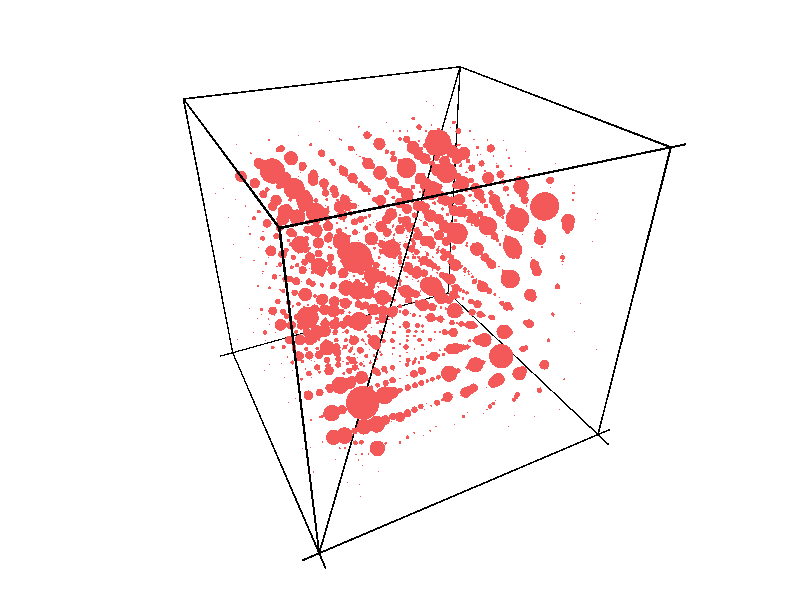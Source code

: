 #version 3.6; // 3.7
#default{ finish{ ambient 0.1 diffuse 0.9 phong 0.2}}
global_settings{assumed_gamma 1.0}

camera{perspective location <-3,-1.5,2>*1 look_at <0,0,-.2> sky <0,0,1>}

//light_source {<-2,-2,5> color rgb <1,1,1> shadowless}   

light_source {
  0*x                 // light's position (translated below)
  color rgb 1.0       // light's color
  area_light
  <1, 0, 0> <0, 1, 0> // lights spread out across this distance (x * z)
  4, 4                // total number of lights in grid (4x*4z = 16 lights)
  adaptive 0          // 0,1,2,3...
  jitter              // adds random softening of light
  circular            // make the shape of the light circular
  orient              // orient light
  translate <-2, -2, 5>   // <x y z> position of light
}

plane{<0,0,1>, -2 pigment{color rgb <1,1,1>} finish{ ambient 0.9 diffuse 0.9}}

// verticals             
#declare ticksize=.1;
cylinder {<1,1,-1>  <1,1,1>  .005 pigment{color rgb <0,0,0>} no_shadow}
cylinder {<-1,-1,-1>  <-1,-1,1>  .005 pigment{color rgb <0,0,0>} no_shadow}
cylinder {<1,-1,-1>  <1,-1,1>  .005 pigment{color rgb <0,0,0>} no_shadow}
cylinder {<-1,1,-1>  <-1,1,1>  .005 pigment{color rgb <0,0,0>} no_shadow}

// main diagonal
cylinder {<-1,-1,-1>  <1,1,1>  .005 pigment{color rgb <0,0,0>} no_shadow}

// horizontals
cylinder {<1,-1,1>  <1,1,1>  .005 pigment{color rgb <0,0,0>} no_shadow}
cylinder {<-1,-1,1>  <-1,1+ticksize,1>  .005 pigment{color rgb <0,0,0>} no_shadow}
cylinder {<1,-1-ticksize,-1>  <1,1,-1>  .005 pigment{color rgb <0,0,0>} no_shadow}
cylinder {<-1,-1-ticksize,-1>  <-1,1+ticksize,-1>  .005 pigment{color rgb <0,0,0>} no_shadow}

// others
cylinder {<-1,1,1>  <1,1,1>  .005 pigment{color rgb <0,0,0>} no_shadow}
cylinder {<-1,-1,1>  <1,-1,1>  .005 pigment{color rgb <0,0,0>} no_shadow}
cylinder {<-1-ticksize,-1,-1>  <1,-1,-1>  .005 pigment{color rgb <0,0,0>} no_shadow}
cylinder {<-1-ticksize,1,-1>  <1,1,-1>  .005 pigment{color rgb <0,0,0>} no_shadow}





sphere {<-1.000000000, -0.800000000, -0.400000000> 0.000370488 pigment{color rgb <0.90000,0.10000,0.10000>}}
sphere {<-1.000000000, -0.600000000, -0.400000000> 0.000412094 pigment{color rgb <0.90000,0.10000,0.10000>}}
sphere {<-1.000000000, -0.600000000, 0.000000000> 0.000397620 pigment{color rgb <0.90000,0.10000,0.10000>}}
sphere {<-1.000000000, -0.600000000, 0.200000000> 0.000408914 pigment{color rgb <0.90000,0.10000,0.10000>}}
sphere {<-1.000000000, -0.600000000, 0.400000000> 0.000384896 pigment{color rgb <0.90000,0.10000,0.10000>}}
sphere {<-1.000000000, -0.600000000, 0.600000000> 0.003715537 pigment{color rgb <0.90000,0.10000,0.10000>}}
sphere {<-1.000000000, -0.400000000, -0.800000000> 0.000370488 pigment{color rgb <0.90000,0.10000,0.10000>}}
sphere {<-1.000000000, -0.400000000, -0.600000000> 0.000412094 pigment{color rgb <0.90000,0.10000,0.10000>}}
sphere {<-1.000000000, -0.400000000, 0.200000000> 0.000374714 pigment{color rgb <0.90000,0.10000,0.10000>}}
sphere {<-1.000000000, -0.400000000, 0.400000000> 0.000352705 pigment{color rgb <0.90000,0.10000,0.10000>}}
sphere {<-1.000000000, -0.400000000, 0.600000000> 0.000396609 pigment{color rgb <0.90000,0.10000,0.10000>}}
sphere {<-1.000000000, -0.200000000, 0.800000000> 0.001429366 pigment{color rgb <0.90000,0.10000,0.10000>}}
sphere {<-1.000000000, 0.000000000, -0.600000000> 0.000397620 pigment{color rgb <0.90000,0.10000,0.10000>}}
sphere {<-1.000000000, 0.000000000, 0.400000000> 0.000340316 pigment{color rgb <0.90000,0.10000,0.10000>}}
sphere {<-1.000000000, 0.200000000, -0.600000000> 0.000408914 pigment{color rgb <0.90000,0.10000,0.10000>}}
sphere {<-1.000000000, 0.200000000, -0.400000000> 0.000374714 pigment{color rgb <0.90000,0.10000,0.10000>}}
sphere {<-1.000000000, 0.400000000, -0.600000000> 0.000384896 pigment{color rgb <0.90000,0.10000,0.10000>}}
sphere {<-1.000000000, 0.400000000, -0.400000000> 0.000352705 pigment{color rgb <0.90000,0.10000,0.10000>}}
sphere {<-1.000000000, 0.400000000, 0.000000000> 0.000340316 pigment{color rgb <0.90000,0.10000,0.10000>}}
sphere {<-1.000000000, 0.400000000, 0.600000000> 0.001481732 pigment{color rgb <0.90000,0.10000,0.10000>}}
sphere {<-1.000000000, 0.600000000, -0.600000000> 0.003715537 pigment{color rgb <0.90000,0.10000,0.10000>}}
sphere {<-1.000000000, 0.600000000, -0.400000000> 0.000396609 pigment{color rgb <0.90000,0.10000,0.10000>}}
sphere {<-1.000000000, 0.600000000, 0.400000000> 0.001481732 pigment{color rgb <0.90000,0.10000,0.10000>}}
sphere {<-1.000000000, 0.800000000, -0.200000000> 0.001429366 pigment{color rgb <0.90000,0.10000,0.10000>}}
sphere {<-0.900000000, -0.900000000, -0.600000000> 0.001929478 pigment{color rgb <0.90000,0.10000,0.10000>}}
sphere {<-0.900000000, -0.800000000, -0.700000000> 0.000557968 pigment{color rgb <0.90000,0.10000,0.10000>}}
sphere {<-0.900000000, -0.800000000, -0.600000000> 0.000612531 pigment{color rgb <0.90000,0.10000,0.10000>}}
sphere {<-0.900000000, -0.700000000, -0.800000000> 0.000557968 pigment{color rgb <0.90000,0.10000,0.10000>}}
sphere {<-0.900000000, -0.700000000, -0.700000000> 0.003383320 pigment{color rgb <0.90000,0.10000,0.10000>}}
sphere {<-0.900000000, -0.700000000, -0.500000000> 0.003144296 pigment{color rgb <0.90000,0.10000,0.10000>}}
sphere {<-0.900000000, -0.700000000, -0.300000000> 0.000940696 pigment{color rgb <0.90000,0.10000,0.10000>}}
sphere {<-0.900000000, -0.700000000, -0.100000000> 0.000767605 pigment{color rgb <0.90000,0.10000,0.10000>}}
sphere {<-0.900000000, -0.700000000, 0.100000000> 0.001325128 pigment{color rgb <0.90000,0.10000,0.10000>}}
sphere {<-0.900000000, -0.700000000, 0.300000000> 0.001684824 pigment{color rgb <0.90000,0.10000,0.10000>}}
sphere {<-0.900000000, -0.700000000, 0.500000000> 0.000829494 pigment{color rgb <0.90000,0.10000,0.10000>}}
sphere {<-0.900000000, -0.700000000, 0.700000000> 0.000409923 pigment{color rgb <0.90000,0.10000,0.10000>}}
sphere {<-0.900000000, -0.600000000, -0.900000000> 0.001929478 pigment{color rgb <0.90000,0.10000,0.10000>}}
sphere {<-0.900000000, -0.600000000, -0.800000000> 0.000612531 pigment{color rgb <0.90000,0.10000,0.10000>}}
sphere {<-0.900000000, -0.500000000, -0.700000000> 0.003144296 pigment{color rgb <0.90000,0.10000,0.10000>}}
sphere {<-0.900000000, -0.500000000, -0.300000000> 0.002369322 pigment{color rgb <0.90000,0.10000,0.10000>}}
sphere {<-0.900000000, -0.500000000, -0.100000000> 0.002295865 pigment{color rgb <0.90000,0.10000,0.10000>}}
sphere {<-0.900000000, -0.500000000, 0.100000000> 0.001897302 pigment{color rgb <0.90000,0.10000,0.10000>}}
sphere {<-0.900000000, -0.500000000, 0.300000000> 0.000689207 pigment{color rgb <0.90000,0.10000,0.10000>}}
sphere {<-0.900000000, -0.500000000, 0.500000000> 0.004232690 pigment{color rgb <0.90000,0.10000,0.10000>}}
sphere {<-0.900000000, -0.500000000, 0.700000000> 0.001677464 pigment{color rgb <0.90000,0.10000,0.10000>}}
sphere {<-0.900000000, -0.500000000, 0.900000000> 0.000552134 pigment{color rgb <0.90000,0.10000,0.10000>}}
sphere {<-0.900000000, -0.300000000, -0.700000000> 0.000940696 pigment{color rgb <0.90000,0.10000,0.10000>}}
sphere {<-0.900000000, -0.300000000, -0.500000000> 0.002369322 pigment{color rgb <0.90000,0.10000,0.10000>}}
sphere {<-0.900000000, -0.300000000, -0.300000000> 0.003477494 pigment{color rgb <0.90000,0.10000,0.10000>}}
sphere {<-0.900000000, -0.300000000, -0.100000000> 0.000382647 pigment{color rgb <0.90000,0.10000,0.10000>}}
sphere {<-0.900000000, -0.300000000, 0.100000000> 0.002173794 pigment{color rgb <0.90000,0.10000,0.10000>}}
sphere {<-0.900000000, -0.300000000, 0.300000000> 0.000475713 pigment{color rgb <0.90000,0.10000,0.10000>}}
sphere {<-0.900000000, -0.300000000, 0.500000000> 0.002569113 pigment{color rgb <0.90000,0.10000,0.10000>}}
sphere {<-0.900000000, -0.300000000, 0.700000000> 0.001320886 pigment{color rgb <0.90000,0.10000,0.10000>}}
sphere {<-0.900000000, -0.100000000, -0.700000000> 0.000767605 pigment{color rgb <0.90000,0.10000,0.10000>}}
sphere {<-0.900000000, -0.100000000, -0.500000000> 0.002295865 pigment{color rgb <0.90000,0.10000,0.10000>}}
sphere {<-0.900000000, -0.100000000, -0.300000000> 0.000382647 pigment{color rgb <0.90000,0.10000,0.10000>}}
sphere {<-0.900000000, -0.100000000, 0.100000000> 0.001572806 pigment{color rgb <0.90000,0.10000,0.10000>}}
sphere {<-0.900000000, -0.100000000, 0.300000000> 0.001476257 pigment{color rgb <0.90000,0.10000,0.10000>}}
sphere {<-0.900000000, -0.100000000, 0.500000000> 0.000458462 pigment{color rgb <0.90000,0.10000,0.10000>}}
sphere {<-0.900000000, -0.100000000, 0.700000000> 0.001390831 pigment{color rgb <0.90000,0.10000,0.10000>}}
sphere {<-0.900000000, 0.100000000, -0.700000000> 0.001325128 pigment{color rgb <0.90000,0.10000,0.10000>}}
sphere {<-0.900000000, 0.100000000, -0.500000000> 0.001897302 pigment{color rgb <0.90000,0.10000,0.10000>}}
sphere {<-0.900000000, 0.100000000, -0.300000000> 0.002173794 pigment{color rgb <0.90000,0.10000,0.10000>}}
sphere {<-0.900000000, 0.100000000, -0.100000000> 0.001572806 pigment{color rgb <0.90000,0.10000,0.10000>}}
sphere {<-0.900000000, 0.100000000, 0.300000000> 0.000918008 pigment{color rgb <0.90000,0.10000,0.10000>}}
sphere {<-0.900000000, 0.100000000, 0.500000000> 0.003456350 pigment{color rgb <0.90000,0.10000,0.10000>}}
sphere {<-0.900000000, 0.100000000, 0.700000000> 0.002820451 pigment{color rgb <0.90000,0.10000,0.10000>}}
sphere {<-0.900000000, 0.100000000, 0.900000000> 0.000488185 pigment{color rgb <0.90000,0.10000,0.10000>}}
sphere {<-0.900000000, 0.300000000, -0.700000000> 0.001684824 pigment{color rgb <0.90000,0.10000,0.10000>}}
sphere {<-0.900000000, 0.300000000, -0.500000000> 0.000689207 pigment{color rgb <0.90000,0.10000,0.10000>}}
sphere {<-0.900000000, 0.300000000, -0.300000000> 0.000475713 pigment{color rgb <0.90000,0.10000,0.10000>}}
sphere {<-0.900000000, 0.300000000, -0.100000000> 0.001476257 pigment{color rgb <0.90000,0.10000,0.10000>}}
sphere {<-0.900000000, 0.300000000, 0.100000000> 0.000918008 pigment{color rgb <0.90000,0.10000,0.10000>}}
sphere {<-0.900000000, 0.300000000, 0.500000000> 0.000779531 pigment{color rgb <0.90000,0.10000,0.10000>}}
sphere {<-0.900000000, 0.300000000, 0.700000000> 0.001556131 pigment{color rgb <0.90000,0.10000,0.10000>}}
sphere {<-0.900000000, 0.500000000, -0.700000000> 0.000829494 pigment{color rgb <0.90000,0.10000,0.10000>}}
sphere {<-0.900000000, 0.500000000, -0.500000000> 0.004232690 pigment{color rgb <0.90000,0.10000,0.10000>}}
sphere {<-0.900000000, 0.500000000, -0.300000000> 0.002569113 pigment{color rgb <0.90000,0.10000,0.10000>}}
sphere {<-0.900000000, 0.500000000, -0.100000000> 0.000458462 pigment{color rgb <0.90000,0.10000,0.10000>}}
sphere {<-0.900000000, 0.500000000, 0.100000000> 0.003456350 pigment{color rgb <0.90000,0.10000,0.10000>}}
sphere {<-0.900000000, 0.500000000, 0.300000000> 0.000779531 pigment{color rgb <0.90000,0.10000,0.10000>}}
sphere {<-0.900000000, 0.500000000, 0.700000000> 0.002508101 pigment{color rgb <0.90000,0.10000,0.10000>}}
sphere {<-0.900000000, 0.500000000, 0.900000000> 0.000472563 pigment{color rgb <0.90000,0.10000,0.10000>}}
sphere {<-0.900000000, 0.700000000, -0.700000000> 0.000409923 pigment{color rgb <0.90000,0.10000,0.10000>}}
sphere {<-0.900000000, 0.700000000, -0.500000000> 0.001677464 pigment{color rgb <0.90000,0.10000,0.10000>}}
sphere {<-0.900000000, 0.700000000, -0.300000000> 0.001320886 pigment{color rgb <0.90000,0.10000,0.10000>}}
sphere {<-0.900000000, 0.700000000, -0.100000000> 0.001390831 pigment{color rgb <0.90000,0.10000,0.10000>}}
sphere {<-0.900000000, 0.700000000, 0.100000000> 0.002820451 pigment{color rgb <0.90000,0.10000,0.10000>}}
sphere {<-0.900000000, 0.700000000, 0.300000000> 0.001556131 pigment{color rgb <0.90000,0.10000,0.10000>}}
sphere {<-0.900000000, 0.700000000, 0.500000000> 0.002508101 pigment{color rgb <0.90000,0.10000,0.10000>}}
sphere {<-0.900000000, 0.900000000, -0.500000000> 0.000552134 pigment{color rgb <0.90000,0.10000,0.10000>}}
sphere {<-0.900000000, 0.900000000, 0.100000000> 0.000488185 pigment{color rgb <0.90000,0.10000,0.10000>}}
sphere {<-0.900000000, 0.900000000, 0.500000000> 0.000472563 pigment{color rgb <0.90000,0.10000,0.10000>}}
sphere {<-0.800000000, -1.000000000, -0.400000000> 0.000370488 pigment{color rgb <0.90000,0.10000,0.10000>}}
sphere {<-0.800000000, -0.900000000, -0.700000000> 0.000557968 pigment{color rgb <0.90000,0.10000,0.10000>}}
sphere {<-0.800000000, -0.900000000, -0.600000000> 0.000612531 pigment{color rgb <0.90000,0.10000,0.10000>}}
sphere {<-0.800000000, -0.700000000, -0.900000000> 0.000557968 pigment{color rgb <0.90000,0.10000,0.10000>}}
sphere {<-0.800000000, -0.700000000, -0.700000000> 0.001622987 pigment{color rgb <0.90000,0.10000,0.10000>}}
sphere {<-0.800000000, -0.700000000, -0.600000000> 0.002781413 pigment{color rgb <0.90000,0.10000,0.10000>}}
sphere {<-0.800000000, -0.600000000, -0.900000000> 0.000612531 pigment{color rgb <0.90000,0.10000,0.10000>}}
sphere {<-0.800000000, -0.600000000, -0.700000000> 0.002781413 pigment{color rgb <0.90000,0.10000,0.10000>}}
sphere {<-0.800000000, -0.600000000, -0.600000000> 0.004118339 pigment{color rgb <0.90000,0.10000,0.10000>}}
sphere {<-0.800000000, -0.600000000, -0.400000000> 0.008261559 pigment{color rgb <0.90000,0.10000,0.10000>}}
sphere {<-0.800000000, -0.600000000, -0.200000000> 0.005469419 pigment{color rgb <0.90000,0.10000,0.10000>}}
sphere {<-0.800000000, -0.600000000, 0.000000000> 0.001387074 pigment{color rgb <0.90000,0.10000,0.10000>}}
sphere {<-0.800000000, -0.600000000, 0.200000000> 0.003853226 pigment{color rgb <0.90000,0.10000,0.10000>}}
sphere {<-0.800000000, -0.600000000, 0.400000000> 0.012028991 pigment{color rgb <0.90000,0.10000,0.10000>}}
sphere {<-0.800000000, -0.600000000, 0.600000000> 0.016282543 pigment{color rgb <0.90000,0.10000,0.10000>}}
sphere {<-0.800000000, -0.600000000, 0.800000000> 0.001896452 pigment{color rgb <0.90000,0.10000,0.10000>}}
sphere {<-0.800000000, -0.400000000, -1.000000000> 0.000370488 pigment{color rgb <0.90000,0.10000,0.10000>}}
sphere {<-0.800000000, -0.400000000, -0.600000000> 0.008261559 pigment{color rgb <0.90000,0.10000,0.10000>}}
sphere {<-0.800000000, -0.400000000, -0.400000000> 0.028087790 pigment{color rgb <0.90000,0.10000,0.10000>}}
sphere {<-0.800000000, -0.400000000, -0.200000000> 0.005113827 pigment{color rgb <0.90000,0.10000,0.10000>}}
sphere {<-0.800000000, -0.400000000, 0.000000000> 0.005494086 pigment{color rgb <0.90000,0.10000,0.10000>}}
sphere {<-0.800000000, -0.400000000, 0.200000000> 0.002614338 pigment{color rgb <0.90000,0.10000,0.10000>}}
sphere {<-0.800000000, -0.400000000, 0.400000000> 0.001845586 pigment{color rgb <0.90000,0.10000,0.10000>}}
sphere {<-0.800000000, -0.400000000, 0.600000000> 0.011790279 pigment{color rgb <0.90000,0.10000,0.10000>}}
sphere {<-0.800000000, -0.400000000, 0.800000000> 0.002425419 pigment{color rgb <0.90000,0.10000,0.10000>}}
sphere {<-0.800000000, -0.200000000, -0.600000000> 0.005469419 pigment{color rgb <0.90000,0.10000,0.10000>}}
sphere {<-0.800000000, -0.200000000, -0.400000000> 0.005113827 pigment{color rgb <0.90000,0.10000,0.10000>}}
sphere {<-0.800000000, -0.200000000, -0.200000000> 0.012504472 pigment{color rgb <0.90000,0.10000,0.10000>}}
sphere {<-0.800000000, -0.200000000, 0.000000000> 0.001626765 pigment{color rgb <0.90000,0.10000,0.10000>}}
sphere {<-0.800000000, -0.200000000, 0.200000000> 0.003667009 pigment{color rgb <0.90000,0.10000,0.10000>}}
sphere {<-0.800000000, -0.200000000, 0.400000000> 0.003395860 pigment{color rgb <0.90000,0.10000,0.10000>}}
sphere {<-0.800000000, -0.200000000, 0.600000000> 0.007191965 pigment{color rgb <0.90000,0.10000,0.10000>}}
sphere {<-0.800000000, -0.200000000, 0.800000000> 0.000711733 pigment{color rgb <0.90000,0.10000,0.10000>}}
sphere {<-0.800000000, 0.000000000, -0.600000000> 0.001387074 pigment{color rgb <0.90000,0.10000,0.10000>}}
sphere {<-0.800000000, 0.000000000, -0.400000000> 0.005494086 pigment{color rgb <0.90000,0.10000,0.10000>}}
sphere {<-0.800000000, 0.000000000, -0.200000000> 0.001626765 pigment{color rgb <0.90000,0.10000,0.10000>}}
sphere {<-0.800000000, 0.000000000, 0.200000000> 0.000315314 pigment{color rgb <0.90000,0.10000,0.10000>}}
sphere {<-0.800000000, 0.000000000, 0.400000000> 0.001780762 pigment{color rgb <0.90000,0.10000,0.10000>}}
sphere {<-0.800000000, 0.000000000, 0.600000000> 0.004250302 pigment{color rgb <0.90000,0.10000,0.10000>}}
sphere {<-0.800000000, 0.000000000, 0.800000000> 0.001006080 pigment{color rgb <0.90000,0.10000,0.10000>}}
sphere {<-0.800000000, 0.200000000, -0.600000000> 0.003853226 pigment{color rgb <0.90000,0.10000,0.10000>}}
sphere {<-0.800000000, 0.200000000, -0.400000000> 0.002614338 pigment{color rgb <0.90000,0.10000,0.10000>}}
sphere {<-0.800000000, 0.200000000, -0.200000000> 0.003667009 pigment{color rgb <0.90000,0.10000,0.10000>}}
sphere {<-0.800000000, 0.200000000, 0.000000000> 0.000315314 pigment{color rgb <0.90000,0.10000,0.10000>}}
sphere {<-0.800000000, 0.200000000, 0.400000000> 0.003795562 pigment{color rgb <0.90000,0.10000,0.10000>}}
sphere {<-0.800000000, 0.200000000, 0.600000000> 0.006227288 pigment{color rgb <0.90000,0.10000,0.10000>}}
sphere {<-0.800000000, 0.200000000, 0.800000000> 0.001034657 pigment{color rgb <0.90000,0.10000,0.10000>}}
sphere {<-0.800000000, 0.400000000, -0.600000000> 0.012028991 pigment{color rgb <0.90000,0.10000,0.10000>}}
sphere {<-0.800000000, 0.400000000, -0.400000000> 0.001845586 pigment{color rgb <0.90000,0.10000,0.10000>}}
sphere {<-0.800000000, 0.400000000, -0.200000000> 0.003395860 pigment{color rgb <0.90000,0.10000,0.10000>}}
sphere {<-0.800000000, 0.400000000, 0.000000000> 0.001780762 pigment{color rgb <0.90000,0.10000,0.10000>}}
sphere {<-0.800000000, 0.400000000, 0.200000000> 0.003795562 pigment{color rgb <0.90000,0.10000,0.10000>}}
sphere {<-0.800000000, 0.400000000, 0.400000000> 0.013012416 pigment{color rgb <0.90000,0.10000,0.10000>}}
sphere {<-0.800000000, 0.400000000, 0.600000000> 0.004246454 pigment{color rgb <0.90000,0.10000,0.10000>}}
sphere {<-0.800000000, 0.400000000, 0.800000000> 0.000649257 pigment{color rgb <0.90000,0.10000,0.10000>}}
sphere {<-0.800000000, 0.600000000, -0.600000000> 0.016282543 pigment{color rgb <0.90000,0.10000,0.10000>}}
sphere {<-0.800000000, 0.600000000, -0.400000000> 0.011790279 pigment{color rgb <0.90000,0.10000,0.10000>}}
sphere {<-0.800000000, 0.600000000, -0.200000000> 0.007191965 pigment{color rgb <0.90000,0.10000,0.10000>}}
sphere {<-0.800000000, 0.600000000, 0.000000000> 0.004250302 pigment{color rgb <0.90000,0.10000,0.10000>}}
sphere {<-0.800000000, 0.600000000, 0.200000000> 0.006227288 pigment{color rgb <0.90000,0.10000,0.10000>}}
sphere {<-0.800000000, 0.600000000, 0.400000000> 0.004246454 pigment{color rgb <0.90000,0.10000,0.10000>}}
sphere {<-0.800000000, 0.600000000, 0.600000000> 0.035234789 pigment{color rgb <0.90000,0.10000,0.10000>}}
sphere {<-0.800000000, 0.600000000, 0.800000000> 0.003452025 pigment{color rgb <0.90000,0.10000,0.10000>}}
sphere {<-0.800000000, 0.800000000, -0.600000000> 0.001896452 pigment{color rgb <0.90000,0.10000,0.10000>}}
sphere {<-0.800000000, 0.800000000, -0.400000000> 0.002425419 pigment{color rgb <0.90000,0.10000,0.10000>}}
sphere {<-0.800000000, 0.800000000, -0.200000000> 0.000711733 pigment{color rgb <0.90000,0.10000,0.10000>}}
sphere {<-0.800000000, 0.800000000, 0.000000000> 0.001006080 pigment{color rgb <0.90000,0.10000,0.10000>}}
sphere {<-0.800000000, 0.800000000, 0.200000000> 0.001034657 pigment{color rgb <0.90000,0.10000,0.10000>}}
sphere {<-0.800000000, 0.800000000, 0.400000000> 0.000649257 pigment{color rgb <0.90000,0.10000,0.10000>}}
sphere {<-0.800000000, 0.800000000, 0.600000000> 0.003452025 pigment{color rgb <0.90000,0.10000,0.10000>}}
sphere {<-0.700000000, -0.900000000, -0.800000000> 0.000557968 pigment{color rgb <0.90000,0.10000,0.10000>}}
sphere {<-0.700000000, -0.900000000, -0.700000000> 0.003383320 pigment{color rgb <0.90000,0.10000,0.10000>}}
sphere {<-0.700000000, -0.900000000, -0.500000000> 0.003144296 pigment{color rgb <0.90000,0.10000,0.10000>}}
sphere {<-0.700000000, -0.900000000, -0.300000000> 0.000940696 pigment{color rgb <0.90000,0.10000,0.10000>}}
sphere {<-0.700000000, -0.900000000, -0.100000000> 0.000767605 pigment{color rgb <0.90000,0.10000,0.10000>}}
sphere {<-0.700000000, -0.900000000, 0.100000000> 0.001325128 pigment{color rgb <0.90000,0.10000,0.10000>}}
sphere {<-0.700000000, -0.900000000, 0.300000000> 0.001684824 pigment{color rgb <0.90000,0.10000,0.10000>}}
sphere {<-0.700000000, -0.900000000, 0.500000000> 0.000829494 pigment{color rgb <0.90000,0.10000,0.10000>}}
sphere {<-0.700000000, -0.900000000, 0.700000000> 0.000409923 pigment{color rgb <0.90000,0.10000,0.10000>}}
sphere {<-0.700000000, -0.800000000, -0.900000000> 0.000557968 pigment{color rgb <0.90000,0.10000,0.10000>}}
sphere {<-0.700000000, -0.800000000, -0.700000000> 0.001622987 pigment{color rgb <0.90000,0.10000,0.10000>}}
sphere {<-0.700000000, -0.800000000, -0.600000000> 0.002781413 pigment{color rgb <0.90000,0.10000,0.10000>}}
sphere {<-0.700000000, -0.700000000, -0.900000000> 0.003383320 pigment{color rgb <0.90000,0.10000,0.10000>}}
sphere {<-0.700000000, -0.700000000, -0.800000000> 0.001622987 pigment{color rgb <0.90000,0.10000,0.10000>}}
sphere {<-0.700000000, -0.700000000, -0.600000000> 0.006328309 pigment{color rgb <0.90000,0.10000,0.10000>}}
sphere {<-0.700000000, -0.700000000, -0.500000000> 0.045566388 pigment{color rgb <0.90000,0.10000,0.10000>}}
sphere {<-0.700000000, -0.700000000, -0.300000000> 0.011006184 pigment{color rgb <0.90000,0.10000,0.10000>}}
sphere {<-0.700000000, -0.700000000, -0.100000000> 0.004844388 pigment{color rgb <0.90000,0.10000,0.10000>}}
sphere {<-0.700000000, -0.700000000, 0.100000000> 0.010538755 pigment{color rgb <0.90000,0.10000,0.10000>}}
sphere {<-0.700000000, -0.700000000, 0.300000000> 0.014226126 pigment{color rgb <0.90000,0.10000,0.10000>}}
sphere {<-0.700000000, -0.700000000, 0.500000000> 0.014774989 pigment{color rgb <0.90000,0.10000,0.10000>}}
sphere {<-0.700000000, -0.700000000, 0.700000000> 0.005174083 pigment{color rgb <0.90000,0.10000,0.10000>}}
sphere {<-0.700000000, -0.700000000, 0.900000000> 0.005424214 pigment{color rgb <0.90000,0.10000,0.10000>}}
sphere {<-0.700000000, -0.600000000, -0.800000000> 0.002781413 pigment{color rgb <0.90000,0.10000,0.10000>}}
sphere {<-0.700000000, -0.600000000, -0.700000000> 0.006328309 pigment{color rgb <0.90000,0.10000,0.10000>}}
sphere {<-0.700000000, -0.600000000, -0.600000000> 0.013857728 pigment{color rgb <0.90000,0.10000,0.10000>}}
sphere {<-0.700000000, -0.500000000, -0.900000000> 0.003144296 pigment{color rgb <0.90000,0.10000,0.10000>}}
sphere {<-0.700000000, -0.500000000, -0.700000000> 0.045566388 pigment{color rgb <0.90000,0.10000,0.10000>}}
sphere {<-0.700000000, -0.500000000, -0.500000000> 0.047881033 pigment{color rgb <0.90000,0.10000,0.10000>}}
sphere {<-0.700000000, -0.500000000, -0.300000000> 0.022852476 pigment{color rgb <0.90000,0.10000,0.10000>}}
sphere {<-0.700000000, -0.500000000, -0.100000000> 0.017893631 pigment{color rgb <0.90000,0.10000,0.10000>}}
sphere {<-0.700000000, -0.500000000, 0.100000000> 0.032363767 pigment{color rgb <0.90000,0.10000,0.10000>}}
sphere {<-0.700000000, -0.500000000, 0.300000000> 0.029971268 pigment{color rgb <0.90000,0.10000,0.10000>}}
sphere {<-0.700000000, -0.500000000, 0.500000000> 0.041968498 pigment{color rgb <0.90000,0.10000,0.10000>}}
sphere {<-0.700000000, -0.500000000, 0.700000000> 0.031117611 pigment{color rgb <0.90000,0.10000,0.10000>}}
sphere {<-0.700000000, -0.500000000, 0.900000000> 0.001321615 pigment{color rgb <0.90000,0.10000,0.10000>}}
sphere {<-0.700000000, -0.300000000, -0.900000000> 0.000940696 pigment{color rgb <0.90000,0.10000,0.10000>}}
sphere {<-0.700000000, -0.300000000, -0.700000000> 0.011006184 pigment{color rgb <0.90000,0.10000,0.10000>}}
sphere {<-0.700000000, -0.300000000, -0.500000000> 0.022852476 pigment{color rgb <0.90000,0.10000,0.10000>}}
sphere {<-0.700000000, -0.300000000, -0.300000000> 0.018528590 pigment{color rgb <0.90000,0.10000,0.10000>}}
sphere {<-0.700000000, -0.300000000, -0.100000000> 0.013537358 pigment{color rgb <0.90000,0.10000,0.10000>}}
sphere {<-0.700000000, -0.300000000, 0.100000000> 0.012947154 pigment{color rgb <0.90000,0.10000,0.10000>}}
sphere {<-0.700000000, -0.300000000, 0.300000000> 0.017635110 pigment{color rgb <0.90000,0.10000,0.10000>}}
sphere {<-0.700000000, -0.300000000, 0.500000000> 0.019297173 pigment{color rgb <0.90000,0.10000,0.10000>}}
sphere {<-0.700000000, -0.300000000, 0.700000000> 0.011370140 pigment{color rgb <0.90000,0.10000,0.10000>}}
sphere {<-0.700000000, -0.300000000, 0.900000000> 0.001826257 pigment{color rgb <0.90000,0.10000,0.10000>}}
sphere {<-0.700000000, -0.100000000, -0.900000000> 0.000767605 pigment{color rgb <0.90000,0.10000,0.10000>}}
sphere {<-0.700000000, -0.100000000, -0.700000000> 0.004844388 pigment{color rgb <0.90000,0.10000,0.10000>}}
sphere {<-0.700000000, -0.100000000, -0.500000000> 0.017893631 pigment{color rgb <0.90000,0.10000,0.10000>}}
sphere {<-0.700000000, -0.100000000, -0.300000000> 0.013537358 pigment{color rgb <0.90000,0.10000,0.10000>}}
sphere {<-0.700000000, -0.100000000, -0.100000000> 0.005291622 pigment{color rgb <0.90000,0.10000,0.10000>}}
sphere {<-0.700000000, -0.100000000, 0.100000000> 0.008770566 pigment{color rgb <0.90000,0.10000,0.10000>}}
sphere {<-0.700000000, -0.100000000, 0.300000000> 0.012811773 pigment{color rgb <0.90000,0.10000,0.10000>}}
sphere {<-0.700000000, -0.100000000, 0.500000000> 0.018734903 pigment{color rgb <0.90000,0.10000,0.10000>}}
sphere {<-0.700000000, -0.100000000, 0.700000000> 0.009797116 pigment{color rgb <0.90000,0.10000,0.10000>}}
sphere {<-0.700000000, -0.100000000, 0.900000000> 0.000803830 pigment{color rgb <0.90000,0.10000,0.10000>}}
sphere {<-0.700000000, 0.100000000, -0.900000000> 0.001325128 pigment{color rgb <0.90000,0.10000,0.10000>}}
sphere {<-0.700000000, 0.100000000, -0.700000000> 0.010538755 pigment{color rgb <0.90000,0.10000,0.10000>}}
sphere {<-0.700000000, 0.100000000, -0.500000000> 0.032363767 pigment{color rgb <0.90000,0.10000,0.10000>}}
sphere {<-0.700000000, 0.100000000, -0.300000000> 0.012947154 pigment{color rgb <0.90000,0.10000,0.10000>}}
sphere {<-0.700000000, 0.100000000, -0.100000000> 0.008770566 pigment{color rgb <0.90000,0.10000,0.10000>}}
sphere {<-0.700000000, 0.100000000, 0.100000000> 0.019823191 pigment{color rgb <0.90000,0.10000,0.10000>}}
sphere {<-0.700000000, 0.100000000, 0.300000000> 0.014503330 pigment{color rgb <0.90000,0.10000,0.10000>}}
sphere {<-0.700000000, 0.100000000, 0.500000000> 0.035194586 pigment{color rgb <0.90000,0.10000,0.10000>}}
sphere {<-0.700000000, 0.100000000, 0.700000000> 0.016397119 pigment{color rgb <0.90000,0.10000,0.10000>}}
sphere {<-0.700000000, 0.300000000, -0.900000000> 0.001684824 pigment{color rgb <0.90000,0.10000,0.10000>}}
sphere {<-0.700000000, 0.300000000, -0.700000000> 0.014226126 pigment{color rgb <0.90000,0.10000,0.10000>}}
sphere {<-0.700000000, 0.300000000, -0.500000000> 0.029971268 pigment{color rgb <0.90000,0.10000,0.10000>}}
sphere {<-0.700000000, 0.300000000, -0.300000000> 0.017635110 pigment{color rgb <0.90000,0.10000,0.10000>}}
sphere {<-0.700000000, 0.300000000, -0.100000000> 0.012811773 pigment{color rgb <0.90000,0.10000,0.10000>}}
sphere {<-0.700000000, 0.300000000, 0.100000000> 0.014503330 pigment{color rgb <0.90000,0.10000,0.10000>}}
sphere {<-0.700000000, 0.300000000, 0.300000000> 0.018536983 pigment{color rgb <0.90000,0.10000,0.10000>}}
sphere {<-0.700000000, 0.300000000, 0.500000000> 0.027287796 pigment{color rgb <0.90000,0.10000,0.10000>}}
sphere {<-0.700000000, 0.300000000, 0.700000000> 0.013049191 pigment{color rgb <0.90000,0.10000,0.10000>}}
sphere {<-0.700000000, 0.300000000, 0.900000000> 0.000831268 pigment{color rgb <0.90000,0.10000,0.10000>}}
sphere {<-0.700000000, 0.500000000, -0.900000000> 0.000829494 pigment{color rgb <0.90000,0.10000,0.10000>}}
sphere {<-0.700000000, 0.500000000, -0.700000000> 0.014774989 pigment{color rgb <0.90000,0.10000,0.10000>}}
sphere {<-0.700000000, 0.500000000, -0.500000000> 0.041968498 pigment{color rgb <0.90000,0.10000,0.10000>}}
sphere {<-0.700000000, 0.500000000, -0.300000000> 0.019297173 pigment{color rgb <0.90000,0.10000,0.10000>}}
sphere {<-0.700000000, 0.500000000, -0.100000000> 0.018734903 pigment{color rgb <0.90000,0.10000,0.10000>}}
sphere {<-0.700000000, 0.500000000, 0.100000000> 0.035194586 pigment{color rgb <0.90000,0.10000,0.10000>}}
sphere {<-0.700000000, 0.500000000, 0.300000000> 0.027287796 pigment{color rgb <0.90000,0.10000,0.10000>}}
sphere {<-0.700000000, 0.500000000, 0.500000000> 0.024034815 pigment{color rgb <0.90000,0.10000,0.10000>}}
sphere {<-0.700000000, 0.500000000, 0.700000000> 0.032446661 pigment{color rgb <0.90000,0.10000,0.10000>}}
sphere {<-0.700000000, 0.500000000, 0.900000000> 0.001644984 pigment{color rgb <0.90000,0.10000,0.10000>}}
sphere {<-0.700000000, 0.700000000, -0.900000000> 0.000409923 pigment{color rgb <0.90000,0.10000,0.10000>}}
sphere {<-0.700000000, 0.700000000, -0.700000000> 0.005174083 pigment{color rgb <0.90000,0.10000,0.10000>}}
sphere {<-0.700000000, 0.700000000, -0.500000000> 0.031117611 pigment{color rgb <0.90000,0.10000,0.10000>}}
sphere {<-0.700000000, 0.700000000, -0.300000000> 0.011370140 pigment{color rgb <0.90000,0.10000,0.10000>}}
sphere {<-0.700000000, 0.700000000, -0.100000000> 0.009797116 pigment{color rgb <0.90000,0.10000,0.10000>}}
sphere {<-0.700000000, 0.700000000, 0.100000000> 0.016397119 pigment{color rgb <0.90000,0.10000,0.10000>}}
sphere {<-0.700000000, 0.700000000, 0.300000000> 0.013049191 pigment{color rgb <0.90000,0.10000,0.10000>}}
sphere {<-0.700000000, 0.700000000, 0.500000000> 0.032446661 pigment{color rgb <0.90000,0.10000,0.10000>}}
sphere {<-0.700000000, 0.700000000, 0.700000000> 0.006390257 pigment{color rgb <0.90000,0.10000,0.10000>}}
sphere {<-0.700000000, 0.700000000, 0.900000000> 0.000463428 pigment{color rgb <0.90000,0.10000,0.10000>}}
sphere {<-0.700000000, 0.900000000, -0.700000000> 0.005424214 pigment{color rgb <0.90000,0.10000,0.10000>}}
sphere {<-0.700000000, 0.900000000, -0.500000000> 0.001321615 pigment{color rgb <0.90000,0.10000,0.10000>}}
sphere {<-0.700000000, 0.900000000, -0.300000000> 0.001826257 pigment{color rgb <0.90000,0.10000,0.10000>}}
sphere {<-0.700000000, 0.900000000, -0.100000000> 0.000803830 pigment{color rgb <0.90000,0.10000,0.10000>}}
sphere {<-0.700000000, 0.900000000, 0.300000000> 0.000831268 pigment{color rgb <0.90000,0.10000,0.10000>}}
sphere {<-0.700000000, 0.900000000, 0.500000000> 0.001644984 pigment{color rgb <0.90000,0.10000,0.10000>}}
sphere {<-0.700000000, 0.900000000, 0.700000000> 0.000463428 pigment{color rgb <0.90000,0.10000,0.10000>}}
sphere {<-0.600000000, -1.000000000, -0.400000000> 0.000412094 pigment{color rgb <0.90000,0.10000,0.10000>}}
sphere {<-0.600000000, -1.000000000, 0.000000000> 0.000397620 pigment{color rgb <0.90000,0.10000,0.10000>}}
sphere {<-0.600000000, -1.000000000, 0.200000000> 0.000408914 pigment{color rgb <0.90000,0.10000,0.10000>}}
sphere {<-0.600000000, -1.000000000, 0.400000000> 0.000384896 pigment{color rgb <0.90000,0.10000,0.10000>}}
sphere {<-0.600000000, -1.000000000, 0.600000000> 0.003715537 pigment{color rgb <0.90000,0.10000,0.10000>}}
sphere {<-0.600000000, -0.900000000, -0.900000000> 0.001929478 pigment{color rgb <0.90000,0.10000,0.10000>}}
sphere {<-0.600000000, -0.900000000, -0.800000000> 0.000612531 pigment{color rgb <0.90000,0.10000,0.10000>}}
sphere {<-0.600000000, -0.800000000, -0.900000000> 0.000612531 pigment{color rgb <0.90000,0.10000,0.10000>}}
sphere {<-0.600000000, -0.800000000, -0.700000000> 0.002781413 pigment{color rgb <0.90000,0.10000,0.10000>}}
sphere {<-0.600000000, -0.800000000, -0.600000000> 0.004118339 pigment{color rgb <0.90000,0.10000,0.10000>}}
sphere {<-0.600000000, -0.800000000, -0.400000000> 0.008261559 pigment{color rgb <0.90000,0.10000,0.10000>}}
sphere {<-0.600000000, -0.800000000, -0.200000000> 0.005469419 pigment{color rgb <0.90000,0.10000,0.10000>}}
sphere {<-0.600000000, -0.800000000, 0.000000000> 0.001387074 pigment{color rgb <0.90000,0.10000,0.10000>}}
sphere {<-0.600000000, -0.800000000, 0.200000000> 0.003853226 pigment{color rgb <0.90000,0.10000,0.10000>}}
sphere {<-0.600000000, -0.800000000, 0.400000000> 0.012028991 pigment{color rgb <0.90000,0.10000,0.10000>}}
sphere {<-0.600000000, -0.800000000, 0.600000000> 0.016282543 pigment{color rgb <0.90000,0.10000,0.10000>}}
sphere {<-0.600000000, -0.800000000, 0.800000000> 0.001896452 pigment{color rgb <0.90000,0.10000,0.10000>}}
sphere {<-0.600000000, -0.700000000, -0.800000000> 0.002781413 pigment{color rgb <0.90000,0.10000,0.10000>}}
sphere {<-0.600000000, -0.700000000, -0.700000000> 0.006328309 pigment{color rgb <0.90000,0.10000,0.10000>}}
sphere {<-0.600000000, -0.700000000, -0.600000000> 0.013857728 pigment{color rgb <0.90000,0.10000,0.10000>}}
sphere {<-0.600000000, -0.600000000, -0.800000000> 0.004118339 pigment{color rgb <0.90000,0.10000,0.10000>}}
sphere {<-0.600000000, -0.600000000, -0.700000000> 0.013857728 pigment{color rgb <0.90000,0.10000,0.10000>}}
sphere {<-0.600000000, -0.600000000, -0.600000000> 0.018968673 pigment{color rgb <0.90000,0.10000,0.10000>}}
sphere {<-0.600000000, -0.600000000, -0.400000000> 0.028831693 pigment{color rgb <0.90000,0.10000,0.10000>}}
sphere {<-0.600000000, -0.600000000, -0.200000000> 0.019680044 pigment{color rgb <0.90000,0.10000,0.10000>}}
sphere {<-0.600000000, -0.600000000, 0.000000000> 0.009273003 pigment{color rgb <0.90000,0.10000,0.10000>}}
sphere {<-0.600000000, -0.600000000, 0.200000000> 0.028609198 pigment{color rgb <0.90000,0.10000,0.10000>}}
sphere {<-0.600000000, -0.600000000, 0.400000000> 0.038897158 pigment{color rgb <0.90000,0.10000,0.10000>}}
sphere {<-0.600000000, -0.600000000, 0.600000000> 0.033645402 pigment{color rgb <0.90000,0.10000,0.10000>}}
sphere {<-0.600000000, -0.600000000, 0.800000000> 0.023666241 pigment{color rgb <0.90000,0.10000,0.10000>}}
sphere {<-0.600000000, -0.400000000, -1.000000000> 0.000412094 pigment{color rgb <0.90000,0.10000,0.10000>}}
sphere {<-0.600000000, -0.400000000, -0.800000000> 0.008261559 pigment{color rgb <0.90000,0.10000,0.10000>}}
sphere {<-0.600000000, -0.400000000, -0.600000000> 0.028831693 pigment{color rgb <0.90000,0.10000,0.10000>}}
sphere {<-0.600000000, -0.400000000, -0.400000000> 0.051526808 pigment{color rgb <0.90000,0.10000,0.10000>}}
sphere {<-0.600000000, -0.400000000, -0.200000000> 0.017257737 pigment{color rgb <0.90000,0.10000,0.10000>}}
sphere {<-0.600000000, -0.400000000, 0.000000000> 0.011438430 pigment{color rgb <0.90000,0.10000,0.10000>}}
sphere {<-0.600000000, -0.400000000, 0.200000000> 0.029075106 pigment{color rgb <0.90000,0.10000,0.10000>}}
sphere {<-0.600000000, -0.400000000, 0.400000000> 0.023430683 pigment{color rgb <0.90000,0.10000,0.10000>}}
sphere {<-0.600000000, -0.400000000, 0.600000000> 0.018751729 pigment{color rgb <0.90000,0.10000,0.10000>}}
sphere {<-0.600000000, -0.400000000, 0.800000000> 0.007080884 pigment{color rgb <0.90000,0.10000,0.10000>}}
sphere {<-0.600000000, -0.200000000, -0.800000000> 0.005469419 pigment{color rgb <0.90000,0.10000,0.10000>}}
sphere {<-0.600000000, -0.200000000, -0.600000000> 0.019680044 pigment{color rgb <0.90000,0.10000,0.10000>}}
sphere {<-0.600000000, -0.200000000, -0.400000000> 0.017257737 pigment{color rgb <0.90000,0.10000,0.10000>}}
sphere {<-0.600000000, -0.200000000, -0.200000000> 0.009272484 pigment{color rgb <0.90000,0.10000,0.10000>}}
sphere {<-0.600000000, -0.200000000, 0.000000000> 0.009047874 pigment{color rgb <0.90000,0.10000,0.10000>}}
sphere {<-0.600000000, -0.200000000, 0.200000000> 0.009351700 pigment{color rgb <0.90000,0.10000,0.10000>}}
sphere {<-0.600000000, -0.200000000, 0.400000000> 0.021443143 pigment{color rgb <0.90000,0.10000,0.10000>}}
sphere {<-0.600000000, -0.200000000, 0.600000000> 0.022780957 pigment{color rgb <0.90000,0.10000,0.10000>}}
sphere {<-0.600000000, -0.200000000, 0.800000000> 0.006356721 pigment{color rgb <0.90000,0.10000,0.10000>}}
sphere {<-0.600000000, 0.000000000, -1.000000000> 0.000397620 pigment{color rgb <0.90000,0.10000,0.10000>}}
sphere {<-0.600000000, 0.000000000, -0.800000000> 0.001387074 pigment{color rgb <0.90000,0.10000,0.10000>}}
sphere {<-0.600000000, 0.000000000, -0.600000000> 0.009273003 pigment{color rgb <0.90000,0.10000,0.10000>}}
sphere {<-0.600000000, 0.000000000, -0.400000000> 0.011438430 pigment{color rgb <0.90000,0.10000,0.10000>}}
sphere {<-0.600000000, 0.000000000, -0.200000000> 0.009047874 pigment{color rgb <0.90000,0.10000,0.10000>}}
sphere {<-0.600000000, 0.000000000, 0.200000000> 0.003783635 pigment{color rgb <0.90000,0.10000,0.10000>}}
sphere {<-0.600000000, 0.000000000, 0.400000000> 0.013052818 pigment{color rgb <0.90000,0.10000,0.10000>}}
sphere {<-0.600000000, 0.000000000, 0.600000000> 0.029344806 pigment{color rgb <0.90000,0.10000,0.10000>}}
sphere {<-0.600000000, 0.000000000, 0.800000000> 0.003011776 pigment{color rgb <0.90000,0.10000,0.10000>}}
sphere {<-0.600000000, 0.200000000, -1.000000000> 0.000408914 pigment{color rgb <0.90000,0.10000,0.10000>}}
sphere {<-0.600000000, 0.200000000, -0.800000000> 0.003853226 pigment{color rgb <0.90000,0.10000,0.10000>}}
sphere {<-0.600000000, 0.200000000, -0.600000000> 0.028609198 pigment{color rgb <0.90000,0.10000,0.10000>}}
sphere {<-0.600000000, 0.200000000, -0.400000000> 0.029075106 pigment{color rgb <0.90000,0.10000,0.10000>}}
sphere {<-0.600000000, 0.200000000, -0.200000000> 0.009351700 pigment{color rgb <0.90000,0.10000,0.10000>}}
sphere {<-0.600000000, 0.200000000, 0.000000000> 0.003783635 pigment{color rgb <0.90000,0.10000,0.10000>}}
sphere {<-0.600000000, 0.200000000, 0.200000000> 0.003248227 pigment{color rgb <0.90000,0.10000,0.10000>}}
sphere {<-0.600000000, 0.200000000, 0.400000000> 0.011194234 pigment{color rgb <0.90000,0.10000,0.10000>}}
sphere {<-0.600000000, 0.200000000, 0.600000000> 0.025484283 pigment{color rgb <0.90000,0.10000,0.10000>}}
sphere {<-0.600000000, 0.200000000, 0.800000000> 0.006571381 pigment{color rgb <0.90000,0.10000,0.10000>}}
sphere {<-0.600000000, 0.400000000, -1.000000000> 0.000384896 pigment{color rgb <0.90000,0.10000,0.10000>}}
sphere {<-0.600000000, 0.400000000, -0.800000000> 0.012028991 pigment{color rgb <0.90000,0.10000,0.10000>}}
sphere {<-0.600000000, 0.400000000, -0.600000000> 0.038897158 pigment{color rgb <0.90000,0.10000,0.10000>}}
sphere {<-0.600000000, 0.400000000, -0.400000000> 0.023430683 pigment{color rgb <0.90000,0.10000,0.10000>}}
sphere {<-0.600000000, 0.400000000, -0.200000000> 0.021443143 pigment{color rgb <0.90000,0.10000,0.10000>}}
sphere {<-0.600000000, 0.400000000, 0.000000000> 0.013052818 pigment{color rgb <0.90000,0.10000,0.10000>}}
sphere {<-0.600000000, 0.400000000, 0.200000000> 0.011194234 pigment{color rgb <0.90000,0.10000,0.10000>}}
sphere {<-0.600000000, 0.400000000, 0.400000000> 0.047742329 pigment{color rgb <0.90000,0.10000,0.10000>}}
sphere {<-0.600000000, 0.400000000, 0.600000000> 0.035497771 pigment{color rgb <0.90000,0.10000,0.10000>}}
sphere {<-0.600000000, 0.400000000, 0.800000000> 0.014660664 pigment{color rgb <0.90000,0.10000,0.10000>}}
sphere {<-0.600000000, 0.600000000, -1.000000000> 0.003715537 pigment{color rgb <0.90000,0.10000,0.10000>}}
sphere {<-0.600000000, 0.600000000, -0.800000000> 0.016282543 pigment{color rgb <0.90000,0.10000,0.10000>}}
sphere {<-0.600000000, 0.600000000, -0.600000000> 0.033645402 pigment{color rgb <0.90000,0.10000,0.10000>}}
sphere {<-0.600000000, 0.600000000, -0.400000000> 0.018751729 pigment{color rgb <0.90000,0.10000,0.10000>}}
sphere {<-0.600000000, 0.600000000, -0.200000000> 0.022780957 pigment{color rgb <0.90000,0.10000,0.10000>}}
sphere {<-0.600000000, 0.600000000, 0.000000000> 0.029344806 pigment{color rgb <0.90000,0.10000,0.10000>}}
sphere {<-0.600000000, 0.600000000, 0.200000000> 0.025484283 pigment{color rgb <0.90000,0.10000,0.10000>}}
sphere {<-0.600000000, 0.600000000, 0.400000000> 0.035497771 pigment{color rgb <0.90000,0.10000,0.10000>}}
sphere {<-0.600000000, 0.600000000, 0.600000000> 0.078383328 pigment{color rgb <0.90000,0.10000,0.10000>}}
sphere {<-0.600000000, 0.600000000, 0.800000000> 0.007318847 pigment{color rgb <0.90000,0.10000,0.10000>}}
sphere {<-0.600000000, 0.800000000, -0.800000000> 0.001896452 pigment{color rgb <0.90000,0.10000,0.10000>}}
sphere {<-0.600000000, 0.800000000, -0.600000000> 0.023666241 pigment{color rgb <0.90000,0.10000,0.10000>}}
sphere {<-0.600000000, 0.800000000, -0.400000000> 0.007080884 pigment{color rgb <0.90000,0.10000,0.10000>}}
sphere {<-0.600000000, 0.800000000, -0.200000000> 0.006356721 pigment{color rgb <0.90000,0.10000,0.10000>}}
sphere {<-0.600000000, 0.800000000, 0.000000000> 0.003011776 pigment{color rgb <0.90000,0.10000,0.10000>}}
sphere {<-0.600000000, 0.800000000, 0.200000000> 0.006571381 pigment{color rgb <0.90000,0.10000,0.10000>}}
sphere {<-0.600000000, 0.800000000, 0.400000000> 0.014660664 pigment{color rgb <0.90000,0.10000,0.10000>}}
sphere {<-0.600000000, 0.800000000, 0.600000000> 0.007318847 pigment{color rgb <0.90000,0.10000,0.10000>}}
sphere {<-0.500000000, -0.900000000, -0.700000000> 0.003144296 pigment{color rgb <0.90000,0.10000,0.10000>}}
sphere {<-0.500000000, -0.900000000, -0.300000000> 0.002369322 pigment{color rgb <0.90000,0.10000,0.10000>}}
sphere {<-0.500000000, -0.900000000, -0.100000000> 0.002295865 pigment{color rgb <0.90000,0.10000,0.10000>}}
sphere {<-0.500000000, -0.900000000, 0.100000000> 0.001897302 pigment{color rgb <0.90000,0.10000,0.10000>}}
sphere {<-0.500000000, -0.900000000, 0.300000000> 0.000689207 pigment{color rgb <0.90000,0.10000,0.10000>}}
sphere {<-0.500000000, -0.900000000, 0.500000000> 0.004232690 pigment{color rgb <0.90000,0.10000,0.10000>}}
sphere {<-0.500000000, -0.900000000, 0.700000000> 0.001677464 pigment{color rgb <0.90000,0.10000,0.10000>}}
sphere {<-0.500000000, -0.900000000, 0.900000000> 0.000552134 pigment{color rgb <0.90000,0.10000,0.10000>}}
sphere {<-0.500000000, -0.700000000, -0.900000000> 0.003144296 pigment{color rgb <0.90000,0.10000,0.10000>}}
sphere {<-0.500000000, -0.700000000, -0.700000000> 0.045566388 pigment{color rgb <0.90000,0.10000,0.10000>}}
sphere {<-0.500000000, -0.700000000, -0.500000000> 0.047881033 pigment{color rgb <0.90000,0.10000,0.10000>}}
sphere {<-0.500000000, -0.700000000, -0.300000000> 0.022852476 pigment{color rgb <0.90000,0.10000,0.10000>}}
sphere {<-0.500000000, -0.700000000, -0.100000000> 0.017893631 pigment{color rgb <0.90000,0.10000,0.10000>}}
sphere {<-0.500000000, -0.700000000, 0.100000000> 0.032363767 pigment{color rgb <0.90000,0.10000,0.10000>}}
sphere {<-0.500000000, -0.700000000, 0.300000000> 0.029971268 pigment{color rgb <0.90000,0.10000,0.10000>}}
sphere {<-0.500000000, -0.700000000, 0.500000000> 0.041968498 pigment{color rgb <0.90000,0.10000,0.10000>}}
sphere {<-0.500000000, -0.700000000, 0.700000000> 0.031117611 pigment{color rgb <0.90000,0.10000,0.10000>}}
sphere {<-0.500000000, -0.700000000, 0.900000000> 0.001321615 pigment{color rgb <0.90000,0.10000,0.10000>}}
sphere {<-0.500000000, -0.500000000, -0.700000000> 0.047881033 pigment{color rgb <0.90000,0.10000,0.10000>}}
sphere {<-0.500000000, -0.500000000, -0.500000000> 0.100000000 pigment{color rgb <0.90000,0.10000,0.10000>}}
sphere {<-0.500000000, -0.500000000, -0.400000000> 0.010384686 pigment{color rgb <0.90000,0.10000,0.10000>}}
sphere {<-0.500000000, -0.500000000, -0.300000000> 0.037056413 pigment{color rgb <0.90000,0.10000,0.10000>}}
sphere {<-0.500000000, -0.500000000, -0.200000000> 0.009431067 pigment{color rgb <0.90000,0.10000,0.10000>}}
sphere {<-0.500000000, -0.500000000, -0.100000000> 0.019037967 pigment{color rgb <0.90000,0.10000,0.10000>}}
sphere {<-0.500000000, -0.500000000, 0.100000000> 0.051013746 pigment{color rgb <0.90000,0.10000,0.10000>}}
sphere {<-0.500000000, -0.500000000, 0.300000000> 0.048427174 pigment{color rgb <0.90000,0.10000,0.10000>}}
sphere {<-0.500000000, -0.500000000, 0.500000000> 0.079769802 pigment{color rgb <0.90000,0.10000,0.10000>}}
sphere {<-0.500000000, -0.500000000, 0.700000000> 0.017085607 pigment{color rgb <0.90000,0.10000,0.10000>}}
sphere {<-0.500000000, -0.400000000, -0.500000000> 0.010384686 pigment{color rgb <0.90000,0.10000,0.10000>}}
sphere {<-0.500000000, -0.400000000, -0.400000000> 0.014439416 pigment{color rgb <0.90000,0.10000,0.10000>}}
sphere {<-0.500000000, -0.400000000, -0.300000000> 0.019481690 pigment{color rgb <0.90000,0.10000,0.10000>}}
sphere {<-0.500000000, -0.400000000, -0.200000000> 0.005087942 pigment{color rgb <0.90000,0.10000,0.10000>}}
sphere {<-0.500000000, -0.400000000, -0.100000000> 0.025693201 pigment{color rgb <0.90000,0.10000,0.10000>}}
sphere {<-0.500000000, -0.300000000, -0.900000000> 0.002369322 pigment{color rgb <0.90000,0.10000,0.10000>}}
sphere {<-0.500000000, -0.300000000, -0.700000000> 0.022852476 pigment{color rgb <0.90000,0.10000,0.10000>}}
sphere {<-0.500000000, -0.300000000, -0.500000000> 0.037056413 pigment{color rgb <0.90000,0.10000,0.10000>}}
sphere {<-0.500000000, -0.300000000, -0.400000000> 0.019481690 pigment{color rgb <0.90000,0.10000,0.10000>}}
sphere {<-0.500000000, -0.300000000, -0.300000000> 0.014239420 pigment{color rgb <0.90000,0.10000,0.10000>}}
sphere {<-0.500000000, -0.300000000, -0.200000000> 0.005203735 pigment{color rgb <0.90000,0.10000,0.10000>}}
sphere {<-0.500000000, -0.300000000, -0.100000000> 0.014068172 pigment{color rgb <0.90000,0.10000,0.10000>}}
sphere {<-0.500000000, -0.300000000, 0.100000000> 0.030853649 pigment{color rgb <0.90000,0.10000,0.10000>}}
sphere {<-0.500000000, -0.300000000, 0.300000000> 0.028503786 pigment{color rgb <0.90000,0.10000,0.10000>}}
sphere {<-0.500000000, -0.300000000, 0.500000000> 0.047518743 pigment{color rgb <0.90000,0.10000,0.10000>}}
sphere {<-0.500000000, -0.300000000, 0.700000000> 0.029745445 pigment{color rgb <0.90000,0.10000,0.10000>}}
sphere {<-0.500000000, -0.300000000, 0.900000000> 0.003147533 pigment{color rgb <0.90000,0.10000,0.10000>}}
sphere {<-0.500000000, -0.200000000, -0.500000000> 0.009431067 pigment{color rgb <0.90000,0.10000,0.10000>}}
sphere {<-0.500000000, -0.200000000, -0.400000000> 0.005087942 pigment{color rgb <0.90000,0.10000,0.10000>}}
sphere {<-0.500000000, -0.200000000, -0.300000000> 0.005203735 pigment{color rgb <0.90000,0.10000,0.10000>}}
sphere {<-0.500000000, -0.200000000, -0.100000000> 0.008116109 pigment{color rgb <0.90000,0.10000,0.10000>}}
sphere {<-0.500000000, -0.100000000, -0.900000000> 0.002295865 pigment{color rgb <0.90000,0.10000,0.10000>}}
sphere {<-0.500000000, -0.100000000, -0.700000000> 0.017893631 pigment{color rgb <0.90000,0.10000,0.10000>}}
sphere {<-0.500000000, -0.100000000, -0.500000000> 0.019037967 pigment{color rgb <0.90000,0.10000,0.10000>}}
sphere {<-0.500000000, -0.100000000, -0.400000000> 0.025693201 pigment{color rgb <0.90000,0.10000,0.10000>}}
sphere {<-0.500000000, -0.100000000, -0.300000000> 0.014068172 pigment{color rgb <0.90000,0.10000,0.10000>}}
sphere {<-0.500000000, -0.100000000, -0.200000000> 0.008116109 pigment{color rgb <0.90000,0.10000,0.10000>}}
sphere {<-0.500000000, -0.100000000, -0.100000000> 0.008894266 pigment{color rgb <0.90000,0.10000,0.10000>}}
sphere {<-0.500000000, -0.100000000, 0.100000000> 0.016405503 pigment{color rgb <0.90000,0.10000,0.10000>}}
sphere {<-0.500000000, -0.100000000, 0.300000000> 0.021634156 pigment{color rgb <0.90000,0.10000,0.10000>}}
sphere {<-0.500000000, -0.100000000, 0.500000000> 0.027969260 pigment{color rgb <0.90000,0.10000,0.10000>}}
sphere {<-0.500000000, -0.100000000, 0.700000000> 0.020012484 pigment{color rgb <0.90000,0.10000,0.10000>}}
sphere {<-0.500000000, -0.100000000, 0.900000000> 0.001239830 pigment{color rgb <0.90000,0.10000,0.10000>}}
sphere {<-0.500000000, 0.100000000, -0.900000000> 0.001897302 pigment{color rgb <0.90000,0.10000,0.10000>}}
sphere {<-0.500000000, 0.100000000, -0.700000000> 0.032363767 pigment{color rgb <0.90000,0.10000,0.10000>}}
sphere {<-0.500000000, 0.100000000, -0.500000000> 0.051013746 pigment{color rgb <0.90000,0.10000,0.10000>}}
sphere {<-0.500000000, 0.100000000, -0.300000000> 0.030853649 pigment{color rgb <0.90000,0.10000,0.10000>}}
sphere {<-0.500000000, 0.100000000, -0.100000000> 0.016405503 pigment{color rgb <0.90000,0.10000,0.10000>}}
sphere {<-0.500000000, 0.100000000, 0.100000000> 0.027274105 pigment{color rgb <0.90000,0.10000,0.10000>}}
sphere {<-0.500000000, 0.100000000, 0.300000000> 0.033291514 pigment{color rgb <0.90000,0.10000,0.10000>}}
sphere {<-0.500000000, 0.100000000, 0.500000000> 0.057029123 pigment{color rgb <0.90000,0.10000,0.10000>}}
sphere {<-0.500000000, 0.100000000, 0.700000000> 0.030237291 pigment{color rgb <0.90000,0.10000,0.10000>}}
sphere {<-0.500000000, 0.100000000, 0.900000000> 0.002004981 pigment{color rgb <0.90000,0.10000,0.10000>}}
sphere {<-0.500000000, 0.300000000, -0.900000000> 0.000689207 pigment{color rgb <0.90000,0.10000,0.10000>}}
sphere {<-0.500000000, 0.300000000, -0.700000000> 0.029971268 pigment{color rgb <0.90000,0.10000,0.10000>}}
sphere {<-0.500000000, 0.300000000, -0.500000000> 0.048427174 pigment{color rgb <0.90000,0.10000,0.10000>}}
sphere {<-0.500000000, 0.300000000, -0.300000000> 0.028503786 pigment{color rgb <0.90000,0.10000,0.10000>}}
sphere {<-0.500000000, 0.300000000, -0.100000000> 0.021634156 pigment{color rgb <0.90000,0.10000,0.10000>}}
sphere {<-0.500000000, 0.300000000, 0.100000000> 0.033291514 pigment{color rgb <0.90000,0.10000,0.10000>}}
sphere {<-0.500000000, 0.300000000, 0.300000000> 0.024742428 pigment{color rgb <0.90000,0.10000,0.10000>}}
sphere {<-0.500000000, 0.300000000, 0.500000000> 0.050865533 pigment{color rgb <0.90000,0.10000,0.10000>}}
sphere {<-0.500000000, 0.300000000, 0.700000000> 0.014371907 pigment{color rgb <0.90000,0.10000,0.10000>}}
sphere {<-0.500000000, 0.300000000, 0.900000000> 0.001082599 pigment{color rgb <0.90000,0.10000,0.10000>}}
sphere {<-0.500000000, 0.500000000, -0.900000000> 0.004232690 pigment{color rgb <0.90000,0.10000,0.10000>}}
sphere {<-0.500000000, 0.500000000, -0.700000000> 0.041968498 pigment{color rgb <0.90000,0.10000,0.10000>}}
sphere {<-0.500000000, 0.500000000, -0.500000000> 0.079769802 pigment{color rgb <0.90000,0.10000,0.10000>}}
sphere {<-0.500000000, 0.500000000, -0.300000000> 0.047518743 pigment{color rgb <0.90000,0.10000,0.10000>}}
sphere {<-0.500000000, 0.500000000, -0.100000000> 0.027969260 pigment{color rgb <0.90000,0.10000,0.10000>}}
sphere {<-0.500000000, 0.500000000, 0.100000000> 0.057029123 pigment{color rgb <0.90000,0.10000,0.10000>}}
sphere {<-0.500000000, 0.500000000, 0.300000000> 0.050865533 pigment{color rgb <0.90000,0.10000,0.10000>}}
sphere {<-0.500000000, 0.500000000, 0.500000000> 0.066137490 pigment{color rgb <0.90000,0.10000,0.10000>}}
sphere {<-0.500000000, 0.500000000, 0.700000000> 0.042472444 pigment{color rgb <0.90000,0.10000,0.10000>}}
sphere {<-0.500000000, 0.500000000, 0.900000000> 0.001499156 pigment{color rgb <0.90000,0.10000,0.10000>}}
sphere {<-0.500000000, 0.700000000, -0.900000000> 0.001677464 pigment{color rgb <0.90000,0.10000,0.10000>}}
sphere {<-0.500000000, 0.700000000, -0.700000000> 0.031117611 pigment{color rgb <0.90000,0.10000,0.10000>}}
sphere {<-0.500000000, 0.700000000, -0.500000000> 0.017085607 pigment{color rgb <0.90000,0.10000,0.10000>}}
sphere {<-0.500000000, 0.700000000, -0.300000000> 0.029745445 pigment{color rgb <0.90000,0.10000,0.10000>}}
sphere {<-0.500000000, 0.700000000, -0.100000000> 0.020012484 pigment{color rgb <0.90000,0.10000,0.10000>}}
sphere {<-0.500000000, 0.700000000, 0.100000000> 0.030237291 pigment{color rgb <0.90000,0.10000,0.10000>}}
sphere {<-0.500000000, 0.700000000, 0.300000000> 0.014371907 pigment{color rgb <0.90000,0.10000,0.10000>}}
sphere {<-0.500000000, 0.700000000, 0.500000000> 0.042472444 pigment{color rgb <0.90000,0.10000,0.10000>}}
sphere {<-0.500000000, 0.700000000, 0.700000000> 0.021323654 pigment{color rgb <0.90000,0.10000,0.10000>}}
sphere {<-0.500000000, 0.700000000, 0.900000000> 0.000909216 pigment{color rgb <0.90000,0.10000,0.10000>}}
sphere {<-0.500000000, 0.900000000, -0.900000000> 0.000552134 pigment{color rgb <0.90000,0.10000,0.10000>}}
sphere {<-0.500000000, 0.900000000, -0.700000000> 0.001321615 pigment{color rgb <0.90000,0.10000,0.10000>}}
sphere {<-0.500000000, 0.900000000, -0.300000000> 0.003147533 pigment{color rgb <0.90000,0.10000,0.10000>}}
sphere {<-0.500000000, 0.900000000, -0.100000000> 0.001239830 pigment{color rgb <0.90000,0.10000,0.10000>}}
sphere {<-0.500000000, 0.900000000, 0.100000000> 0.002004981 pigment{color rgb <0.90000,0.10000,0.10000>}}
sphere {<-0.500000000, 0.900000000, 0.300000000> 0.001082599 pigment{color rgb <0.90000,0.10000,0.10000>}}
sphere {<-0.500000000, 0.900000000, 0.500000000> 0.001499156 pigment{color rgb <0.90000,0.10000,0.10000>}}
sphere {<-0.500000000, 0.900000000, 0.700000000> 0.000909216 pigment{color rgb <0.90000,0.10000,0.10000>}}
sphere {<-0.400000000, -1.000000000, -0.800000000> 0.000370488 pigment{color rgb <0.90000,0.10000,0.10000>}}
sphere {<-0.400000000, -1.000000000, -0.600000000> 0.000412094 pigment{color rgb <0.90000,0.10000,0.10000>}}
sphere {<-0.400000000, -1.000000000, 0.200000000> 0.000374714 pigment{color rgb <0.90000,0.10000,0.10000>}}
sphere {<-0.400000000, -1.000000000, 0.400000000> 0.000352705 pigment{color rgb <0.90000,0.10000,0.10000>}}
sphere {<-0.400000000, -1.000000000, 0.600000000> 0.000396609 pigment{color rgb <0.90000,0.10000,0.10000>}}
sphere {<-0.400000000, -0.800000000, -1.000000000> 0.000370488 pigment{color rgb <0.90000,0.10000,0.10000>}}
sphere {<-0.400000000, -0.800000000, -0.600000000> 0.008261559 pigment{color rgb <0.90000,0.10000,0.10000>}}
sphere {<-0.400000000, -0.800000000, -0.400000000> 0.028087790 pigment{color rgb <0.90000,0.10000,0.10000>}}
sphere {<-0.400000000, -0.800000000, -0.200000000> 0.005113827 pigment{color rgb <0.90000,0.10000,0.10000>}}
sphere {<-0.400000000, -0.800000000, 0.000000000> 0.005494086 pigment{color rgb <0.90000,0.10000,0.10000>}}
sphere {<-0.400000000, -0.800000000, 0.200000000> 0.002614338 pigment{color rgb <0.90000,0.10000,0.10000>}}
sphere {<-0.400000000, -0.800000000, 0.400000000> 0.001845586 pigment{color rgb <0.90000,0.10000,0.10000>}}
sphere {<-0.400000000, -0.800000000, 0.600000000> 0.011790279 pigment{color rgb <0.90000,0.10000,0.10000>}}
sphere {<-0.400000000, -0.800000000, 0.800000000> 0.002425419 pigment{color rgb <0.90000,0.10000,0.10000>}}
sphere {<-0.400000000, -0.600000000, -1.000000000> 0.000412094 pigment{color rgb <0.90000,0.10000,0.10000>}}
sphere {<-0.400000000, -0.600000000, -0.800000000> 0.008261559 pigment{color rgb <0.90000,0.10000,0.10000>}}
sphere {<-0.400000000, -0.600000000, -0.600000000> 0.028831693 pigment{color rgb <0.90000,0.10000,0.10000>}}
sphere {<-0.400000000, -0.600000000, -0.400000000> 0.051526808 pigment{color rgb <0.90000,0.10000,0.10000>}}
sphere {<-0.400000000, -0.600000000, -0.200000000> 0.017257737 pigment{color rgb <0.90000,0.10000,0.10000>}}
sphere {<-0.400000000, -0.600000000, 0.000000000> 0.011438430 pigment{color rgb <0.90000,0.10000,0.10000>}}
sphere {<-0.400000000, -0.600000000, 0.200000000> 0.029075106 pigment{color rgb <0.90000,0.10000,0.10000>}}
sphere {<-0.400000000, -0.600000000, 0.400000000> 0.023430683 pigment{color rgb <0.90000,0.10000,0.10000>}}
sphere {<-0.400000000, -0.600000000, 0.600000000> 0.018751729 pigment{color rgb <0.90000,0.10000,0.10000>}}
sphere {<-0.400000000, -0.600000000, 0.800000000> 0.007080884 pigment{color rgb <0.90000,0.10000,0.10000>}}
sphere {<-0.400000000, -0.500000000, -0.500000000> 0.010384686 pigment{color rgb <0.90000,0.10000,0.10000>}}
sphere {<-0.400000000, -0.500000000, -0.400000000> 0.014439416 pigment{color rgb <0.90000,0.10000,0.10000>}}
sphere {<-0.400000000, -0.500000000, -0.300000000> 0.019481690 pigment{color rgb <0.90000,0.10000,0.10000>}}
sphere {<-0.400000000, -0.500000000, -0.200000000> 0.005087942 pigment{color rgb <0.90000,0.10000,0.10000>}}
sphere {<-0.400000000, -0.500000000, -0.100000000> 0.025693201 pigment{color rgb <0.90000,0.10000,0.10000>}}
sphere {<-0.400000000, -0.400000000, -0.800000000> 0.028087790 pigment{color rgb <0.90000,0.10000,0.10000>}}
sphere {<-0.400000000, -0.400000000, -0.600000000> 0.051526808 pigment{color rgb <0.90000,0.10000,0.10000>}}
sphere {<-0.400000000, -0.400000000, -0.500000000> 0.014439416 pigment{color rgb <0.90000,0.10000,0.10000>}}
sphere {<-0.400000000, -0.400000000, -0.300000000> 0.007609889 pigment{color rgb <0.90000,0.10000,0.10000>}}
sphere {<-0.400000000, -0.400000000, -0.200000000> 0.003378646 pigment{color rgb <0.90000,0.10000,0.10000>}}
sphere {<-0.400000000, -0.400000000, -0.100000000> 0.011127107 pigment{color rgb <0.90000,0.10000,0.10000>}}
sphere {<-0.400000000, -0.400000000, 0.000000000> 0.013406965 pigment{color rgb <0.90000,0.10000,0.10000>}}
sphere {<-0.400000000, -0.400000000, 0.200000000> 0.036195769 pigment{color rgb <0.90000,0.10000,0.10000>}}
sphere {<-0.400000000, -0.400000000, 0.400000000> 0.037592251 pigment{color rgb <0.90000,0.10000,0.10000>}}
sphere {<-0.400000000, -0.400000000, 0.600000000> 0.013164506 pigment{color rgb <0.90000,0.10000,0.10000>}}
sphere {<-0.400000000, -0.300000000, -0.500000000> 0.019481690 pigment{color rgb <0.90000,0.10000,0.10000>}}
sphere {<-0.400000000, -0.300000000, -0.400000000> 0.007609889 pigment{color rgb <0.90000,0.10000,0.10000>}}
sphere {<-0.400000000, -0.300000000, -0.200000000> 0.002145165 pigment{color rgb <0.90000,0.10000,0.10000>}}
sphere {<-0.400000000, -0.300000000, -0.100000000> 0.005887339 pigment{color rgb <0.90000,0.10000,0.10000>}}
sphere {<-0.400000000, -0.200000000, -0.800000000> 0.005113827 pigment{color rgb <0.90000,0.10000,0.10000>}}
sphere {<-0.400000000, -0.200000000, -0.600000000> 0.017257737 pigment{color rgb <0.90000,0.10000,0.10000>}}
sphere {<-0.400000000, -0.200000000, -0.500000000> 0.005087942 pigment{color rgb <0.90000,0.10000,0.10000>}}
sphere {<-0.400000000, -0.200000000, -0.400000000> 0.003378646 pigment{color rgb <0.90000,0.10000,0.10000>}}
sphere {<-0.400000000, -0.200000000, -0.300000000> 0.002145165 pigment{color rgb <0.90000,0.10000,0.10000>}}
sphere {<-0.400000000, -0.200000000, -0.100000000> 0.008364375 pigment{color rgb <0.90000,0.10000,0.10000>}}
sphere {<-0.400000000, -0.200000000, 0.000000000> 0.001326493 pigment{color rgb <0.90000,0.10000,0.10000>}}
sphere {<-0.400000000, -0.200000000, 0.200000000> 0.007356670 pigment{color rgb <0.90000,0.10000,0.10000>}}
sphere {<-0.400000000, -0.200000000, 0.400000000> 0.012540869 pigment{color rgb <0.90000,0.10000,0.10000>}}
sphere {<-0.400000000, -0.200000000, 0.600000000> 0.012657352 pigment{color rgb <0.90000,0.10000,0.10000>}}
sphere {<-0.400000000, -0.200000000, 0.800000000> 0.001088174 pigment{color rgb <0.90000,0.10000,0.10000>}}
sphere {<-0.400000000, -0.100000000, -0.500000000> 0.025693201 pigment{color rgb <0.90000,0.10000,0.10000>}}
sphere {<-0.400000000, -0.100000000, -0.400000000> 0.011127107 pigment{color rgb <0.90000,0.10000,0.10000>}}
sphere {<-0.400000000, -0.100000000, -0.300000000> 0.005887339 pigment{color rgb <0.90000,0.10000,0.10000>}}
sphere {<-0.400000000, -0.100000000, -0.200000000> 0.008364375 pigment{color rgb <0.90000,0.10000,0.10000>}}
sphere {<-0.400000000, 0.000000000, -0.800000000> 0.005494086 pigment{color rgb <0.90000,0.10000,0.10000>}}
sphere {<-0.400000000, 0.000000000, -0.600000000> 0.011438430 pigment{color rgb <0.90000,0.10000,0.10000>}}
sphere {<-0.400000000, 0.000000000, -0.400000000> 0.013406965 pigment{color rgb <0.90000,0.10000,0.10000>}}
sphere {<-0.400000000, 0.000000000, -0.200000000> 0.001326493 pigment{color rgb <0.90000,0.10000,0.10000>}}
sphere {<-0.400000000, 0.000000000, 0.200000000> 0.007709003 pigment{color rgb <0.90000,0.10000,0.10000>}}
sphere {<-0.400000000, 0.000000000, 0.400000000> 0.019258607 pigment{color rgb <0.90000,0.10000,0.10000>}}
sphere {<-0.400000000, 0.000000000, 0.600000000> 0.008379037 pigment{color rgb <0.90000,0.10000,0.10000>}}
sphere {<-0.400000000, 0.000000000, 0.800000000> 0.001367292 pigment{color rgb <0.90000,0.10000,0.10000>}}
sphere {<-0.400000000, 0.200000000, -1.000000000> 0.000374714 pigment{color rgb <0.90000,0.10000,0.10000>}}
sphere {<-0.400000000, 0.200000000, -0.800000000> 0.002614338 pigment{color rgb <0.90000,0.10000,0.10000>}}
sphere {<-0.400000000, 0.200000000, -0.600000000> 0.029075106 pigment{color rgb <0.90000,0.10000,0.10000>}}
sphere {<-0.400000000, 0.200000000, -0.400000000> 0.036195769 pigment{color rgb <0.90000,0.10000,0.10000>}}
sphere {<-0.400000000, 0.200000000, -0.200000000> 0.007356670 pigment{color rgb <0.90000,0.10000,0.10000>}}
sphere {<-0.400000000, 0.200000000, 0.000000000> 0.007709003 pigment{color rgb <0.90000,0.10000,0.10000>}}
sphere {<-0.400000000, 0.200000000, 0.200000000> 0.005953117 pigment{color rgb <0.90000,0.10000,0.10000>}}
sphere {<-0.400000000, 0.200000000, 0.400000000> 0.019714362 pigment{color rgb <0.90000,0.10000,0.10000>}}
sphere {<-0.400000000, 0.200000000, 0.600000000> 0.016166792 pigment{color rgb <0.90000,0.10000,0.10000>}}
sphere {<-0.400000000, 0.200000000, 0.800000000> 0.005785268 pigment{color rgb <0.90000,0.10000,0.10000>}}
sphere {<-0.400000000, 0.400000000, -1.000000000> 0.000352705 pigment{color rgb <0.90000,0.10000,0.10000>}}
sphere {<-0.400000000, 0.400000000, -0.800000000> 0.001845586 pigment{color rgb <0.90000,0.10000,0.10000>}}
sphere {<-0.400000000, 0.400000000, -0.600000000> 0.023430683 pigment{color rgb <0.90000,0.10000,0.10000>}}
sphere {<-0.400000000, 0.400000000, -0.400000000> 0.037592251 pigment{color rgb <0.90000,0.10000,0.10000>}}
sphere {<-0.400000000, 0.400000000, -0.200000000> 0.012540869 pigment{color rgb <0.90000,0.10000,0.10000>}}
sphere {<-0.400000000, 0.400000000, 0.000000000> 0.019258607 pigment{color rgb <0.90000,0.10000,0.10000>}}
sphere {<-0.400000000, 0.400000000, 0.200000000> 0.019714362 pigment{color rgb <0.90000,0.10000,0.10000>}}
sphere {<-0.400000000, 0.400000000, 0.600000000> 0.032315992 pigment{color rgb <0.90000,0.10000,0.10000>}}
sphere {<-0.400000000, 0.400000000, 0.800000000> 0.009153385 pigment{color rgb <0.90000,0.10000,0.10000>}}
sphere {<-0.400000000, 0.600000000, -1.000000000> 0.000396609 pigment{color rgb <0.90000,0.10000,0.10000>}}
sphere {<-0.400000000, 0.600000000, -0.800000000> 0.011790279 pigment{color rgb <0.90000,0.10000,0.10000>}}
sphere {<-0.400000000, 0.600000000, -0.600000000> 0.018751729 pigment{color rgb <0.90000,0.10000,0.10000>}}
sphere {<-0.400000000, 0.600000000, -0.400000000> 0.013164506 pigment{color rgb <0.90000,0.10000,0.10000>}}
sphere {<-0.400000000, 0.600000000, -0.200000000> 0.012657352 pigment{color rgb <0.90000,0.10000,0.10000>}}
sphere {<-0.400000000, 0.600000000, 0.000000000> 0.008379037 pigment{color rgb <0.90000,0.10000,0.10000>}}
sphere {<-0.400000000, 0.600000000, 0.200000000> 0.016166792 pigment{color rgb <0.90000,0.10000,0.10000>}}
sphere {<-0.400000000, 0.600000000, 0.400000000> 0.032315992 pigment{color rgb <0.90000,0.10000,0.10000>}}
sphere {<-0.400000000, 0.600000000, 0.600000000> 0.025652738 pigment{color rgb <0.90000,0.10000,0.10000>}}
sphere {<-0.400000000, 0.600000000, 0.800000000> 0.001860364 pigment{color rgb <0.90000,0.10000,0.10000>}}
sphere {<-0.400000000, 0.800000000, -0.800000000> 0.002425419 pigment{color rgb <0.90000,0.10000,0.10000>}}
sphere {<-0.400000000, 0.800000000, -0.600000000> 0.007080884 pigment{color rgb <0.90000,0.10000,0.10000>}}
sphere {<-0.400000000, 0.800000000, -0.200000000> 0.001088174 pigment{color rgb <0.90000,0.10000,0.10000>}}
sphere {<-0.400000000, 0.800000000, 0.000000000> 0.001367292 pigment{color rgb <0.90000,0.10000,0.10000>}}
sphere {<-0.400000000, 0.800000000, 0.200000000> 0.005785268 pigment{color rgb <0.90000,0.10000,0.10000>}}
sphere {<-0.400000000, 0.800000000, 0.400000000> 0.009153385 pigment{color rgb <0.90000,0.10000,0.10000>}}
sphere {<-0.400000000, 0.800000000, 0.600000000> 0.001860364 pigment{color rgb <0.90000,0.10000,0.10000>}}
sphere {<-0.300000000, -0.900000000, -0.700000000> 0.000940696 pigment{color rgb <0.90000,0.10000,0.10000>}}
sphere {<-0.300000000, -0.900000000, -0.500000000> 0.002369322 pigment{color rgb <0.90000,0.10000,0.10000>}}
sphere {<-0.300000000, -0.900000000, -0.300000000> 0.003477494 pigment{color rgb <0.90000,0.10000,0.10000>}}
sphere {<-0.300000000, -0.900000000, -0.100000000> 0.000382647 pigment{color rgb <0.90000,0.10000,0.10000>}}
sphere {<-0.300000000, -0.900000000, 0.100000000> 0.002173794 pigment{color rgb <0.90000,0.10000,0.10000>}}
sphere {<-0.300000000, -0.900000000, 0.300000000> 0.000475713 pigment{color rgb <0.90000,0.10000,0.10000>}}
sphere {<-0.300000000, -0.900000000, 0.500000000> 0.002569113 pigment{color rgb <0.90000,0.10000,0.10000>}}
sphere {<-0.300000000, -0.900000000, 0.700000000> 0.001320886 pigment{color rgb <0.90000,0.10000,0.10000>}}
sphere {<-0.300000000, -0.700000000, -0.900000000> 0.000940696 pigment{color rgb <0.90000,0.10000,0.10000>}}
sphere {<-0.300000000, -0.700000000, -0.700000000> 0.011006184 pigment{color rgb <0.90000,0.10000,0.10000>}}
sphere {<-0.300000000, -0.700000000, -0.500000000> 0.022852476 pigment{color rgb <0.90000,0.10000,0.10000>}}
sphere {<-0.300000000, -0.700000000, -0.300000000> 0.018528590 pigment{color rgb <0.90000,0.10000,0.10000>}}
sphere {<-0.300000000, -0.700000000, -0.100000000> 0.013537358 pigment{color rgb <0.90000,0.10000,0.10000>}}
sphere {<-0.300000000, -0.700000000, 0.100000000> 0.012947154 pigment{color rgb <0.90000,0.10000,0.10000>}}
sphere {<-0.300000000, -0.700000000, 0.300000000> 0.017635110 pigment{color rgb <0.90000,0.10000,0.10000>}}
sphere {<-0.300000000, -0.700000000, 0.500000000> 0.019297173 pigment{color rgb <0.90000,0.10000,0.10000>}}
sphere {<-0.300000000, -0.700000000, 0.700000000> 0.011370140 pigment{color rgb <0.90000,0.10000,0.10000>}}
sphere {<-0.300000000, -0.700000000, 0.900000000> 0.001826257 pigment{color rgb <0.90000,0.10000,0.10000>}}
sphere {<-0.300000000, -0.500000000, -0.900000000> 0.002369322 pigment{color rgb <0.90000,0.10000,0.10000>}}
sphere {<-0.300000000, -0.500000000, -0.700000000> 0.022852476 pigment{color rgb <0.90000,0.10000,0.10000>}}
sphere {<-0.300000000, -0.500000000, -0.500000000> 0.037056413 pigment{color rgb <0.90000,0.10000,0.10000>}}
sphere {<-0.300000000, -0.500000000, -0.400000000> 0.019481690 pigment{color rgb <0.90000,0.10000,0.10000>}}
sphere {<-0.300000000, -0.500000000, -0.300000000> 0.014239420 pigment{color rgb <0.90000,0.10000,0.10000>}}
sphere {<-0.300000000, -0.500000000, -0.200000000> 0.005203735 pigment{color rgb <0.90000,0.10000,0.10000>}}
sphere {<-0.300000000, -0.500000000, -0.100000000> 0.014068172 pigment{color rgb <0.90000,0.10000,0.10000>}}
sphere {<-0.300000000, -0.500000000, 0.100000000> 0.030853649 pigment{color rgb <0.90000,0.10000,0.10000>}}
sphere {<-0.300000000, -0.500000000, 0.300000000> 0.028503786 pigment{color rgb <0.90000,0.10000,0.10000>}}
sphere {<-0.300000000, -0.500000000, 0.500000000> 0.047518743 pigment{color rgb <0.90000,0.10000,0.10000>}}
sphere {<-0.300000000, -0.500000000, 0.700000000> 0.029745445 pigment{color rgb <0.90000,0.10000,0.10000>}}
sphere {<-0.300000000, -0.500000000, 0.900000000> 0.003147533 pigment{color rgb <0.90000,0.10000,0.10000>}}
sphere {<-0.300000000, -0.400000000, -0.500000000> 0.019481690 pigment{color rgb <0.90000,0.10000,0.10000>}}
sphere {<-0.300000000, -0.400000000, -0.400000000> 0.007609889 pigment{color rgb <0.90000,0.10000,0.10000>}}
sphere {<-0.300000000, -0.400000000, -0.200000000> 0.002145165 pigment{color rgb <0.90000,0.10000,0.10000>}}
sphere {<-0.300000000, -0.400000000, -0.100000000> 0.005887339 pigment{color rgb <0.90000,0.10000,0.10000>}}
sphere {<-0.300000000, -0.300000000, -0.900000000> 0.003477494 pigment{color rgb <0.90000,0.10000,0.10000>}}
sphere {<-0.300000000, -0.300000000, -0.700000000> 0.018528590 pigment{color rgb <0.90000,0.10000,0.10000>}}
sphere {<-0.300000000, -0.300000000, -0.500000000> 0.014239420 pigment{color rgb <0.90000,0.10000,0.10000>}}
sphere {<-0.300000000, -0.300000000, -0.100000000> 0.010042271 pigment{color rgb <0.90000,0.10000,0.10000>}}
sphere {<-0.300000000, -0.300000000, 0.100000000> 0.007075307 pigment{color rgb <0.90000,0.10000,0.10000>}}
sphere {<-0.300000000, -0.300000000, 0.300000000> 0.019101725 pigment{color rgb <0.90000,0.10000,0.10000>}}
sphere {<-0.300000000, -0.300000000, 0.500000000> 0.003306449 pigment{color rgb <0.90000,0.10000,0.10000>}}
sphere {<-0.300000000, -0.300000000, 0.700000000> 0.013894706 pigment{color rgb <0.90000,0.10000,0.10000>}}
sphere {<-0.300000000, -0.200000000, -0.500000000> 0.005203735 pigment{color rgb <0.90000,0.10000,0.10000>}}
sphere {<-0.300000000, -0.200000000, -0.400000000> 0.002145165 pigment{color rgb <0.90000,0.10000,0.10000>}}
sphere {<-0.300000000, -0.200000000, -0.200000000> 0.003119867 pigment{color rgb <0.90000,0.10000,0.10000>}}
sphere {<-0.300000000, -0.200000000, -0.100000000> 0.001069342 pigment{color rgb <0.90000,0.10000,0.10000>}}
sphere {<-0.300000000, -0.100000000, -0.900000000> 0.000382647 pigment{color rgb <0.90000,0.10000,0.10000>}}
sphere {<-0.300000000, -0.100000000, -0.700000000> 0.013537358 pigment{color rgb <0.90000,0.10000,0.10000>}}
sphere {<-0.300000000, -0.100000000, -0.500000000> 0.014068172 pigment{color rgb <0.90000,0.10000,0.10000>}}
sphere {<-0.300000000, -0.100000000, -0.400000000> 0.005887339 pigment{color rgb <0.90000,0.10000,0.10000>}}
sphere {<-0.300000000, -0.100000000, -0.300000000> 0.010042271 pigment{color rgb <0.90000,0.10000,0.10000>}}
sphere {<-0.300000000, -0.100000000, -0.200000000> 0.001069342 pigment{color rgb <0.90000,0.10000,0.10000>}}
sphere {<-0.300000000, -0.100000000, -0.100000000> 0.005624968 pigment{color rgb <0.90000,0.10000,0.10000>}}
sphere {<-0.300000000, -0.100000000, 0.100000000> 0.007165501 pigment{color rgb <0.90000,0.10000,0.10000>}}
sphere {<-0.300000000, -0.100000000, 0.300000000> 0.008387762 pigment{color rgb <0.90000,0.10000,0.10000>}}
sphere {<-0.300000000, -0.100000000, 0.500000000> 0.020113247 pigment{color rgb <0.90000,0.10000,0.10000>}}
sphere {<-0.300000000, -0.100000000, 0.700000000> 0.010089971 pigment{color rgb <0.90000,0.10000,0.10000>}}
sphere {<-0.300000000, -0.100000000, 0.900000000> 0.000801409 pigment{color rgb <0.90000,0.10000,0.10000>}}
sphere {<-0.300000000, 0.100000000, -0.900000000> 0.002173794 pigment{color rgb <0.90000,0.10000,0.10000>}}
sphere {<-0.300000000, 0.100000000, -0.700000000> 0.012947154 pigment{color rgb <0.90000,0.10000,0.10000>}}
sphere {<-0.300000000, 0.100000000, -0.500000000> 0.030853649 pigment{color rgb <0.90000,0.10000,0.10000>}}
sphere {<-0.300000000, 0.100000000, -0.300000000> 0.007075307 pigment{color rgb <0.90000,0.10000,0.10000>}}
sphere {<-0.300000000, 0.100000000, -0.100000000> 0.007165501 pigment{color rgb <0.90000,0.10000,0.10000>}}
sphere {<-0.300000000, 0.100000000, 0.100000000> 0.009881751 pigment{color rgb <0.90000,0.10000,0.10000>}}
sphere {<-0.300000000, 0.100000000, 0.300000000> 0.009876729 pigment{color rgb <0.90000,0.10000,0.10000>}}
sphere {<-0.300000000, 0.100000000, 0.500000000> 0.029026009 pigment{color rgb <0.90000,0.10000,0.10000>}}
sphere {<-0.300000000, 0.100000000, 0.700000000> 0.012762543 pigment{color rgb <0.90000,0.10000,0.10000>}}
sphere {<-0.300000000, 0.300000000, -0.900000000> 0.000475713 pigment{color rgb <0.90000,0.10000,0.10000>}}
sphere {<-0.300000000, 0.300000000, -0.700000000> 0.017635110 pigment{color rgb <0.90000,0.10000,0.10000>}}
sphere {<-0.300000000, 0.300000000, -0.500000000> 0.028503786 pigment{color rgb <0.90000,0.10000,0.10000>}}
sphere {<-0.300000000, 0.300000000, -0.300000000> 0.019101725 pigment{color rgb <0.90000,0.10000,0.10000>}}
sphere {<-0.300000000, 0.300000000, -0.100000000> 0.008387762 pigment{color rgb <0.90000,0.10000,0.10000>}}
sphere {<-0.300000000, 0.300000000, 0.100000000> 0.009876729 pigment{color rgb <0.90000,0.10000,0.10000>}}
sphere {<-0.300000000, 0.300000000, 0.300000000> 0.007557691 pigment{color rgb <0.90000,0.10000,0.10000>}}
sphere {<-0.300000000, 0.300000000, 0.500000000> 0.023400552 pigment{color rgb <0.90000,0.10000,0.10000>}}
sphere {<-0.300000000, 0.300000000, 0.700000000> 0.015757161 pigment{color rgb <0.90000,0.10000,0.10000>}}
sphere {<-0.300000000, 0.500000000, -0.900000000> 0.002569113 pigment{color rgb <0.90000,0.10000,0.10000>}}
sphere {<-0.300000000, 0.500000000, -0.700000000> 0.019297173 pigment{color rgb <0.90000,0.10000,0.10000>}}
sphere {<-0.300000000, 0.500000000, -0.500000000> 0.047518743 pigment{color rgb <0.90000,0.10000,0.10000>}}
sphere {<-0.300000000, 0.500000000, -0.300000000> 0.003306449 pigment{color rgb <0.90000,0.10000,0.10000>}}
sphere {<-0.300000000, 0.500000000, -0.100000000> 0.020113247 pigment{color rgb <0.90000,0.10000,0.10000>}}
sphere {<-0.300000000, 0.500000000, 0.100000000> 0.029026009 pigment{color rgb <0.90000,0.10000,0.10000>}}
sphere {<-0.300000000, 0.500000000, 0.300000000> 0.023400552 pigment{color rgb <0.90000,0.10000,0.10000>}}
sphere {<-0.300000000, 0.500000000, 0.500000000> 0.030808858 pigment{color rgb <0.90000,0.10000,0.10000>}}
sphere {<-0.300000000, 0.500000000, 0.700000000> 0.023274319 pigment{color rgb <0.90000,0.10000,0.10000>}}
sphere {<-0.300000000, 0.500000000, 0.900000000> 0.002495024 pigment{color rgb <0.90000,0.10000,0.10000>}}
sphere {<-0.300000000, 0.700000000, -0.900000000> 0.001320886 pigment{color rgb <0.90000,0.10000,0.10000>}}
sphere {<-0.300000000, 0.700000000, -0.700000000> 0.011370140 pigment{color rgb <0.90000,0.10000,0.10000>}}
sphere {<-0.300000000, 0.700000000, -0.500000000> 0.029745445 pigment{color rgb <0.90000,0.10000,0.10000>}}
sphere {<-0.300000000, 0.700000000, -0.300000000> 0.013894706 pigment{color rgb <0.90000,0.10000,0.10000>}}
sphere {<-0.300000000, 0.700000000, -0.100000000> 0.010089971 pigment{color rgb <0.90000,0.10000,0.10000>}}
sphere {<-0.300000000, 0.700000000, 0.100000000> 0.012762543 pigment{color rgb <0.90000,0.10000,0.10000>}}
sphere {<-0.300000000, 0.700000000, 0.300000000> 0.015757161 pigment{color rgb <0.90000,0.10000,0.10000>}}
sphere {<-0.300000000, 0.700000000, 0.500000000> 0.023274319 pigment{color rgb <0.90000,0.10000,0.10000>}}
sphere {<-0.300000000, 0.700000000, 0.700000000> 0.006513410 pigment{color rgb <0.90000,0.10000,0.10000>}}
sphere {<-0.300000000, 0.700000000, 0.900000000> 0.000944719 pigment{color rgb <0.90000,0.10000,0.10000>}}
sphere {<-0.300000000, 0.900000000, -0.700000000> 0.001826257 pigment{color rgb <0.90000,0.10000,0.10000>}}
sphere {<-0.300000000, 0.900000000, -0.500000000> 0.003147533 pigment{color rgb <0.90000,0.10000,0.10000>}}
sphere {<-0.300000000, 0.900000000, -0.100000000> 0.000801409 pigment{color rgb <0.90000,0.10000,0.10000>}}
sphere {<-0.300000000, 0.900000000, 0.500000000> 0.002495024 pigment{color rgb <0.90000,0.10000,0.10000>}}
sphere {<-0.300000000, 0.900000000, 0.700000000> 0.000944719 pigment{color rgb <0.90000,0.10000,0.10000>}}
sphere {<-0.200000000, -1.000000000, 0.800000000> 0.001429366 pigment{color rgb <0.90000,0.10000,0.10000>}}
sphere {<-0.200000000, -0.800000000, -0.600000000> 0.005469419 pigment{color rgb <0.90000,0.10000,0.10000>}}
sphere {<-0.200000000, -0.800000000, -0.400000000> 0.005113827 pigment{color rgb <0.90000,0.10000,0.10000>}}
sphere {<-0.200000000, -0.800000000, -0.200000000> 0.012504472 pigment{color rgb <0.90000,0.10000,0.10000>}}
sphere {<-0.200000000, -0.800000000, 0.000000000> 0.001626765 pigment{color rgb <0.90000,0.10000,0.10000>}}
sphere {<-0.200000000, -0.800000000, 0.200000000> 0.003667009 pigment{color rgb <0.90000,0.10000,0.10000>}}
sphere {<-0.200000000, -0.800000000, 0.400000000> 0.003395860 pigment{color rgb <0.90000,0.10000,0.10000>}}
sphere {<-0.200000000, -0.800000000, 0.600000000> 0.007191965 pigment{color rgb <0.90000,0.10000,0.10000>}}
sphere {<-0.200000000, -0.800000000, 0.800000000> 0.000711733 pigment{color rgb <0.90000,0.10000,0.10000>}}
sphere {<-0.200000000, -0.600000000, -0.800000000> 0.005469419 pigment{color rgb <0.90000,0.10000,0.10000>}}
sphere {<-0.200000000, -0.600000000, -0.600000000> 0.019680044 pigment{color rgb <0.90000,0.10000,0.10000>}}
sphere {<-0.200000000, -0.600000000, -0.400000000> 0.017257737 pigment{color rgb <0.90000,0.10000,0.10000>}}
sphere {<-0.200000000, -0.600000000, -0.200000000> 0.009272484 pigment{color rgb <0.90000,0.10000,0.10000>}}
sphere {<-0.200000000, -0.600000000, 0.000000000> 0.009047874 pigment{color rgb <0.90000,0.10000,0.10000>}}
sphere {<-0.200000000, -0.600000000, 0.200000000> 0.009351700 pigment{color rgb <0.90000,0.10000,0.10000>}}
sphere {<-0.200000000, -0.600000000, 0.400000000> 0.021443143 pigment{color rgb <0.90000,0.10000,0.10000>}}
sphere {<-0.200000000, -0.600000000, 0.600000000> 0.022780957 pigment{color rgb <0.90000,0.10000,0.10000>}}
sphere {<-0.200000000, -0.600000000, 0.800000000> 0.006356721 pigment{color rgb <0.90000,0.10000,0.10000>}}
sphere {<-0.200000000, -0.500000000, -0.500000000> 0.009431067 pigment{color rgb <0.90000,0.10000,0.10000>}}
sphere {<-0.200000000, -0.500000000, -0.400000000> 0.005087942 pigment{color rgb <0.90000,0.10000,0.10000>}}
sphere {<-0.200000000, -0.500000000, -0.300000000> 0.005203735 pigment{color rgb <0.90000,0.10000,0.10000>}}
sphere {<-0.200000000, -0.500000000, -0.100000000> 0.008116109 pigment{color rgb <0.90000,0.10000,0.10000>}}
sphere {<-0.200000000, -0.400000000, -0.800000000> 0.005113827 pigment{color rgb <0.90000,0.10000,0.10000>}}
sphere {<-0.200000000, -0.400000000, -0.600000000> 0.017257737 pigment{color rgb <0.90000,0.10000,0.10000>}}
sphere {<-0.200000000, -0.400000000, -0.500000000> 0.005087942 pigment{color rgb <0.90000,0.10000,0.10000>}}
sphere {<-0.200000000, -0.400000000, -0.400000000> 0.003378646 pigment{color rgb <0.90000,0.10000,0.10000>}}
sphere {<-0.200000000, -0.400000000, -0.300000000> 0.002145165 pigment{color rgb <0.90000,0.10000,0.10000>}}
sphere {<-0.200000000, -0.400000000, -0.100000000> 0.008364375 pigment{color rgb <0.90000,0.10000,0.10000>}}
sphere {<-0.200000000, -0.400000000, 0.000000000> 0.001326493 pigment{color rgb <0.90000,0.10000,0.10000>}}
sphere {<-0.200000000, -0.400000000, 0.200000000> 0.007356670 pigment{color rgb <0.90000,0.10000,0.10000>}}
sphere {<-0.200000000, -0.400000000, 0.400000000> 0.012540869 pigment{color rgb <0.90000,0.10000,0.10000>}}
sphere {<-0.200000000, -0.400000000, 0.600000000> 0.012657352 pigment{color rgb <0.90000,0.10000,0.10000>}}
sphere {<-0.200000000, -0.400000000, 0.800000000> 0.001088174 pigment{color rgb <0.90000,0.10000,0.10000>}}
sphere {<-0.200000000, -0.300000000, -0.500000000> 0.005203735 pigment{color rgb <0.90000,0.10000,0.10000>}}
sphere {<-0.200000000, -0.300000000, -0.400000000> 0.002145165 pigment{color rgb <0.90000,0.10000,0.10000>}}
sphere {<-0.200000000, -0.300000000, -0.200000000> 0.003119867 pigment{color rgb <0.90000,0.10000,0.10000>}}
sphere {<-0.200000000, -0.300000000, -0.100000000> 0.001069342 pigment{color rgb <0.90000,0.10000,0.10000>}}
sphere {<-0.200000000, -0.200000000, -0.800000000> 0.012504472 pigment{color rgb <0.90000,0.10000,0.10000>}}
sphere {<-0.200000000, -0.200000000, -0.600000000> 0.009272484 pigment{color rgb <0.90000,0.10000,0.10000>}}
sphere {<-0.200000000, -0.200000000, -0.300000000> 0.003119867 pigment{color rgb <0.90000,0.10000,0.10000>}}
sphere {<-0.200000000, -0.200000000, -0.100000000> 0.003041227 pigment{color rgb <0.90000,0.10000,0.10000>}}
sphere {<-0.200000000, -0.200000000, 0.000000000> 0.012297786 pigment{color rgb <0.90000,0.10000,0.10000>}}
sphere {<-0.200000000, -0.200000000, 0.200000000> 0.008431400 pigment{color rgb <0.90000,0.10000,0.10000>}}
sphere {<-0.200000000, -0.200000000, 0.400000000> 0.003968086 pigment{color rgb <0.90000,0.10000,0.10000>}}
sphere {<-0.200000000, -0.100000000, -0.500000000> 0.008116109 pigment{color rgb <0.90000,0.10000,0.10000>}}
sphere {<-0.200000000, -0.100000000, -0.400000000> 0.008364375 pigment{color rgb <0.90000,0.10000,0.10000>}}
sphere {<-0.200000000, -0.100000000, -0.300000000> 0.001069342 pigment{color rgb <0.90000,0.10000,0.10000>}}
sphere {<-0.200000000, -0.100000000, -0.200000000> 0.003041227 pigment{color rgb <0.90000,0.10000,0.10000>}}
sphere {<-0.200000000, -0.100000000, -0.100000000> 0.013319355 pigment{color rgb <0.90000,0.10000,0.10000>}}
sphere {<-0.200000000, 0.000000000, -0.800000000> 0.001626765 pigment{color rgb <0.90000,0.10000,0.10000>}}
sphere {<-0.200000000, 0.000000000, -0.600000000> 0.009047874 pigment{color rgb <0.90000,0.10000,0.10000>}}
sphere {<-0.200000000, 0.000000000, -0.400000000> 0.001326493 pigment{color rgb <0.90000,0.10000,0.10000>}}
sphere {<-0.200000000, 0.000000000, -0.200000000> 0.012297786 pigment{color rgb <0.90000,0.10000,0.10000>}}
sphere {<-0.200000000, 0.000000000, 0.200000000> 0.001974385 pigment{color rgb <0.90000,0.10000,0.10000>}}
sphere {<-0.200000000, 0.000000000, 0.400000000> 0.006047629 pigment{color rgb <0.90000,0.10000,0.10000>}}
sphere {<-0.200000000, 0.000000000, 0.600000000> 0.006611414 pigment{color rgb <0.90000,0.10000,0.10000>}}
sphere {<-0.200000000, 0.200000000, -0.800000000> 0.003667009 pigment{color rgb <0.90000,0.10000,0.10000>}}
sphere {<-0.200000000, 0.200000000, -0.600000000> 0.009351700 pigment{color rgb <0.90000,0.10000,0.10000>}}
sphere {<-0.200000000, 0.200000000, -0.400000000> 0.007356670 pigment{color rgb <0.90000,0.10000,0.10000>}}
sphere {<-0.200000000, 0.200000000, -0.200000000> 0.008431400 pigment{color rgb <0.90000,0.10000,0.10000>}}
sphere {<-0.200000000, 0.200000000, 0.000000000> 0.001974385 pigment{color rgb <0.90000,0.10000,0.10000>}}
sphere {<-0.200000000, 0.200000000, 0.200000000> 0.003047625 pigment{color rgb <0.90000,0.10000,0.10000>}}
sphere {<-0.200000000, 0.200000000, 0.400000000> 0.007386827 pigment{color rgb <0.90000,0.10000,0.10000>}}
sphere {<-0.200000000, 0.200000000, 0.600000000> 0.011429417 pigment{color rgb <0.90000,0.10000,0.10000>}}
sphere {<-0.200000000, 0.200000000, 0.800000000> 0.004416775 pigment{color rgb <0.90000,0.10000,0.10000>}}
sphere {<-0.200000000, 0.400000000, -0.800000000> 0.003395860 pigment{color rgb <0.90000,0.10000,0.10000>}}
sphere {<-0.200000000, 0.400000000, -0.600000000> 0.021443143 pigment{color rgb <0.90000,0.10000,0.10000>}}
sphere {<-0.200000000, 0.400000000, -0.400000000> 0.012540869 pigment{color rgb <0.90000,0.10000,0.10000>}}
sphere {<-0.200000000, 0.400000000, -0.200000000> 0.003968086 pigment{color rgb <0.90000,0.10000,0.10000>}}
sphere {<-0.200000000, 0.400000000, 0.000000000> 0.006047629 pigment{color rgb <0.90000,0.10000,0.10000>}}
sphere {<-0.200000000, 0.400000000, 0.200000000> 0.007386827 pigment{color rgb <0.90000,0.10000,0.10000>}}
sphere {<-0.200000000, 0.400000000, 0.400000000> 0.034261132 pigment{color rgb <0.90000,0.10000,0.10000>}}
sphere {<-0.200000000, 0.400000000, 0.600000000> 0.028496593 pigment{color rgb <0.90000,0.10000,0.10000>}}
sphere {<-0.200000000, 0.400000000, 0.800000000> 0.004750830 pigment{color rgb <0.90000,0.10000,0.10000>}}
sphere {<-0.200000000, 0.600000000, -0.800000000> 0.007191965 pigment{color rgb <0.90000,0.10000,0.10000>}}
sphere {<-0.200000000, 0.600000000, -0.600000000> 0.022780957 pigment{color rgb <0.90000,0.10000,0.10000>}}
sphere {<-0.200000000, 0.600000000, -0.400000000> 0.012657352 pigment{color rgb <0.90000,0.10000,0.10000>}}
sphere {<-0.200000000, 0.600000000, 0.000000000> 0.006611414 pigment{color rgb <0.90000,0.10000,0.10000>}}
sphere {<-0.200000000, 0.600000000, 0.200000000> 0.011429417 pigment{color rgb <0.90000,0.10000,0.10000>}}
sphere {<-0.200000000, 0.600000000, 0.400000000> 0.028496593 pigment{color rgb <0.90000,0.10000,0.10000>}}
sphere {<-0.200000000, 0.600000000, 0.600000000> 0.015759126 pigment{color rgb <0.90000,0.10000,0.10000>}}
sphere {<-0.200000000, 0.600000000, 0.800000000> 0.004094490 pigment{color rgb <0.90000,0.10000,0.10000>}}
sphere {<-0.200000000, 0.800000000, -1.000000000> 0.001429366 pigment{color rgb <0.90000,0.10000,0.10000>}}
sphere {<-0.200000000, 0.800000000, -0.800000000> 0.000711733 pigment{color rgb <0.90000,0.10000,0.10000>}}
sphere {<-0.200000000, 0.800000000, -0.600000000> 0.006356721 pigment{color rgb <0.90000,0.10000,0.10000>}}
sphere {<-0.200000000, 0.800000000, -0.400000000> 0.001088174 pigment{color rgb <0.90000,0.10000,0.10000>}}
sphere {<-0.200000000, 0.800000000, 0.200000000> 0.004416775 pigment{color rgb <0.90000,0.10000,0.10000>}}
sphere {<-0.200000000, 0.800000000, 0.400000000> 0.004750830 pigment{color rgb <0.90000,0.10000,0.10000>}}
sphere {<-0.200000000, 0.800000000, 0.600000000> 0.004094490 pigment{color rgb <0.90000,0.10000,0.10000>}}
sphere {<-0.100000000, -0.900000000, -0.700000000> 0.000767605 pigment{color rgb <0.90000,0.10000,0.10000>}}
sphere {<-0.100000000, -0.900000000, -0.500000000> 0.002295865 pigment{color rgb <0.90000,0.10000,0.10000>}}
sphere {<-0.100000000, -0.900000000, -0.300000000> 0.000382647 pigment{color rgb <0.90000,0.10000,0.10000>}}
sphere {<-0.100000000, -0.900000000, 0.100000000> 0.001572806 pigment{color rgb <0.90000,0.10000,0.10000>}}
sphere {<-0.100000000, -0.900000000, 0.300000000> 0.001476257 pigment{color rgb <0.90000,0.10000,0.10000>}}
sphere {<-0.100000000, -0.900000000, 0.500000000> 0.000458462 pigment{color rgb <0.90000,0.10000,0.10000>}}
sphere {<-0.100000000, -0.900000000, 0.700000000> 0.001390831 pigment{color rgb <0.90000,0.10000,0.10000>}}
sphere {<-0.100000000, -0.700000000, -0.900000000> 0.000767605 pigment{color rgb <0.90000,0.10000,0.10000>}}
sphere {<-0.100000000, -0.700000000, -0.700000000> 0.004844388 pigment{color rgb <0.90000,0.10000,0.10000>}}
sphere {<-0.100000000, -0.700000000, -0.500000000> 0.017893631 pigment{color rgb <0.90000,0.10000,0.10000>}}
sphere {<-0.100000000, -0.700000000, -0.300000000> 0.013537358 pigment{color rgb <0.90000,0.10000,0.10000>}}
sphere {<-0.100000000, -0.700000000, -0.100000000> 0.005291622 pigment{color rgb <0.90000,0.10000,0.10000>}}
sphere {<-0.100000000, -0.700000000, 0.100000000> 0.008770566 pigment{color rgb <0.90000,0.10000,0.10000>}}
sphere {<-0.100000000, -0.700000000, 0.300000000> 0.012811773 pigment{color rgb <0.90000,0.10000,0.10000>}}
sphere {<-0.100000000, -0.700000000, 0.500000000> 0.018734903 pigment{color rgb <0.90000,0.10000,0.10000>}}
sphere {<-0.100000000, -0.700000000, 0.700000000> 0.009797116 pigment{color rgb <0.90000,0.10000,0.10000>}}
sphere {<-0.100000000, -0.700000000, 0.900000000> 0.000803830 pigment{color rgb <0.90000,0.10000,0.10000>}}
sphere {<-0.100000000, -0.500000000, -0.900000000> 0.002295865 pigment{color rgb <0.90000,0.10000,0.10000>}}
sphere {<-0.100000000, -0.500000000, -0.700000000> 0.017893631 pigment{color rgb <0.90000,0.10000,0.10000>}}
sphere {<-0.100000000, -0.500000000, -0.500000000> 0.019037967 pigment{color rgb <0.90000,0.10000,0.10000>}}
sphere {<-0.100000000, -0.500000000, -0.400000000> 0.025693201 pigment{color rgb <0.90000,0.10000,0.10000>}}
sphere {<-0.100000000, -0.500000000, -0.300000000> 0.014068172 pigment{color rgb <0.90000,0.10000,0.10000>}}
sphere {<-0.100000000, -0.500000000, -0.200000000> 0.008116109 pigment{color rgb <0.90000,0.10000,0.10000>}}
sphere {<-0.100000000, -0.500000000, -0.100000000> 0.008894266 pigment{color rgb <0.90000,0.10000,0.10000>}}
sphere {<-0.100000000, -0.500000000, 0.100000000> 0.016405503 pigment{color rgb <0.90000,0.10000,0.10000>}}
sphere {<-0.100000000, -0.500000000, 0.300000000> 0.021634156 pigment{color rgb <0.90000,0.10000,0.10000>}}
sphere {<-0.100000000, -0.500000000, 0.500000000> 0.027969260 pigment{color rgb <0.90000,0.10000,0.10000>}}
sphere {<-0.100000000, -0.500000000, 0.700000000> 0.020012484 pigment{color rgb <0.90000,0.10000,0.10000>}}
sphere {<-0.100000000, -0.500000000, 0.900000000> 0.001239830 pigment{color rgb <0.90000,0.10000,0.10000>}}
sphere {<-0.100000000, -0.400000000, -0.500000000> 0.025693201 pigment{color rgb <0.90000,0.10000,0.10000>}}
sphere {<-0.100000000, -0.400000000, -0.400000000> 0.011127107 pigment{color rgb <0.90000,0.10000,0.10000>}}
sphere {<-0.100000000, -0.400000000, -0.300000000> 0.005887339 pigment{color rgb <0.90000,0.10000,0.10000>}}
sphere {<-0.100000000, -0.400000000, -0.200000000> 0.008364375 pigment{color rgb <0.90000,0.10000,0.10000>}}
sphere {<-0.100000000, -0.300000000, -0.900000000> 0.000382647 pigment{color rgb <0.90000,0.10000,0.10000>}}
sphere {<-0.100000000, -0.300000000, -0.700000000> 0.013537358 pigment{color rgb <0.90000,0.10000,0.10000>}}
sphere {<-0.100000000, -0.300000000, -0.500000000> 0.014068172 pigment{color rgb <0.90000,0.10000,0.10000>}}
sphere {<-0.100000000, -0.300000000, -0.400000000> 0.005887339 pigment{color rgb <0.90000,0.10000,0.10000>}}
sphere {<-0.100000000, -0.300000000, -0.300000000> 0.010042271 pigment{color rgb <0.90000,0.10000,0.10000>}}
sphere {<-0.100000000, -0.300000000, -0.200000000> 0.001069342 pigment{color rgb <0.90000,0.10000,0.10000>}}
sphere {<-0.100000000, -0.300000000, -0.100000000> 0.005624968 pigment{color rgb <0.90000,0.10000,0.10000>}}
sphere {<-0.100000000, -0.300000000, 0.100000000> 0.007165501 pigment{color rgb <0.90000,0.10000,0.10000>}}
sphere {<-0.100000000, -0.300000000, 0.300000000> 0.008387762 pigment{color rgb <0.90000,0.10000,0.10000>}}
sphere {<-0.100000000, -0.300000000, 0.500000000> 0.020113247 pigment{color rgb <0.90000,0.10000,0.10000>}}
sphere {<-0.100000000, -0.300000000, 0.700000000> 0.010089971 pigment{color rgb <0.90000,0.10000,0.10000>}}
sphere {<-0.100000000, -0.300000000, 0.900000000> 0.000801409 pigment{color rgb <0.90000,0.10000,0.10000>}}
sphere {<-0.100000000, -0.200000000, -0.500000000> 0.008116109 pigment{color rgb <0.90000,0.10000,0.10000>}}
sphere {<-0.100000000, -0.200000000, -0.400000000> 0.008364375 pigment{color rgb <0.90000,0.10000,0.10000>}}
sphere {<-0.100000000, -0.200000000, -0.300000000> 0.001069342 pigment{color rgb <0.90000,0.10000,0.10000>}}
sphere {<-0.100000000, -0.200000000, -0.200000000> 0.003041227 pigment{color rgb <0.90000,0.10000,0.10000>}}
sphere {<-0.100000000, -0.200000000, -0.100000000> 0.013319355 pigment{color rgb <0.90000,0.10000,0.10000>}}
sphere {<-0.100000000, -0.100000000, -0.700000000> 0.005291622 pigment{color rgb <0.90000,0.10000,0.10000>}}
sphere {<-0.100000000, -0.100000000, -0.500000000> 0.008894266 pigment{color rgb <0.90000,0.10000,0.10000>}}
sphere {<-0.100000000, -0.100000000, -0.300000000> 0.005624968 pigment{color rgb <0.90000,0.10000,0.10000>}}
sphere {<-0.100000000, -0.100000000, -0.200000000> 0.013319355 pigment{color rgb <0.90000,0.10000,0.10000>}}
sphere {<-0.100000000, -0.100000000, 0.100000000> 0.005204157 pigment{color rgb <0.90000,0.10000,0.10000>}}
sphere {<-0.100000000, -0.100000000, 0.500000000> 0.010075248 pigment{color rgb <0.90000,0.10000,0.10000>}}
sphere {<-0.100000000, 0.100000000, -0.900000000> 0.001572806 pigment{color rgb <0.90000,0.10000,0.10000>}}
sphere {<-0.100000000, 0.100000000, -0.700000000> 0.008770566 pigment{color rgb <0.90000,0.10000,0.10000>}}
sphere {<-0.100000000, 0.100000000, -0.500000000> 0.016405503 pigment{color rgb <0.90000,0.10000,0.10000>}}
sphere {<-0.100000000, 0.100000000, -0.300000000> 0.007165501 pigment{color rgb <0.90000,0.10000,0.10000>}}
sphere {<-0.100000000, 0.100000000, -0.100000000> 0.005204157 pigment{color rgb <0.90000,0.10000,0.10000>}}
sphere {<-0.100000000, 0.100000000, 0.100000000> 0.008698935 pigment{color rgb <0.90000,0.10000,0.10000>}}
sphere {<-0.100000000, 0.100000000, 0.300000000> 0.005354665 pigment{color rgb <0.90000,0.10000,0.10000>}}
sphere {<-0.100000000, 0.100000000, 0.500000000> 0.020619728 pigment{color rgb <0.90000,0.10000,0.10000>}}
sphere {<-0.100000000, 0.100000000, 0.700000000> 0.009683066 pigment{color rgb <0.90000,0.10000,0.10000>}}
sphere {<-0.100000000, 0.100000000, 0.900000000> 0.000383687 pigment{color rgb <0.90000,0.10000,0.10000>}}
sphere {<-0.100000000, 0.300000000, -0.900000000> 0.001476257 pigment{color rgb <0.90000,0.10000,0.10000>}}
sphere {<-0.100000000, 0.300000000, -0.700000000> 0.012811773 pigment{color rgb <0.90000,0.10000,0.10000>}}
sphere {<-0.100000000, 0.300000000, -0.500000000> 0.021634156 pigment{color rgb <0.90000,0.10000,0.10000>}}
sphere {<-0.100000000, 0.300000000, -0.300000000> 0.008387762 pigment{color rgb <0.90000,0.10000,0.10000>}}
sphere {<-0.100000000, 0.300000000, 0.100000000> 0.005354665 pigment{color rgb <0.90000,0.10000,0.10000>}}
sphere {<-0.100000000, 0.300000000, 0.300000000> 0.011607202 pigment{color rgb <0.90000,0.10000,0.10000>}}
sphere {<-0.100000000, 0.300000000, 0.500000000> 0.022418411 pigment{color rgb <0.90000,0.10000,0.10000>}}
sphere {<-0.100000000, 0.300000000, 0.700000000> 0.009566425 pigment{color rgb <0.90000,0.10000,0.10000>}}
sphere {<-0.100000000, 0.300000000, 0.900000000> 0.000802227 pigment{color rgb <0.90000,0.10000,0.10000>}}
sphere {<-0.100000000, 0.500000000, -0.900000000> 0.000458462 pigment{color rgb <0.90000,0.10000,0.10000>}}
sphere {<-0.100000000, 0.500000000, -0.700000000> 0.018734903 pigment{color rgb <0.90000,0.10000,0.10000>}}
sphere {<-0.100000000, 0.500000000, -0.500000000> 0.027969260 pigment{color rgb <0.90000,0.10000,0.10000>}}
sphere {<-0.100000000, 0.500000000, -0.300000000> 0.020113247 pigment{color rgb <0.90000,0.10000,0.10000>}}
sphere {<-0.100000000, 0.500000000, -0.100000000> 0.010075248 pigment{color rgb <0.90000,0.10000,0.10000>}}
sphere {<-0.100000000, 0.500000000, 0.100000000> 0.020619728 pigment{color rgb <0.90000,0.10000,0.10000>}}
sphere {<-0.100000000, 0.500000000, 0.300000000> 0.022418411 pigment{color rgb <0.90000,0.10000,0.10000>}}
sphere {<-0.100000000, 0.500000000, 0.500000000> 0.033148047 pigment{color rgb <0.90000,0.10000,0.10000>}}
sphere {<-0.100000000, 0.500000000, 0.700000000> 0.018220991 pigment{color rgb <0.90000,0.10000,0.10000>}}
sphere {<-0.100000000, 0.500000000, 0.900000000> 0.001936031 pigment{color rgb <0.90000,0.10000,0.10000>}}
sphere {<-0.100000000, 0.700000000, -0.900000000> 0.001390831 pigment{color rgb <0.90000,0.10000,0.10000>}}
sphere {<-0.100000000, 0.700000000, -0.700000000> 0.009797116 pigment{color rgb <0.90000,0.10000,0.10000>}}
sphere {<-0.100000000, 0.700000000, -0.500000000> 0.020012484 pigment{color rgb <0.90000,0.10000,0.10000>}}
sphere {<-0.100000000, 0.700000000, -0.300000000> 0.010089971 pigment{color rgb <0.90000,0.10000,0.10000>}}
sphere {<-0.100000000, 0.700000000, 0.100000000> 0.009683066 pigment{color rgb <0.90000,0.10000,0.10000>}}
sphere {<-0.100000000, 0.700000000, 0.300000000> 0.009566425 pigment{color rgb <0.90000,0.10000,0.10000>}}
sphere {<-0.100000000, 0.700000000, 0.500000000> 0.018220991 pigment{color rgb <0.90000,0.10000,0.10000>}}
sphere {<-0.100000000, 0.700000000, 0.700000000> 0.006668921 pigment{color rgb <0.90000,0.10000,0.10000>}}
sphere {<-0.100000000, 0.700000000, 0.900000000> 0.000753496 pigment{color rgb <0.90000,0.10000,0.10000>}}
sphere {<-0.100000000, 0.900000000, -0.700000000> 0.000803830 pigment{color rgb <0.90000,0.10000,0.10000>}}
sphere {<-0.100000000, 0.900000000, -0.500000000> 0.001239830 pigment{color rgb <0.90000,0.10000,0.10000>}}
sphere {<-0.100000000, 0.900000000, -0.300000000> 0.000801409 pigment{color rgb <0.90000,0.10000,0.10000>}}
sphere {<-0.100000000, 0.900000000, 0.100000000> 0.000383687 pigment{color rgb <0.90000,0.10000,0.10000>}}
sphere {<-0.100000000, 0.900000000, 0.300000000> 0.000802227 pigment{color rgb <0.90000,0.10000,0.10000>}}
sphere {<-0.100000000, 0.900000000, 0.500000000> 0.001936031 pigment{color rgb <0.90000,0.10000,0.10000>}}
sphere {<-0.100000000, 0.900000000, 0.700000000> 0.000753496 pigment{color rgb <0.90000,0.10000,0.10000>}}
sphere {<0.000000000, -1.000000000, -0.600000000> 0.000397620 pigment{color rgb <0.90000,0.10000,0.10000>}}
sphere {<0.000000000, -1.000000000, 0.400000000> 0.000340316 pigment{color rgb <0.90000,0.10000,0.10000>}}
sphere {<0.000000000, -0.800000000, -0.600000000> 0.001387074 pigment{color rgb <0.90000,0.10000,0.10000>}}
sphere {<0.000000000, -0.800000000, -0.400000000> 0.005494086 pigment{color rgb <0.90000,0.10000,0.10000>}}
sphere {<0.000000000, -0.800000000, -0.200000000> 0.001626765 pigment{color rgb <0.90000,0.10000,0.10000>}}
sphere {<0.000000000, -0.800000000, 0.200000000> 0.000315314 pigment{color rgb <0.90000,0.10000,0.10000>}}
sphere {<0.000000000, -0.800000000, 0.400000000> 0.001780762 pigment{color rgb <0.90000,0.10000,0.10000>}}
sphere {<0.000000000, -0.800000000, 0.600000000> 0.004250302 pigment{color rgb <0.90000,0.10000,0.10000>}}
sphere {<0.000000000, -0.800000000, 0.800000000> 0.001006080 pigment{color rgb <0.90000,0.10000,0.10000>}}
sphere {<0.000000000, -0.600000000, -1.000000000> 0.000397620 pigment{color rgb <0.90000,0.10000,0.10000>}}
sphere {<0.000000000, -0.600000000, -0.800000000> 0.001387074 pigment{color rgb <0.90000,0.10000,0.10000>}}
sphere {<0.000000000, -0.600000000, -0.600000000> 0.009273003 pigment{color rgb <0.90000,0.10000,0.10000>}}
sphere {<0.000000000, -0.600000000, -0.400000000> 0.011438430 pigment{color rgb <0.90000,0.10000,0.10000>}}
sphere {<0.000000000, -0.600000000, -0.200000000> 0.009047874 pigment{color rgb <0.90000,0.10000,0.10000>}}
sphere {<0.000000000, -0.600000000, 0.200000000> 0.003783635 pigment{color rgb <0.90000,0.10000,0.10000>}}
sphere {<0.000000000, -0.600000000, 0.400000000> 0.013052818 pigment{color rgb <0.90000,0.10000,0.10000>}}
sphere {<0.000000000, -0.600000000, 0.600000000> 0.029344806 pigment{color rgb <0.90000,0.10000,0.10000>}}
sphere {<0.000000000, -0.600000000, 0.800000000> 0.003011776 pigment{color rgb <0.90000,0.10000,0.10000>}}
sphere {<0.000000000, -0.400000000, -0.800000000> 0.005494086 pigment{color rgb <0.90000,0.10000,0.10000>}}
sphere {<0.000000000, -0.400000000, -0.600000000> 0.011438430 pigment{color rgb <0.90000,0.10000,0.10000>}}
sphere {<0.000000000, -0.400000000, -0.400000000> 0.013406965 pigment{color rgb <0.90000,0.10000,0.10000>}}
sphere {<0.000000000, -0.400000000, -0.200000000> 0.001326493 pigment{color rgb <0.90000,0.10000,0.10000>}}
sphere {<0.000000000, -0.400000000, 0.200000000> 0.007709003 pigment{color rgb <0.90000,0.10000,0.10000>}}
sphere {<0.000000000, -0.400000000, 0.400000000> 0.019258607 pigment{color rgb <0.90000,0.10000,0.10000>}}
sphere {<0.000000000, -0.400000000, 0.600000000> 0.008379037 pigment{color rgb <0.90000,0.10000,0.10000>}}
sphere {<0.000000000, -0.400000000, 0.800000000> 0.001367292 pigment{color rgb <0.90000,0.10000,0.10000>}}
sphere {<0.000000000, -0.200000000, -0.800000000> 0.001626765 pigment{color rgb <0.90000,0.10000,0.10000>}}
sphere {<0.000000000, -0.200000000, -0.600000000> 0.009047874 pigment{color rgb <0.90000,0.10000,0.10000>}}
sphere {<0.000000000, -0.200000000, -0.400000000> 0.001326493 pigment{color rgb <0.90000,0.10000,0.10000>}}
sphere {<0.000000000, -0.200000000, -0.200000000> 0.012297786 pigment{color rgb <0.90000,0.10000,0.10000>}}
sphere {<0.000000000, -0.200000000, 0.200000000> 0.001974385 pigment{color rgb <0.90000,0.10000,0.10000>}}
sphere {<0.000000000, -0.200000000, 0.400000000> 0.006047629 pigment{color rgb <0.90000,0.10000,0.10000>}}
sphere {<0.000000000, -0.200000000, 0.600000000> 0.006611414 pigment{color rgb <0.90000,0.10000,0.10000>}}
sphere {<0.000000000, 0.000000000, 0.100000000> 0.004171900 pigment{color rgb <0.90000,0.10000,0.10000>}}
sphere {<0.000000000, 0.000000000, 0.300000000> 0.003788797 pigment{color rgb <0.90000,0.10000,0.10000>}}
sphere {<0.000000000, 0.000000000, 0.400000000> 0.010458572 pigment{color rgb <0.90000,0.10000,0.10000>}}
sphere {<0.000000000, 0.100000000, 0.000000000> 0.004171900 pigment{color rgb <0.90000,0.10000,0.10000>}}
sphere {<0.000000000, 0.100000000, 0.100000000> 0.013051869 pigment{color rgb <0.90000,0.10000,0.10000>}}
sphere {<0.000000000, 0.100000000, 0.200000000> 0.012430312 pigment{color rgb <0.90000,0.10000,0.10000>}}
sphere {<0.000000000, 0.100000000, 0.300000000> 0.007358430 pigment{color rgb <0.90000,0.10000,0.10000>}}
sphere {<0.000000000, 0.100000000, 0.400000000> 0.016155985 pigment{color rgb <0.90000,0.10000,0.10000>}}
sphere {<0.000000000, 0.200000000, -0.800000000> 0.000315314 pigment{color rgb <0.90000,0.10000,0.10000>}}
sphere {<0.000000000, 0.200000000, -0.600000000> 0.003783635 pigment{color rgb <0.90000,0.10000,0.10000>}}
sphere {<0.000000000, 0.200000000, -0.400000000> 0.007709003 pigment{color rgb <0.90000,0.10000,0.10000>}}
sphere {<0.000000000, 0.200000000, -0.200000000> 0.001974385 pigment{color rgb <0.90000,0.10000,0.10000>}}
sphere {<0.000000000, 0.200000000, 0.100000000> 0.012430312 pigment{color rgb <0.90000,0.10000,0.10000>}}
sphere {<0.000000000, 0.200000000, 0.200000000> 0.004308015 pigment{color rgb <0.90000,0.10000,0.10000>}}
sphere {<0.000000000, 0.200000000, 0.300000000> 0.003762948 pigment{color rgb <0.90000,0.10000,0.10000>}}
sphere {<0.000000000, 0.200000000, 0.400000000> 0.004557371 pigment{color rgb <0.90000,0.10000,0.10000>}}
sphere {<0.000000000, 0.200000000, 0.600000000> 0.004725627 pigment{color rgb <0.90000,0.10000,0.10000>}}
sphere {<0.000000000, 0.200000000, 0.800000000> 0.004542672 pigment{color rgb <0.90000,0.10000,0.10000>}}
sphere {<0.000000000, 0.300000000, 0.000000000> 0.003788797 pigment{color rgb <0.90000,0.10000,0.10000>}}
sphere {<0.000000000, 0.300000000, 0.100000000> 0.007358430 pigment{color rgb <0.90000,0.10000,0.10000>}}
sphere {<0.000000000, 0.300000000, 0.200000000> 0.003762948 pigment{color rgb <0.90000,0.10000,0.10000>}}
sphere {<0.000000000, 0.300000000, 0.400000000> 0.011004294 pigment{color rgb <0.90000,0.10000,0.10000>}}
sphere {<0.000000000, 0.400000000, -1.000000000> 0.000340316 pigment{color rgb <0.90000,0.10000,0.10000>}}
sphere {<0.000000000, 0.400000000, -0.800000000> 0.001780762 pigment{color rgb <0.90000,0.10000,0.10000>}}
sphere {<0.000000000, 0.400000000, -0.600000000> 0.013052818 pigment{color rgb <0.90000,0.10000,0.10000>}}
sphere {<0.000000000, 0.400000000, -0.400000000> 0.019258607 pigment{color rgb <0.90000,0.10000,0.10000>}}
sphere {<0.000000000, 0.400000000, -0.200000000> 0.006047629 pigment{color rgb <0.90000,0.10000,0.10000>}}
sphere {<0.000000000, 0.400000000, 0.000000000> 0.010458572 pigment{color rgb <0.90000,0.10000,0.10000>}}
sphere {<0.000000000, 0.400000000, 0.100000000> 0.016155985 pigment{color rgb <0.90000,0.10000,0.10000>}}
sphere {<0.000000000, 0.400000000, 0.200000000> 0.004557371 pigment{color rgb <0.90000,0.10000,0.10000>}}
sphere {<0.000000000, 0.400000000, 0.300000000> 0.011004294 pigment{color rgb <0.90000,0.10000,0.10000>}}
sphere {<0.000000000, 0.400000000, 0.400000000> 0.002143887 pigment{color rgb <0.90000,0.10000,0.10000>}}
sphere {<0.000000000, 0.400000000, 0.600000000> 0.020455565 pigment{color rgb <0.90000,0.10000,0.10000>}}
sphere {<0.000000000, 0.400000000, 0.800000000> 0.006787730 pigment{color rgb <0.90000,0.10000,0.10000>}}
sphere {<0.000000000, 0.600000000, -0.800000000> 0.004250302 pigment{color rgb <0.90000,0.10000,0.10000>}}
sphere {<0.000000000, 0.600000000, -0.600000000> 0.029344806 pigment{color rgb <0.90000,0.10000,0.10000>}}
sphere {<0.000000000, 0.600000000, -0.400000000> 0.008379037 pigment{color rgb <0.90000,0.10000,0.10000>}}
sphere {<0.000000000, 0.600000000, -0.200000000> 0.006611414 pigment{color rgb <0.90000,0.10000,0.10000>}}
sphere {<0.000000000, 0.600000000, 0.200000000> 0.004725627 pigment{color rgb <0.90000,0.10000,0.10000>}}
sphere {<0.000000000, 0.600000000, 0.400000000> 0.020455565 pigment{color rgb <0.90000,0.10000,0.10000>}}
sphere {<0.000000000, 0.600000000, 0.600000000> 0.004950342 pigment{color rgb <0.90000,0.10000,0.10000>}}
sphere {<0.000000000, 0.600000000, 0.800000000> 0.006095180 pigment{color rgb <0.90000,0.10000,0.10000>}}
sphere {<0.000000000, 0.800000000, -0.800000000> 0.001006080 pigment{color rgb <0.90000,0.10000,0.10000>}}
sphere {<0.000000000, 0.800000000, -0.600000000> 0.003011776 pigment{color rgb <0.90000,0.10000,0.10000>}}
sphere {<0.000000000, 0.800000000, -0.400000000> 0.001367292 pigment{color rgb <0.90000,0.10000,0.10000>}}
sphere {<0.000000000, 0.800000000, 0.200000000> 0.004542672 pigment{color rgb <0.90000,0.10000,0.10000>}}
sphere {<0.000000000, 0.800000000, 0.400000000> 0.006787730 pigment{color rgb <0.90000,0.10000,0.10000>}}
sphere {<0.000000000, 0.800000000, 0.600000000> 0.006095180 pigment{color rgb <0.90000,0.10000,0.10000>}}
sphere {<0.100000000, -0.900000000, -0.700000000> 0.001325128 pigment{color rgb <0.90000,0.10000,0.10000>}}
sphere {<0.100000000, -0.900000000, -0.500000000> 0.001897302 pigment{color rgb <0.90000,0.10000,0.10000>}}
sphere {<0.100000000, -0.900000000, -0.300000000> 0.002173794 pigment{color rgb <0.90000,0.10000,0.10000>}}
sphere {<0.100000000, -0.900000000, -0.100000000> 0.001572806 pigment{color rgb <0.90000,0.10000,0.10000>}}
sphere {<0.100000000, -0.900000000, 0.300000000> 0.000918008 pigment{color rgb <0.90000,0.10000,0.10000>}}
sphere {<0.100000000, -0.900000000, 0.500000000> 0.003456350 pigment{color rgb <0.90000,0.10000,0.10000>}}
sphere {<0.100000000, -0.900000000, 0.700000000> 0.002820451 pigment{color rgb <0.90000,0.10000,0.10000>}}
sphere {<0.100000000, -0.900000000, 0.900000000> 0.000488185 pigment{color rgb <0.90000,0.10000,0.10000>}}
sphere {<0.100000000, -0.700000000, -0.900000000> 0.001325128 pigment{color rgb <0.90000,0.10000,0.10000>}}
sphere {<0.100000000, -0.700000000, -0.700000000> 0.010538755 pigment{color rgb <0.90000,0.10000,0.10000>}}
sphere {<0.100000000, -0.700000000, -0.500000000> 0.032363767 pigment{color rgb <0.90000,0.10000,0.10000>}}
sphere {<0.100000000, -0.700000000, -0.300000000> 0.012947154 pigment{color rgb <0.90000,0.10000,0.10000>}}
sphere {<0.100000000, -0.700000000, -0.100000000> 0.008770566 pigment{color rgb <0.90000,0.10000,0.10000>}}
sphere {<0.100000000, -0.700000000, 0.100000000> 0.019823191 pigment{color rgb <0.90000,0.10000,0.10000>}}
sphere {<0.100000000, -0.700000000, 0.300000000> 0.014503330 pigment{color rgb <0.90000,0.10000,0.10000>}}
sphere {<0.100000000, -0.700000000, 0.500000000> 0.035194586 pigment{color rgb <0.90000,0.10000,0.10000>}}
sphere {<0.100000000, -0.700000000, 0.700000000> 0.016397119 pigment{color rgb <0.90000,0.10000,0.10000>}}
sphere {<0.100000000, -0.500000000, -0.900000000> 0.001897302 pigment{color rgb <0.90000,0.10000,0.10000>}}
sphere {<0.100000000, -0.500000000, -0.700000000> 0.032363767 pigment{color rgb <0.90000,0.10000,0.10000>}}
sphere {<0.100000000, -0.500000000, -0.500000000> 0.051013746 pigment{color rgb <0.90000,0.10000,0.10000>}}
sphere {<0.100000000, -0.500000000, -0.300000000> 0.030853649 pigment{color rgb <0.90000,0.10000,0.10000>}}
sphere {<0.100000000, -0.500000000, -0.100000000> 0.016405503 pigment{color rgb <0.90000,0.10000,0.10000>}}
sphere {<0.100000000, -0.500000000, 0.100000000> 0.027274105 pigment{color rgb <0.90000,0.10000,0.10000>}}
sphere {<0.100000000, -0.500000000, 0.300000000> 0.033291514 pigment{color rgb <0.90000,0.10000,0.10000>}}
sphere {<0.100000000, -0.500000000, 0.500000000> 0.057029123 pigment{color rgb <0.90000,0.10000,0.10000>}}
sphere {<0.100000000, -0.500000000, 0.700000000> 0.030237291 pigment{color rgb <0.90000,0.10000,0.10000>}}
sphere {<0.100000000, -0.500000000, 0.900000000> 0.002004981 pigment{color rgb <0.90000,0.10000,0.10000>}}
sphere {<0.100000000, -0.300000000, -0.900000000> 0.002173794 pigment{color rgb <0.90000,0.10000,0.10000>}}
sphere {<0.100000000, -0.300000000, -0.700000000> 0.012947154 pigment{color rgb <0.90000,0.10000,0.10000>}}
sphere {<0.100000000, -0.300000000, -0.500000000> 0.030853649 pigment{color rgb <0.90000,0.10000,0.10000>}}
sphere {<0.100000000, -0.300000000, -0.300000000> 0.007075307 pigment{color rgb <0.90000,0.10000,0.10000>}}
sphere {<0.100000000, -0.300000000, -0.100000000> 0.007165501 pigment{color rgb <0.90000,0.10000,0.10000>}}
sphere {<0.100000000, -0.300000000, 0.100000000> 0.009881751 pigment{color rgb <0.90000,0.10000,0.10000>}}
sphere {<0.100000000, -0.300000000, 0.300000000> 0.009876729 pigment{color rgb <0.90000,0.10000,0.10000>}}
sphere {<0.100000000, -0.300000000, 0.500000000> 0.029026009 pigment{color rgb <0.90000,0.10000,0.10000>}}
sphere {<0.100000000, -0.300000000, 0.700000000> 0.012762543 pigment{color rgb <0.90000,0.10000,0.10000>}}
sphere {<0.100000000, -0.100000000, -0.900000000> 0.001572806 pigment{color rgb <0.90000,0.10000,0.10000>}}
sphere {<0.100000000, -0.100000000, -0.700000000> 0.008770566 pigment{color rgb <0.90000,0.10000,0.10000>}}
sphere {<0.100000000, -0.100000000, -0.500000000> 0.016405503 pigment{color rgb <0.90000,0.10000,0.10000>}}
sphere {<0.100000000, -0.100000000, -0.300000000> 0.007165501 pigment{color rgb <0.90000,0.10000,0.10000>}}
sphere {<0.100000000, -0.100000000, -0.100000000> 0.005204157 pigment{color rgb <0.90000,0.10000,0.10000>}}
sphere {<0.100000000, -0.100000000, 0.100000000> 0.008698935 pigment{color rgb <0.90000,0.10000,0.10000>}}
sphere {<0.100000000, -0.100000000, 0.300000000> 0.005354665 pigment{color rgb <0.90000,0.10000,0.10000>}}
sphere {<0.100000000, -0.100000000, 0.500000000> 0.020619728 pigment{color rgb <0.90000,0.10000,0.10000>}}
sphere {<0.100000000, -0.100000000, 0.700000000> 0.009683066 pigment{color rgb <0.90000,0.10000,0.10000>}}
sphere {<0.100000000, -0.100000000, 0.900000000> 0.000383687 pigment{color rgb <0.90000,0.10000,0.10000>}}
sphere {<0.100000000, 0.000000000, 0.000000000> 0.004171900 pigment{color rgb <0.90000,0.10000,0.10000>}}
sphere {<0.100000000, 0.000000000, 0.100000000> 0.013051869 pigment{color rgb <0.90000,0.10000,0.10000>}}
sphere {<0.100000000, 0.000000000, 0.200000000> 0.012430312 pigment{color rgb <0.90000,0.10000,0.10000>}}
sphere {<0.100000000, 0.000000000, 0.300000000> 0.007358430 pigment{color rgb <0.90000,0.10000,0.10000>}}
sphere {<0.100000000, 0.000000000, 0.400000000> 0.016155985 pigment{color rgb <0.90000,0.10000,0.10000>}}
sphere {<0.100000000, 0.100000000, -0.700000000> 0.019823191 pigment{color rgb <0.90000,0.10000,0.10000>}}
sphere {<0.100000000, 0.100000000, -0.500000000> 0.027274105 pigment{color rgb <0.90000,0.10000,0.10000>}}
sphere {<0.100000000, 0.100000000, -0.300000000> 0.009881751 pigment{color rgb <0.90000,0.10000,0.10000>}}
sphere {<0.100000000, 0.100000000, -0.100000000> 0.008698935 pigment{color rgb <0.90000,0.10000,0.10000>}}
sphere {<0.100000000, 0.100000000, 0.000000000> 0.013051869 pigment{color rgb <0.90000,0.10000,0.10000>}}
sphere {<0.100000000, 0.100000000, 0.200000000> 0.004585748 pigment{color rgb <0.90000,0.10000,0.10000>}}
sphere {<0.100000000, 0.100000000, 0.300000000> 0.006293562 pigment{color rgb <0.90000,0.10000,0.10000>}}
sphere {<0.100000000, 0.100000000, 0.400000000> 0.031291102 pigment{color rgb <0.90000,0.10000,0.10000>}}
sphere {<0.100000000, 0.100000000, 0.500000000> 0.039796565 pigment{color rgb <0.90000,0.10000,0.10000>}}
sphere {<0.100000000, 0.100000000, 0.700000000> 0.013936439 pigment{color rgb <0.90000,0.10000,0.10000>}}
sphere {<0.100000000, 0.100000000, 0.900000000> 0.004870056 pigment{color rgb <0.90000,0.10000,0.10000>}}
sphere {<0.100000000, 0.200000000, 0.000000000> 0.012430312 pigment{color rgb <0.90000,0.10000,0.10000>}}
sphere {<0.100000000, 0.200000000, 0.100000000> 0.004585748 pigment{color rgb <0.90000,0.10000,0.10000>}}
sphere {<0.100000000, 0.200000000, 0.200000000> 0.013863990 pigment{color rgb <0.90000,0.10000,0.10000>}}
sphere {<0.100000000, 0.200000000, 0.300000000> 0.005170739 pigment{color rgb <0.90000,0.10000,0.10000>}}
sphere {<0.100000000, 0.200000000, 0.400000000> 0.034058234 pigment{color rgb <0.90000,0.10000,0.10000>}}
sphere {<0.100000000, 0.300000000, -0.900000000> 0.000918008 pigment{color rgb <0.90000,0.10000,0.10000>}}
sphere {<0.100000000, 0.300000000, -0.700000000> 0.014503330 pigment{color rgb <0.90000,0.10000,0.10000>}}
sphere {<0.100000000, 0.300000000, -0.500000000> 0.033291514 pigment{color rgb <0.90000,0.10000,0.10000>}}
sphere {<0.100000000, 0.300000000, -0.300000000> 0.009876729 pigment{color rgb <0.90000,0.10000,0.10000>}}
sphere {<0.100000000, 0.300000000, -0.100000000> 0.005354665 pigment{color rgb <0.90000,0.10000,0.10000>}}
sphere {<0.100000000, 0.300000000, 0.000000000> 0.007358430 pigment{color rgb <0.90000,0.10000,0.10000>}}
sphere {<0.100000000, 0.300000000, 0.100000000> 0.006293562 pigment{color rgb <0.90000,0.10000,0.10000>}}
sphere {<0.100000000, 0.300000000, 0.200000000> 0.005170739 pigment{color rgb <0.90000,0.10000,0.10000>}}
sphere {<0.100000000, 0.300000000, 0.300000000> 0.014599620 pigment{color rgb <0.90000,0.10000,0.10000>}}
sphere {<0.100000000, 0.300000000, 0.400000000> 0.011340908 pigment{color rgb <0.90000,0.10000,0.10000>}}
sphere {<0.100000000, 0.300000000, 0.500000000> 0.037930391 pigment{color rgb <0.90000,0.10000,0.10000>}}
sphere {<0.100000000, 0.300000000, 0.700000000> 0.015946519 pigment{color rgb <0.90000,0.10000,0.10000>}}
sphere {<0.100000000, 0.300000000, 0.900000000> 0.000430608 pigment{color rgb <0.90000,0.10000,0.10000>}}
sphere {<0.100000000, 0.400000000, 0.000000000> 0.016155985 pigment{color rgb <0.90000,0.10000,0.10000>}}
sphere {<0.100000000, 0.400000000, 0.100000000> 0.031291102 pigment{color rgb <0.90000,0.10000,0.10000>}}
sphere {<0.100000000, 0.400000000, 0.200000000> 0.034058234 pigment{color rgb <0.90000,0.10000,0.10000>}}
sphere {<0.100000000, 0.400000000, 0.300000000> 0.011340908 pigment{color rgb <0.90000,0.10000,0.10000>}}
sphere {<0.100000000, 0.400000000, 0.400000000> 0.017675736 pigment{color rgb <0.90000,0.10000,0.10000>}}
sphere {<0.100000000, 0.500000000, -0.900000000> 0.003456350 pigment{color rgb <0.90000,0.10000,0.10000>}}
sphere {<0.100000000, 0.500000000, -0.700000000> 0.035194586 pigment{color rgb <0.90000,0.10000,0.10000>}}
sphere {<0.100000000, 0.500000000, -0.500000000> 0.057029123 pigment{color rgb <0.90000,0.10000,0.10000>}}
sphere {<0.100000000, 0.500000000, -0.300000000> 0.029026009 pigment{color rgb <0.90000,0.10000,0.10000>}}
sphere {<0.100000000, 0.500000000, -0.100000000> 0.020619728 pigment{color rgb <0.90000,0.10000,0.10000>}}
sphere {<0.100000000, 0.500000000, 0.100000000> 0.039796565 pigment{color rgb <0.90000,0.10000,0.10000>}}
sphere {<0.100000000, 0.500000000, 0.300000000> 0.037930391 pigment{color rgb <0.90000,0.10000,0.10000>}}
sphere {<0.100000000, 0.500000000, 0.500000000> 0.045889536 pigment{color rgb <0.90000,0.10000,0.10000>}}
sphere {<0.100000000, 0.500000000, 0.700000000> 0.039237831 pigment{color rgb <0.90000,0.10000,0.10000>}}
sphere {<0.100000000, 0.500000000, 0.900000000> 0.002386160 pigment{color rgb <0.90000,0.10000,0.10000>}}
sphere {<0.100000000, 0.700000000, -0.900000000> 0.002820451 pigment{color rgb <0.90000,0.10000,0.10000>}}
sphere {<0.100000000, 0.700000000, -0.700000000> 0.016397119 pigment{color rgb <0.90000,0.10000,0.10000>}}
sphere {<0.100000000, 0.700000000, -0.500000000> 0.030237291 pigment{color rgb <0.90000,0.10000,0.10000>}}
sphere {<0.100000000, 0.700000000, -0.300000000> 0.012762543 pigment{color rgb <0.90000,0.10000,0.10000>}}
sphere {<0.100000000, 0.700000000, -0.100000000> 0.009683066 pigment{color rgb <0.90000,0.10000,0.10000>}}
sphere {<0.100000000, 0.700000000, 0.100000000> 0.013936439 pigment{color rgb <0.90000,0.10000,0.10000>}}
sphere {<0.100000000, 0.700000000, 0.300000000> 0.015946519 pigment{color rgb <0.90000,0.10000,0.10000>}}
sphere {<0.100000000, 0.700000000, 0.500000000> 0.039237831 pigment{color rgb <0.90000,0.10000,0.10000>}}
sphere {<0.100000000, 0.700000000, 0.700000000> 0.025138533 pigment{color rgb <0.90000,0.10000,0.10000>}}
sphere {<0.100000000, 0.700000000, 0.900000000> 0.001321336 pigment{color rgb <0.90000,0.10000,0.10000>}}
sphere {<0.100000000, 0.900000000, -0.900000000> 0.000488185 pigment{color rgb <0.90000,0.10000,0.10000>}}
sphere {<0.100000000, 0.900000000, -0.500000000> 0.002004981 pigment{color rgb <0.90000,0.10000,0.10000>}}
sphere {<0.100000000, 0.900000000, -0.100000000> 0.000383687 pigment{color rgb <0.90000,0.10000,0.10000>}}
sphere {<0.100000000, 0.900000000, 0.100000000> 0.004870056 pigment{color rgb <0.90000,0.10000,0.10000>}}
sphere {<0.100000000, 0.900000000, 0.300000000> 0.000430608 pigment{color rgb <0.90000,0.10000,0.10000>}}
sphere {<0.100000000, 0.900000000, 0.500000000> 0.002386160 pigment{color rgb <0.90000,0.10000,0.10000>}}
sphere {<0.100000000, 0.900000000, 0.700000000> 0.001321336 pigment{color rgb <0.90000,0.10000,0.10000>}}
sphere {<0.200000000, -1.000000000, -0.600000000> 0.000408914 pigment{color rgb <0.90000,0.10000,0.10000>}}
sphere {<0.200000000, -1.000000000, -0.400000000> 0.000374714 pigment{color rgb <0.90000,0.10000,0.10000>}}
sphere {<0.200000000, -0.800000000, -0.600000000> 0.003853226 pigment{color rgb <0.90000,0.10000,0.10000>}}
sphere {<0.200000000, -0.800000000, -0.400000000> 0.002614338 pigment{color rgb <0.90000,0.10000,0.10000>}}
sphere {<0.200000000, -0.800000000, -0.200000000> 0.003667009 pigment{color rgb <0.90000,0.10000,0.10000>}}
sphere {<0.200000000, -0.800000000, 0.000000000> 0.000315314 pigment{color rgb <0.90000,0.10000,0.10000>}}
sphere {<0.200000000, -0.800000000, 0.400000000> 0.003795562 pigment{color rgb <0.90000,0.10000,0.10000>}}
sphere {<0.200000000, -0.800000000, 0.600000000> 0.006227288 pigment{color rgb <0.90000,0.10000,0.10000>}}
sphere {<0.200000000, -0.800000000, 0.800000000> 0.001034657 pigment{color rgb <0.90000,0.10000,0.10000>}}
sphere {<0.200000000, -0.600000000, -1.000000000> 0.000408914 pigment{color rgb <0.90000,0.10000,0.10000>}}
sphere {<0.200000000, -0.600000000, -0.800000000> 0.003853226 pigment{color rgb <0.90000,0.10000,0.10000>}}
sphere {<0.200000000, -0.600000000, -0.600000000> 0.028609198 pigment{color rgb <0.90000,0.10000,0.10000>}}
sphere {<0.200000000, -0.600000000, -0.400000000> 0.029075106 pigment{color rgb <0.90000,0.10000,0.10000>}}
sphere {<0.200000000, -0.600000000, -0.200000000> 0.009351700 pigment{color rgb <0.90000,0.10000,0.10000>}}
sphere {<0.200000000, -0.600000000, 0.000000000> 0.003783635 pigment{color rgb <0.90000,0.10000,0.10000>}}
sphere {<0.200000000, -0.600000000, 0.200000000> 0.003248227 pigment{color rgb <0.90000,0.10000,0.10000>}}
sphere {<0.200000000, -0.600000000, 0.400000000> 0.011194234 pigment{color rgb <0.90000,0.10000,0.10000>}}
sphere {<0.200000000, -0.600000000, 0.600000000> 0.025484283 pigment{color rgb <0.90000,0.10000,0.10000>}}
sphere {<0.200000000, -0.600000000, 0.800000000> 0.006571381 pigment{color rgb <0.90000,0.10000,0.10000>}}
sphere {<0.200000000, -0.400000000, -1.000000000> 0.000374714 pigment{color rgb <0.90000,0.10000,0.10000>}}
sphere {<0.200000000, -0.400000000, -0.800000000> 0.002614338 pigment{color rgb <0.90000,0.10000,0.10000>}}
sphere {<0.200000000, -0.400000000, -0.600000000> 0.029075106 pigment{color rgb <0.90000,0.10000,0.10000>}}
sphere {<0.200000000, -0.400000000, -0.400000000> 0.036195769 pigment{color rgb <0.90000,0.10000,0.10000>}}
sphere {<0.200000000, -0.400000000, -0.200000000> 0.007356670 pigment{color rgb <0.90000,0.10000,0.10000>}}
sphere {<0.200000000, -0.400000000, 0.000000000> 0.007709003 pigment{color rgb <0.90000,0.10000,0.10000>}}
sphere {<0.200000000, -0.400000000, 0.200000000> 0.005953117 pigment{color rgb <0.90000,0.10000,0.10000>}}
sphere {<0.200000000, -0.400000000, 0.400000000> 0.019714362 pigment{color rgb <0.90000,0.10000,0.10000>}}
sphere {<0.200000000, -0.400000000, 0.600000000> 0.016166792 pigment{color rgb <0.90000,0.10000,0.10000>}}
sphere {<0.200000000, -0.400000000, 0.800000000> 0.005785268 pigment{color rgb <0.90000,0.10000,0.10000>}}
sphere {<0.200000000, -0.200000000, -0.800000000> 0.003667009 pigment{color rgb <0.90000,0.10000,0.10000>}}
sphere {<0.200000000, -0.200000000, -0.600000000> 0.009351700 pigment{color rgb <0.90000,0.10000,0.10000>}}
sphere {<0.200000000, -0.200000000, -0.400000000> 0.007356670 pigment{color rgb <0.90000,0.10000,0.10000>}}
sphere {<0.200000000, -0.200000000, -0.200000000> 0.008431400 pigment{color rgb <0.90000,0.10000,0.10000>}}
sphere {<0.200000000, -0.200000000, 0.000000000> 0.001974385 pigment{color rgb <0.90000,0.10000,0.10000>}}
sphere {<0.200000000, -0.200000000, 0.200000000> 0.003047625 pigment{color rgb <0.90000,0.10000,0.10000>}}
sphere {<0.200000000, -0.200000000, 0.400000000> 0.007386827 pigment{color rgb <0.90000,0.10000,0.10000>}}
sphere {<0.200000000, -0.200000000, 0.600000000> 0.011429417 pigment{color rgb <0.90000,0.10000,0.10000>}}
sphere {<0.200000000, -0.200000000, 0.800000000> 0.004416775 pigment{color rgb <0.90000,0.10000,0.10000>}}
sphere {<0.200000000, 0.000000000, -0.800000000> 0.000315314 pigment{color rgb <0.90000,0.10000,0.10000>}}
sphere {<0.200000000, 0.000000000, -0.600000000> 0.003783635 pigment{color rgb <0.90000,0.10000,0.10000>}}
sphere {<0.200000000, 0.000000000, -0.400000000> 0.007709003 pigment{color rgb <0.90000,0.10000,0.10000>}}
sphere {<0.200000000, 0.000000000, -0.200000000> 0.001974385 pigment{color rgb <0.90000,0.10000,0.10000>}}
sphere {<0.200000000, 0.000000000, 0.100000000> 0.012430312 pigment{color rgb <0.90000,0.10000,0.10000>}}
sphere {<0.200000000, 0.000000000, 0.200000000> 0.004308015 pigment{color rgb <0.90000,0.10000,0.10000>}}
sphere {<0.200000000, 0.000000000, 0.300000000> 0.003762948 pigment{color rgb <0.90000,0.10000,0.10000>}}
sphere {<0.200000000, 0.000000000, 0.400000000> 0.004557371 pigment{color rgb <0.90000,0.10000,0.10000>}}
sphere {<0.200000000, 0.000000000, 0.600000000> 0.004725627 pigment{color rgb <0.90000,0.10000,0.10000>}}
sphere {<0.200000000, 0.000000000, 0.800000000> 0.004542672 pigment{color rgb <0.90000,0.10000,0.10000>}}
sphere {<0.200000000, 0.100000000, 0.000000000> 0.012430312 pigment{color rgb <0.90000,0.10000,0.10000>}}
sphere {<0.200000000, 0.100000000, 0.100000000> 0.004585748 pigment{color rgb <0.90000,0.10000,0.10000>}}
sphere {<0.200000000, 0.100000000, 0.200000000> 0.013863990 pigment{color rgb <0.90000,0.10000,0.10000>}}
sphere {<0.200000000, 0.100000000, 0.300000000> 0.005170739 pigment{color rgb <0.90000,0.10000,0.10000>}}
sphere {<0.200000000, 0.100000000, 0.400000000> 0.034058234 pigment{color rgb <0.90000,0.10000,0.10000>}}
sphere {<0.200000000, 0.200000000, -0.600000000> 0.003248227 pigment{color rgb <0.90000,0.10000,0.10000>}}
sphere {<0.200000000, 0.200000000, -0.400000000> 0.005953117 pigment{color rgb <0.90000,0.10000,0.10000>}}
sphere {<0.200000000, 0.200000000, -0.200000000> 0.003047625 pigment{color rgb <0.90000,0.10000,0.10000>}}
sphere {<0.200000000, 0.200000000, 0.000000000> 0.004308015 pigment{color rgb <0.90000,0.10000,0.10000>}}
sphere {<0.200000000, 0.200000000, 0.100000000> 0.013863990 pigment{color rgb <0.90000,0.10000,0.10000>}}
sphere {<0.200000000, 0.200000000, 0.300000000> 0.008393913 pigment{color rgb <0.90000,0.10000,0.10000>}}
sphere {<0.200000000, 0.200000000, 0.400000000> 0.001390053 pigment{color rgb <0.90000,0.10000,0.10000>}}
sphere {<0.200000000, 0.200000000, 0.600000000> 0.009378508 pigment{color rgb <0.90000,0.10000,0.10000>}}
sphere {<0.200000000, 0.300000000, 0.000000000> 0.003762948 pigment{color rgb <0.90000,0.10000,0.10000>}}
sphere {<0.200000000, 0.300000000, 0.100000000> 0.005170739 pigment{color rgb <0.90000,0.10000,0.10000>}}
sphere {<0.200000000, 0.300000000, 0.200000000> 0.008393913 pigment{color rgb <0.90000,0.10000,0.10000>}}
sphere {<0.200000000, 0.300000000, 0.300000000> 0.003760087 pigment{color rgb <0.90000,0.10000,0.10000>}}
sphere {<0.200000000, 0.300000000, 0.400000000> 0.002577557 pigment{color rgb <0.90000,0.10000,0.10000>}}
sphere {<0.200000000, 0.400000000, -0.800000000> 0.003795562 pigment{color rgb <0.90000,0.10000,0.10000>}}
sphere {<0.200000000, 0.400000000, -0.600000000> 0.011194234 pigment{color rgb <0.90000,0.10000,0.10000>}}
sphere {<0.200000000, 0.400000000, -0.400000000> 0.019714362 pigment{color rgb <0.90000,0.10000,0.10000>}}
sphere {<0.200000000, 0.400000000, -0.200000000> 0.007386827 pigment{color rgb <0.90000,0.10000,0.10000>}}
sphere {<0.200000000, 0.400000000, 0.000000000> 0.004557371 pigment{color rgb <0.90000,0.10000,0.10000>}}
sphere {<0.200000000, 0.400000000, 0.100000000> 0.034058234 pigment{color rgb <0.90000,0.10000,0.10000>}}
sphere {<0.200000000, 0.400000000, 0.200000000> 0.001390053 pigment{color rgb <0.90000,0.10000,0.10000>}}
sphere {<0.200000000, 0.400000000, 0.300000000> 0.002577557 pigment{color rgb <0.90000,0.10000,0.10000>}}
sphere {<0.200000000, 0.400000000, 0.400000000> 0.025807657 pigment{color rgb <0.90000,0.10000,0.10000>}}
sphere {<0.200000000, 0.400000000, 0.600000000> 0.015782589 pigment{color rgb <0.90000,0.10000,0.10000>}}
sphere {<0.200000000, 0.400000000, 0.800000000> 0.008259351 pigment{color rgb <0.90000,0.10000,0.10000>}}
sphere {<0.200000000, 0.600000000, -0.800000000> 0.006227288 pigment{color rgb <0.90000,0.10000,0.10000>}}
sphere {<0.200000000, 0.600000000, -0.600000000> 0.025484283 pigment{color rgb <0.90000,0.10000,0.10000>}}
sphere {<0.200000000, 0.600000000, -0.400000000> 0.016166792 pigment{color rgb <0.90000,0.10000,0.10000>}}
sphere {<0.200000000, 0.600000000, -0.200000000> 0.011429417 pigment{color rgb <0.90000,0.10000,0.10000>}}
sphere {<0.200000000, 0.600000000, 0.000000000> 0.004725627 pigment{color rgb <0.90000,0.10000,0.10000>}}
sphere {<0.200000000, 0.600000000, 0.200000000> 0.009378508 pigment{color rgb <0.90000,0.10000,0.10000>}}
sphere {<0.200000000, 0.600000000, 0.400000000> 0.015782589 pigment{color rgb <0.90000,0.10000,0.10000>}}
sphere {<0.200000000, 0.600000000, 0.600000000> 0.015272865 pigment{color rgb <0.90000,0.10000,0.10000>}}
sphere {<0.200000000, 0.600000000, 0.800000000> 0.005828050 pigment{color rgb <0.90000,0.10000,0.10000>}}
sphere {<0.200000000, 0.800000000, -0.800000000> 0.001034657 pigment{color rgb <0.90000,0.10000,0.10000>}}
sphere {<0.200000000, 0.800000000, -0.600000000> 0.006571381 pigment{color rgb <0.90000,0.10000,0.10000>}}
sphere {<0.200000000, 0.800000000, -0.400000000> 0.005785268 pigment{color rgb <0.90000,0.10000,0.10000>}}
sphere {<0.200000000, 0.800000000, -0.200000000> 0.004416775 pigment{color rgb <0.90000,0.10000,0.10000>}}
sphere {<0.200000000, 0.800000000, 0.000000000> 0.004542672 pigment{color rgb <0.90000,0.10000,0.10000>}}
sphere {<0.200000000, 0.800000000, 0.400000000> 0.008259351 pigment{color rgb <0.90000,0.10000,0.10000>}}
sphere {<0.200000000, 0.800000000, 0.600000000> 0.005828050 pigment{color rgb <0.90000,0.10000,0.10000>}}
sphere {<0.300000000, -0.900000000, -0.700000000> 0.001684824 pigment{color rgb <0.90000,0.10000,0.10000>}}
sphere {<0.300000000, -0.900000000, -0.500000000> 0.000689207 pigment{color rgb <0.90000,0.10000,0.10000>}}
sphere {<0.300000000, -0.900000000, -0.300000000> 0.000475713 pigment{color rgb <0.90000,0.10000,0.10000>}}
sphere {<0.300000000, -0.900000000, -0.100000000> 0.001476257 pigment{color rgb <0.90000,0.10000,0.10000>}}
sphere {<0.300000000, -0.900000000, 0.100000000> 0.000918008 pigment{color rgb <0.90000,0.10000,0.10000>}}
sphere {<0.300000000, -0.900000000, 0.500000000> 0.000779531 pigment{color rgb <0.90000,0.10000,0.10000>}}
sphere {<0.300000000, -0.900000000, 0.700000000> 0.001556131 pigment{color rgb <0.90000,0.10000,0.10000>}}
sphere {<0.300000000, -0.700000000, -0.900000000> 0.001684824 pigment{color rgb <0.90000,0.10000,0.10000>}}
sphere {<0.300000000, -0.700000000, -0.700000000> 0.014226126 pigment{color rgb <0.90000,0.10000,0.10000>}}
sphere {<0.300000000, -0.700000000, -0.500000000> 0.029971268 pigment{color rgb <0.90000,0.10000,0.10000>}}
sphere {<0.300000000, -0.700000000, -0.300000000> 0.017635110 pigment{color rgb <0.90000,0.10000,0.10000>}}
sphere {<0.300000000, -0.700000000, -0.100000000> 0.012811773 pigment{color rgb <0.90000,0.10000,0.10000>}}
sphere {<0.300000000, -0.700000000, 0.100000000> 0.014503330 pigment{color rgb <0.90000,0.10000,0.10000>}}
sphere {<0.300000000, -0.700000000, 0.300000000> 0.018536983 pigment{color rgb <0.90000,0.10000,0.10000>}}
sphere {<0.300000000, -0.700000000, 0.500000000> 0.027287796 pigment{color rgb <0.90000,0.10000,0.10000>}}
sphere {<0.300000000, -0.700000000, 0.700000000> 0.013049191 pigment{color rgb <0.90000,0.10000,0.10000>}}
sphere {<0.300000000, -0.700000000, 0.900000000> 0.000831268 pigment{color rgb <0.90000,0.10000,0.10000>}}
sphere {<0.300000000, -0.500000000, -0.900000000> 0.000689207 pigment{color rgb <0.90000,0.10000,0.10000>}}
sphere {<0.300000000, -0.500000000, -0.700000000> 0.029971268 pigment{color rgb <0.90000,0.10000,0.10000>}}
sphere {<0.300000000, -0.500000000, -0.500000000> 0.048427174 pigment{color rgb <0.90000,0.10000,0.10000>}}
sphere {<0.300000000, -0.500000000, -0.300000000> 0.028503786 pigment{color rgb <0.90000,0.10000,0.10000>}}
sphere {<0.300000000, -0.500000000, -0.100000000> 0.021634156 pigment{color rgb <0.90000,0.10000,0.10000>}}
sphere {<0.300000000, -0.500000000, 0.100000000> 0.033291514 pigment{color rgb <0.90000,0.10000,0.10000>}}
sphere {<0.300000000, -0.500000000, 0.300000000> 0.024742428 pigment{color rgb <0.90000,0.10000,0.10000>}}
sphere {<0.300000000, -0.500000000, 0.500000000> 0.050865533 pigment{color rgb <0.90000,0.10000,0.10000>}}
sphere {<0.300000000, -0.500000000, 0.700000000> 0.014371907 pigment{color rgb <0.90000,0.10000,0.10000>}}
sphere {<0.300000000, -0.500000000, 0.900000000> 0.001082599 pigment{color rgb <0.90000,0.10000,0.10000>}}
sphere {<0.300000000, -0.300000000, -0.900000000> 0.000475713 pigment{color rgb <0.90000,0.10000,0.10000>}}
sphere {<0.300000000, -0.300000000, -0.700000000> 0.017635110 pigment{color rgb <0.90000,0.10000,0.10000>}}
sphere {<0.300000000, -0.300000000, -0.500000000> 0.028503786 pigment{color rgb <0.90000,0.10000,0.10000>}}
sphere {<0.300000000, -0.300000000, -0.300000000> 0.019101725 pigment{color rgb <0.90000,0.10000,0.10000>}}
sphere {<0.300000000, -0.300000000, -0.100000000> 0.008387762 pigment{color rgb <0.90000,0.10000,0.10000>}}
sphere {<0.300000000, -0.300000000, 0.100000000> 0.009876729 pigment{color rgb <0.90000,0.10000,0.10000>}}
sphere {<0.300000000, -0.300000000, 0.300000000> 0.007557691 pigment{color rgb <0.90000,0.10000,0.10000>}}
sphere {<0.300000000, -0.300000000, 0.500000000> 0.023400552 pigment{color rgb <0.90000,0.10000,0.10000>}}
sphere {<0.300000000, -0.300000000, 0.700000000> 0.015757161 pigment{color rgb <0.90000,0.10000,0.10000>}}
sphere {<0.300000000, -0.100000000, -0.900000000> 0.001476257 pigment{color rgb <0.90000,0.10000,0.10000>}}
sphere {<0.300000000, -0.100000000, -0.700000000> 0.012811773 pigment{color rgb <0.90000,0.10000,0.10000>}}
sphere {<0.300000000, -0.100000000, -0.500000000> 0.021634156 pigment{color rgb <0.90000,0.10000,0.10000>}}
sphere {<0.300000000, -0.100000000, -0.300000000> 0.008387762 pigment{color rgb <0.90000,0.10000,0.10000>}}
sphere {<0.300000000, -0.100000000, 0.100000000> 0.005354665 pigment{color rgb <0.90000,0.10000,0.10000>}}
sphere {<0.300000000, -0.100000000, 0.300000000> 0.011607202 pigment{color rgb <0.90000,0.10000,0.10000>}}
sphere {<0.300000000, -0.100000000, 0.500000000> 0.022418411 pigment{color rgb <0.90000,0.10000,0.10000>}}
sphere {<0.300000000, -0.100000000, 0.700000000> 0.009566425 pigment{color rgb <0.90000,0.10000,0.10000>}}
sphere {<0.300000000, -0.100000000, 0.900000000> 0.000802227 pigment{color rgb <0.90000,0.10000,0.10000>}}
sphere {<0.300000000, 0.000000000, 0.000000000> 0.003788797 pigment{color rgb <0.90000,0.10000,0.10000>}}
sphere {<0.300000000, 0.000000000, 0.100000000> 0.007358430 pigment{color rgb <0.90000,0.10000,0.10000>}}
sphere {<0.300000000, 0.000000000, 0.200000000> 0.003762948 pigment{color rgb <0.90000,0.10000,0.10000>}}
sphere {<0.300000000, 0.000000000, 0.400000000> 0.011004294 pigment{color rgb <0.90000,0.10000,0.10000>}}
sphere {<0.300000000, 0.100000000, -0.900000000> 0.000918008 pigment{color rgb <0.90000,0.10000,0.10000>}}
sphere {<0.300000000, 0.100000000, -0.700000000> 0.014503330 pigment{color rgb <0.90000,0.10000,0.10000>}}
sphere {<0.300000000, 0.100000000, -0.500000000> 0.033291514 pigment{color rgb <0.90000,0.10000,0.10000>}}
sphere {<0.300000000, 0.100000000, -0.300000000> 0.009876729 pigment{color rgb <0.90000,0.10000,0.10000>}}
sphere {<0.300000000, 0.100000000, -0.100000000> 0.005354665 pigment{color rgb <0.90000,0.10000,0.10000>}}
sphere {<0.300000000, 0.100000000, 0.000000000> 0.007358430 pigment{color rgb <0.90000,0.10000,0.10000>}}
sphere {<0.300000000, 0.100000000, 0.100000000> 0.006293562 pigment{color rgb <0.90000,0.10000,0.10000>}}
sphere {<0.300000000, 0.100000000, 0.200000000> 0.005170739 pigment{color rgb <0.90000,0.10000,0.10000>}}
sphere {<0.300000000, 0.100000000, 0.300000000> 0.014599620 pigment{color rgb <0.90000,0.10000,0.10000>}}
sphere {<0.300000000, 0.100000000, 0.400000000> 0.011340908 pigment{color rgb <0.90000,0.10000,0.10000>}}
sphere {<0.300000000, 0.100000000, 0.500000000> 0.037930391 pigment{color rgb <0.90000,0.10000,0.10000>}}
sphere {<0.300000000, 0.100000000, 0.700000000> 0.015946519 pigment{color rgb <0.90000,0.10000,0.10000>}}
sphere {<0.300000000, 0.100000000, 0.900000000> 0.000430608 pigment{color rgb <0.90000,0.10000,0.10000>}}
sphere {<0.300000000, 0.200000000, 0.000000000> 0.003762948 pigment{color rgb <0.90000,0.10000,0.10000>}}
sphere {<0.300000000, 0.200000000, 0.100000000> 0.005170739 pigment{color rgb <0.90000,0.10000,0.10000>}}
sphere {<0.300000000, 0.200000000, 0.200000000> 0.008393913 pigment{color rgb <0.90000,0.10000,0.10000>}}
sphere {<0.300000000, 0.200000000, 0.300000000> 0.003760087 pigment{color rgb <0.90000,0.10000,0.10000>}}
sphere {<0.300000000, 0.200000000, 0.400000000> 0.002577557 pigment{color rgb <0.90000,0.10000,0.10000>}}
sphere {<0.300000000, 0.300000000, -0.700000000> 0.018536983 pigment{color rgb <0.90000,0.10000,0.10000>}}
sphere {<0.300000000, 0.300000000, -0.500000000> 0.024742428 pigment{color rgb <0.90000,0.10000,0.10000>}}
sphere {<0.300000000, 0.300000000, -0.300000000> 0.007557691 pigment{color rgb <0.90000,0.10000,0.10000>}}
sphere {<0.300000000, 0.300000000, -0.100000000> 0.011607202 pigment{color rgb <0.90000,0.10000,0.10000>}}
sphere {<0.300000000, 0.300000000, 0.100000000> 0.014599620 pigment{color rgb <0.90000,0.10000,0.10000>}}
sphere {<0.300000000, 0.300000000, 0.200000000> 0.003760087 pigment{color rgb <0.90000,0.10000,0.10000>}}
sphere {<0.300000000, 0.300000000, 0.400000000> 0.007330618 pigment{color rgb <0.90000,0.10000,0.10000>}}
sphere {<0.300000000, 0.300000000, 0.500000000> 0.035294416 pigment{color rgb <0.90000,0.10000,0.10000>}}
sphere {<0.300000000, 0.300000000, 0.700000000> 0.011906345 pigment{color rgb <0.90000,0.10000,0.10000>}}
sphere {<0.300000000, 0.400000000, 0.000000000> 0.011004294 pigment{color rgb <0.90000,0.10000,0.10000>}}
sphere {<0.300000000, 0.400000000, 0.100000000> 0.011340908 pigment{color rgb <0.90000,0.10000,0.10000>}}
sphere {<0.300000000, 0.400000000, 0.200000000> 0.002577557 pigment{color rgb <0.90000,0.10000,0.10000>}}
sphere {<0.300000000, 0.400000000, 0.300000000> 0.007330618 pigment{color rgb <0.90000,0.10000,0.10000>}}
sphere {<0.300000000, 0.400000000, 0.400000000> 0.016052586 pigment{color rgb <0.90000,0.10000,0.10000>}}
sphere {<0.300000000, 0.500000000, -0.900000000> 0.000779531 pigment{color rgb <0.90000,0.10000,0.10000>}}
sphere {<0.300000000, 0.500000000, -0.700000000> 0.027287796 pigment{color rgb <0.90000,0.10000,0.10000>}}
sphere {<0.300000000, 0.500000000, -0.500000000> 0.050865533 pigment{color rgb <0.90000,0.10000,0.10000>}}
sphere {<0.300000000, 0.500000000, -0.300000000> 0.023400552 pigment{color rgb <0.90000,0.10000,0.10000>}}
sphere {<0.300000000, 0.500000000, -0.100000000> 0.022418411 pigment{color rgb <0.90000,0.10000,0.10000>}}
sphere {<0.300000000, 0.500000000, 0.100000000> 0.037930391 pigment{color rgb <0.90000,0.10000,0.10000>}}
sphere {<0.300000000, 0.500000000, 0.300000000> 0.035294416 pigment{color rgb <0.90000,0.10000,0.10000>}}
sphere {<0.300000000, 0.500000000, 0.500000000> 0.067845266 pigment{color rgb <0.90000,0.10000,0.10000>}}
sphere {<0.300000000, 0.500000000, 0.700000000> 0.024388924 pigment{color rgb <0.90000,0.10000,0.10000>}}
sphere {<0.300000000, 0.500000000, 0.900000000> 0.001601519 pigment{color rgb <0.90000,0.10000,0.10000>}}
sphere {<0.300000000, 0.700000000, -0.900000000> 0.001556131 pigment{color rgb <0.90000,0.10000,0.10000>}}
sphere {<0.300000000, 0.700000000, -0.700000000> 0.013049191 pigment{color rgb <0.90000,0.10000,0.10000>}}
sphere {<0.300000000, 0.700000000, -0.500000000> 0.014371907 pigment{color rgb <0.90000,0.10000,0.10000>}}
sphere {<0.300000000, 0.700000000, -0.300000000> 0.015757161 pigment{color rgb <0.90000,0.10000,0.10000>}}
sphere {<0.300000000, 0.700000000, -0.100000000> 0.009566425 pigment{color rgb <0.90000,0.10000,0.10000>}}
sphere {<0.300000000, 0.700000000, 0.100000000> 0.015946519 pigment{color rgb <0.90000,0.10000,0.10000>}}
sphere {<0.300000000, 0.700000000, 0.300000000> 0.011906345 pigment{color rgb <0.90000,0.10000,0.10000>}}
sphere {<0.300000000, 0.700000000, 0.500000000> 0.024388924 pigment{color rgb <0.90000,0.10000,0.10000>}}
sphere {<0.300000000, 0.700000000, 0.700000000> 0.006463146 pigment{color rgb <0.90000,0.10000,0.10000>}}
sphere {<0.300000000, 0.900000000, -0.700000000> 0.000831268 pigment{color rgb <0.90000,0.10000,0.10000>}}
sphere {<0.300000000, 0.900000000, -0.500000000> 0.001082599 pigment{color rgb <0.90000,0.10000,0.10000>}}
sphere {<0.300000000, 0.900000000, -0.100000000> 0.000802227 pigment{color rgb <0.90000,0.10000,0.10000>}}
sphere {<0.300000000, 0.900000000, 0.100000000> 0.000430608 pigment{color rgb <0.90000,0.10000,0.10000>}}
sphere {<0.300000000, 0.900000000, 0.500000000> 0.001601519 pigment{color rgb <0.90000,0.10000,0.10000>}}
sphere {<0.400000000, -1.000000000, -0.600000000> 0.000384896 pigment{color rgb <0.90000,0.10000,0.10000>}}
sphere {<0.400000000, -1.000000000, -0.400000000> 0.000352705 pigment{color rgb <0.90000,0.10000,0.10000>}}
sphere {<0.400000000, -1.000000000, 0.000000000> 0.000340316 pigment{color rgb <0.90000,0.10000,0.10000>}}
sphere {<0.400000000, -1.000000000, 0.600000000> 0.001481732 pigment{color rgb <0.90000,0.10000,0.10000>}}
sphere {<0.400000000, -0.800000000, -0.600000000> 0.012028991 pigment{color rgb <0.90000,0.10000,0.10000>}}
sphere {<0.400000000, -0.800000000, -0.400000000> 0.001845586 pigment{color rgb <0.90000,0.10000,0.10000>}}
sphere {<0.400000000, -0.800000000, -0.200000000> 0.003395860 pigment{color rgb <0.90000,0.10000,0.10000>}}
sphere {<0.400000000, -0.800000000, 0.000000000> 0.001780762 pigment{color rgb <0.90000,0.10000,0.10000>}}
sphere {<0.400000000, -0.800000000, 0.200000000> 0.003795562 pigment{color rgb <0.90000,0.10000,0.10000>}}
sphere {<0.400000000, -0.800000000, 0.400000000> 0.013012416 pigment{color rgb <0.90000,0.10000,0.10000>}}
sphere {<0.400000000, -0.800000000, 0.600000000> 0.004246454 pigment{color rgb <0.90000,0.10000,0.10000>}}
sphere {<0.400000000, -0.800000000, 0.800000000> 0.000649257 pigment{color rgb <0.90000,0.10000,0.10000>}}
sphere {<0.400000000, -0.600000000, -1.000000000> 0.000384896 pigment{color rgb <0.90000,0.10000,0.10000>}}
sphere {<0.400000000, -0.600000000, -0.800000000> 0.012028991 pigment{color rgb <0.90000,0.10000,0.10000>}}
sphere {<0.400000000, -0.600000000, -0.600000000> 0.038897158 pigment{color rgb <0.90000,0.10000,0.10000>}}
sphere {<0.400000000, -0.600000000, -0.400000000> 0.023430683 pigment{color rgb <0.90000,0.10000,0.10000>}}
sphere {<0.400000000, -0.600000000, -0.200000000> 0.021443143 pigment{color rgb <0.90000,0.10000,0.10000>}}
sphere {<0.400000000, -0.600000000, 0.000000000> 0.013052818 pigment{color rgb <0.90000,0.10000,0.10000>}}
sphere {<0.400000000, -0.600000000, 0.200000000> 0.011194234 pigment{color rgb <0.90000,0.10000,0.10000>}}
sphere {<0.400000000, -0.600000000, 0.400000000> 0.047742329 pigment{color rgb <0.90000,0.10000,0.10000>}}
sphere {<0.400000000, -0.600000000, 0.600000000> 0.035497771 pigment{color rgb <0.90000,0.10000,0.10000>}}
sphere {<0.400000000, -0.600000000, 0.800000000> 0.014660664 pigment{color rgb <0.90000,0.10000,0.10000>}}
sphere {<0.400000000, -0.400000000, -1.000000000> 0.000352705 pigment{color rgb <0.90000,0.10000,0.10000>}}
sphere {<0.400000000, -0.400000000, -0.800000000> 0.001845586 pigment{color rgb <0.90000,0.10000,0.10000>}}
sphere {<0.400000000, -0.400000000, -0.600000000> 0.023430683 pigment{color rgb <0.90000,0.10000,0.10000>}}
sphere {<0.400000000, -0.400000000, -0.400000000> 0.037592251 pigment{color rgb <0.90000,0.10000,0.10000>}}
sphere {<0.400000000, -0.400000000, -0.200000000> 0.012540869 pigment{color rgb <0.90000,0.10000,0.10000>}}
sphere {<0.400000000, -0.400000000, 0.000000000> 0.019258607 pigment{color rgb <0.90000,0.10000,0.10000>}}
sphere {<0.400000000, -0.400000000, 0.200000000> 0.019714362 pigment{color rgb <0.90000,0.10000,0.10000>}}
sphere {<0.400000000, -0.400000000, 0.600000000> 0.032315992 pigment{color rgb <0.90000,0.10000,0.10000>}}
sphere {<0.400000000, -0.400000000, 0.800000000> 0.009153385 pigment{color rgb <0.90000,0.10000,0.10000>}}
sphere {<0.400000000, -0.200000000, -0.800000000> 0.003395860 pigment{color rgb <0.90000,0.10000,0.10000>}}
sphere {<0.400000000, -0.200000000, -0.600000000> 0.021443143 pigment{color rgb <0.90000,0.10000,0.10000>}}
sphere {<0.400000000, -0.200000000, -0.400000000> 0.012540869 pigment{color rgb <0.90000,0.10000,0.10000>}}
sphere {<0.400000000, -0.200000000, -0.200000000> 0.003968086 pigment{color rgb <0.90000,0.10000,0.10000>}}
sphere {<0.400000000, -0.200000000, 0.000000000> 0.006047629 pigment{color rgb <0.90000,0.10000,0.10000>}}
sphere {<0.400000000, -0.200000000, 0.200000000> 0.007386827 pigment{color rgb <0.90000,0.10000,0.10000>}}
sphere {<0.400000000, -0.200000000, 0.400000000> 0.034261132 pigment{color rgb <0.90000,0.10000,0.10000>}}
sphere {<0.400000000, -0.200000000, 0.600000000> 0.028496593 pigment{color rgb <0.90000,0.10000,0.10000>}}
sphere {<0.400000000, -0.200000000, 0.800000000> 0.004750830 pigment{color rgb <0.90000,0.10000,0.10000>}}
sphere {<0.400000000, 0.000000000, -1.000000000> 0.000340316 pigment{color rgb <0.90000,0.10000,0.10000>}}
sphere {<0.400000000, 0.000000000, -0.800000000> 0.001780762 pigment{color rgb <0.90000,0.10000,0.10000>}}
sphere {<0.400000000, 0.000000000, -0.600000000> 0.013052818 pigment{color rgb <0.90000,0.10000,0.10000>}}
sphere {<0.400000000, 0.000000000, -0.400000000> 0.019258607 pigment{color rgb <0.90000,0.10000,0.10000>}}
sphere {<0.400000000, 0.000000000, -0.200000000> 0.006047629 pigment{color rgb <0.90000,0.10000,0.10000>}}
sphere {<0.400000000, 0.000000000, 0.000000000> 0.010458572 pigment{color rgb <0.90000,0.10000,0.10000>}}
sphere {<0.400000000, 0.000000000, 0.100000000> 0.016155985 pigment{color rgb <0.90000,0.10000,0.10000>}}
sphere {<0.400000000, 0.000000000, 0.200000000> 0.004557371 pigment{color rgb <0.90000,0.10000,0.10000>}}
sphere {<0.400000000, 0.000000000, 0.300000000> 0.011004294 pigment{color rgb <0.90000,0.10000,0.10000>}}
sphere {<0.400000000, 0.000000000, 0.400000000> 0.002143887 pigment{color rgb <0.90000,0.10000,0.10000>}}
sphere {<0.400000000, 0.000000000, 0.600000000> 0.020455565 pigment{color rgb <0.90000,0.10000,0.10000>}}
sphere {<0.400000000, 0.000000000, 0.800000000> 0.006787730 pigment{color rgb <0.90000,0.10000,0.10000>}}
sphere {<0.400000000, 0.100000000, 0.000000000> 0.016155985 pigment{color rgb <0.90000,0.10000,0.10000>}}
sphere {<0.400000000, 0.100000000, 0.100000000> 0.031291102 pigment{color rgb <0.90000,0.10000,0.10000>}}
sphere {<0.400000000, 0.100000000, 0.200000000> 0.034058234 pigment{color rgb <0.90000,0.10000,0.10000>}}
sphere {<0.400000000, 0.100000000, 0.300000000> 0.011340908 pigment{color rgb <0.90000,0.10000,0.10000>}}
sphere {<0.400000000, 0.100000000, 0.400000000> 0.017675736 pigment{color rgb <0.90000,0.10000,0.10000>}}
sphere {<0.400000000, 0.200000000, -0.800000000> 0.003795562 pigment{color rgb <0.90000,0.10000,0.10000>}}
sphere {<0.400000000, 0.200000000, -0.600000000> 0.011194234 pigment{color rgb <0.90000,0.10000,0.10000>}}
sphere {<0.400000000, 0.200000000, -0.400000000> 0.019714362 pigment{color rgb <0.90000,0.10000,0.10000>}}
sphere {<0.400000000, 0.200000000, -0.200000000> 0.007386827 pigment{color rgb <0.90000,0.10000,0.10000>}}
sphere {<0.400000000, 0.200000000, 0.000000000> 0.004557371 pigment{color rgb <0.90000,0.10000,0.10000>}}
sphere {<0.400000000, 0.200000000, 0.100000000> 0.034058234 pigment{color rgb <0.90000,0.10000,0.10000>}}
sphere {<0.400000000, 0.200000000, 0.200000000> 0.001390053 pigment{color rgb <0.90000,0.10000,0.10000>}}
sphere {<0.400000000, 0.200000000, 0.300000000> 0.002577557 pigment{color rgb <0.90000,0.10000,0.10000>}}
sphere {<0.400000000, 0.200000000, 0.400000000> 0.025807657 pigment{color rgb <0.90000,0.10000,0.10000>}}
sphere {<0.400000000, 0.200000000, 0.600000000> 0.015782589 pigment{color rgb <0.90000,0.10000,0.10000>}}
sphere {<0.400000000, 0.200000000, 0.800000000> 0.008259351 pigment{color rgb <0.90000,0.10000,0.10000>}}
sphere {<0.400000000, 0.300000000, 0.000000000> 0.011004294 pigment{color rgb <0.90000,0.10000,0.10000>}}
sphere {<0.400000000, 0.300000000, 0.100000000> 0.011340908 pigment{color rgb <0.90000,0.10000,0.10000>}}
sphere {<0.400000000, 0.300000000, 0.200000000> 0.002577557 pigment{color rgb <0.90000,0.10000,0.10000>}}
sphere {<0.400000000, 0.300000000, 0.300000000> 0.007330618 pigment{color rgb <0.90000,0.10000,0.10000>}}
sphere {<0.400000000, 0.300000000, 0.400000000> 0.016052586 pigment{color rgb <0.90000,0.10000,0.10000>}}
sphere {<0.400000000, 0.400000000, -0.800000000> 0.013012416 pigment{color rgb <0.90000,0.10000,0.10000>}}
sphere {<0.400000000, 0.400000000, -0.600000000> 0.047742329 pigment{color rgb <0.90000,0.10000,0.10000>}}
sphere {<0.400000000, 0.400000000, -0.200000000> 0.034261132 pigment{color rgb <0.90000,0.10000,0.10000>}}
sphere {<0.400000000, 0.400000000, 0.000000000> 0.002143887 pigment{color rgb <0.90000,0.10000,0.10000>}}
sphere {<0.400000000, 0.400000000, 0.100000000> 0.017675736 pigment{color rgb <0.90000,0.10000,0.10000>}}
sphere {<0.400000000, 0.400000000, 0.200000000> 0.025807657 pigment{color rgb <0.90000,0.10000,0.10000>}}
sphere {<0.400000000, 0.400000000, 0.300000000> 0.016052586 pigment{color rgb <0.90000,0.10000,0.10000>}}
sphere {<0.400000000, 0.400000000, 0.400000000> 0.043946056 pigment{color rgb <0.90000,0.10000,0.10000>}}
sphere {<0.400000000, 0.600000000, -1.000000000> 0.001481732 pigment{color rgb <0.90000,0.10000,0.10000>}}
sphere {<0.400000000, 0.600000000, -0.800000000> 0.004246454 pigment{color rgb <0.90000,0.10000,0.10000>}}
sphere {<0.400000000, 0.600000000, -0.600000000> 0.035497771 pigment{color rgb <0.90000,0.10000,0.10000>}}
sphere {<0.400000000, 0.600000000, -0.400000000> 0.032315992 pigment{color rgb <0.90000,0.10000,0.10000>}}
sphere {<0.400000000, 0.600000000, -0.200000000> 0.028496593 pigment{color rgb <0.90000,0.10000,0.10000>}}
sphere {<0.400000000, 0.600000000, 0.000000000> 0.020455565 pigment{color rgb <0.90000,0.10000,0.10000>}}
sphere {<0.400000000, 0.600000000, 0.200000000> 0.015782589 pigment{color rgb <0.90000,0.10000,0.10000>}}
sphere {<0.400000000, 0.600000000, 0.600000000> 0.043127382 pigment{color rgb <0.90000,0.10000,0.10000>}}
sphere {<0.400000000, 0.600000000, 0.800000000> 0.011836970 pigment{color rgb <0.90000,0.10000,0.10000>}}
sphere {<0.400000000, 0.800000000, -0.800000000> 0.000649257 pigment{color rgb <0.90000,0.10000,0.10000>}}
sphere {<0.400000000, 0.800000000, -0.600000000> 0.014660664 pigment{color rgb <0.90000,0.10000,0.10000>}}
sphere {<0.400000000, 0.800000000, -0.400000000> 0.009153385 pigment{color rgb <0.90000,0.10000,0.10000>}}
sphere {<0.400000000, 0.800000000, -0.200000000> 0.004750830 pigment{color rgb <0.90000,0.10000,0.10000>}}
sphere {<0.400000000, 0.800000000, 0.000000000> 0.006787730 pigment{color rgb <0.90000,0.10000,0.10000>}}
sphere {<0.400000000, 0.800000000, 0.200000000> 0.008259351 pigment{color rgb <0.90000,0.10000,0.10000>}}
sphere {<0.400000000, 0.800000000, 0.600000000> 0.011836970 pigment{color rgb <0.90000,0.10000,0.10000>}}
sphere {<0.500000000, -0.900000000, -0.700000000> 0.000829494 pigment{color rgb <0.90000,0.10000,0.10000>}}
sphere {<0.500000000, -0.900000000, -0.500000000> 0.004232690 pigment{color rgb <0.90000,0.10000,0.10000>}}
sphere {<0.500000000, -0.900000000, -0.300000000> 0.002569113 pigment{color rgb <0.90000,0.10000,0.10000>}}
sphere {<0.500000000, -0.900000000, -0.100000000> 0.000458462 pigment{color rgb <0.90000,0.10000,0.10000>}}
sphere {<0.500000000, -0.900000000, 0.100000000> 0.003456350 pigment{color rgb <0.90000,0.10000,0.10000>}}
sphere {<0.500000000, -0.900000000, 0.300000000> 0.000779531 pigment{color rgb <0.90000,0.10000,0.10000>}}
sphere {<0.500000000, -0.900000000, 0.700000000> 0.002508101 pigment{color rgb <0.90000,0.10000,0.10000>}}
sphere {<0.500000000, -0.900000000, 0.900000000> 0.000472563 pigment{color rgb <0.90000,0.10000,0.10000>}}
sphere {<0.500000000, -0.700000000, -0.900000000> 0.000829494 pigment{color rgb <0.90000,0.10000,0.10000>}}
sphere {<0.500000000, -0.700000000, -0.700000000> 0.014774989 pigment{color rgb <0.90000,0.10000,0.10000>}}
sphere {<0.500000000, -0.700000000, -0.500000000> 0.041968498 pigment{color rgb <0.90000,0.10000,0.10000>}}
sphere {<0.500000000, -0.700000000, -0.300000000> 0.019297173 pigment{color rgb <0.90000,0.10000,0.10000>}}
sphere {<0.500000000, -0.700000000, -0.100000000> 0.018734903 pigment{color rgb <0.90000,0.10000,0.10000>}}
sphere {<0.500000000, -0.700000000, 0.100000000> 0.035194586 pigment{color rgb <0.90000,0.10000,0.10000>}}
sphere {<0.500000000, -0.700000000, 0.300000000> 0.027287796 pigment{color rgb <0.90000,0.10000,0.10000>}}
sphere {<0.500000000, -0.700000000, 0.500000000> 0.024034815 pigment{color rgb <0.90000,0.10000,0.10000>}}
sphere {<0.500000000, -0.700000000, 0.700000000> 0.032446661 pigment{color rgb <0.90000,0.10000,0.10000>}}
sphere {<0.500000000, -0.700000000, 0.900000000> 0.001644984 pigment{color rgb <0.90000,0.10000,0.10000>}}
sphere {<0.500000000, -0.500000000, -0.900000000> 0.004232690 pigment{color rgb <0.90000,0.10000,0.10000>}}
sphere {<0.500000000, -0.500000000, -0.700000000> 0.041968498 pigment{color rgb <0.90000,0.10000,0.10000>}}
sphere {<0.500000000, -0.500000000, -0.500000000> 0.079769802 pigment{color rgb <0.90000,0.10000,0.10000>}}
sphere {<0.500000000, -0.500000000, -0.300000000> 0.047518743 pigment{color rgb <0.90000,0.10000,0.10000>}}
sphere {<0.500000000, -0.500000000, -0.100000000> 0.027969260 pigment{color rgb <0.90000,0.10000,0.10000>}}
sphere {<0.500000000, -0.500000000, 0.100000000> 0.057029123 pigment{color rgb <0.90000,0.10000,0.10000>}}
sphere {<0.500000000, -0.500000000, 0.300000000> 0.050865533 pigment{color rgb <0.90000,0.10000,0.10000>}}
sphere {<0.500000000, -0.500000000, 0.500000000> 0.066137490 pigment{color rgb <0.90000,0.10000,0.10000>}}
sphere {<0.500000000, -0.500000000, 0.700000000> 0.042472444 pigment{color rgb <0.90000,0.10000,0.10000>}}
sphere {<0.500000000, -0.500000000, 0.900000000> 0.001499156 pigment{color rgb <0.90000,0.10000,0.10000>}}
sphere {<0.500000000, -0.300000000, -0.900000000> 0.002569113 pigment{color rgb <0.90000,0.10000,0.10000>}}
sphere {<0.500000000, -0.300000000, -0.700000000> 0.019297173 pigment{color rgb <0.90000,0.10000,0.10000>}}
sphere {<0.500000000, -0.300000000, -0.500000000> 0.047518743 pigment{color rgb <0.90000,0.10000,0.10000>}}
sphere {<0.500000000, -0.300000000, -0.300000000> 0.003306449 pigment{color rgb <0.90000,0.10000,0.10000>}}
sphere {<0.500000000, -0.300000000, -0.100000000> 0.020113247 pigment{color rgb <0.90000,0.10000,0.10000>}}
sphere {<0.500000000, -0.300000000, 0.100000000> 0.029026009 pigment{color rgb <0.90000,0.10000,0.10000>}}
sphere {<0.500000000, -0.300000000, 0.300000000> 0.023400552 pigment{color rgb <0.90000,0.10000,0.10000>}}
sphere {<0.500000000, -0.300000000, 0.500000000> 0.030808858 pigment{color rgb <0.90000,0.10000,0.10000>}}
sphere {<0.500000000, -0.300000000, 0.700000000> 0.023274319 pigment{color rgb <0.90000,0.10000,0.10000>}}
sphere {<0.500000000, -0.300000000, 0.900000000> 0.002495024 pigment{color rgb <0.90000,0.10000,0.10000>}}
sphere {<0.500000000, -0.100000000, -0.900000000> 0.000458462 pigment{color rgb <0.90000,0.10000,0.10000>}}
sphere {<0.500000000, -0.100000000, -0.700000000> 0.018734903 pigment{color rgb <0.90000,0.10000,0.10000>}}
sphere {<0.500000000, -0.100000000, -0.500000000> 0.027969260 pigment{color rgb <0.90000,0.10000,0.10000>}}
sphere {<0.500000000, -0.100000000, -0.300000000> 0.020113247 pigment{color rgb <0.90000,0.10000,0.10000>}}
sphere {<0.500000000, -0.100000000, -0.100000000> 0.010075248 pigment{color rgb <0.90000,0.10000,0.10000>}}
sphere {<0.500000000, -0.100000000, 0.100000000> 0.020619728 pigment{color rgb <0.90000,0.10000,0.10000>}}
sphere {<0.500000000, -0.100000000, 0.300000000> 0.022418411 pigment{color rgb <0.90000,0.10000,0.10000>}}
sphere {<0.500000000, -0.100000000, 0.500000000> 0.033148047 pigment{color rgb <0.90000,0.10000,0.10000>}}
sphere {<0.500000000, -0.100000000, 0.700000000> 0.018220991 pigment{color rgb <0.90000,0.10000,0.10000>}}
sphere {<0.500000000, -0.100000000, 0.900000000> 0.001936031 pigment{color rgb <0.90000,0.10000,0.10000>}}
sphere {<0.500000000, 0.100000000, -0.900000000> 0.003456350 pigment{color rgb <0.90000,0.10000,0.10000>}}
sphere {<0.500000000, 0.100000000, -0.700000000> 0.035194586 pigment{color rgb <0.90000,0.10000,0.10000>}}
sphere {<0.500000000, 0.100000000, -0.500000000> 0.057029123 pigment{color rgb <0.90000,0.10000,0.10000>}}
sphere {<0.500000000, 0.100000000, -0.300000000> 0.029026009 pigment{color rgb <0.90000,0.10000,0.10000>}}
sphere {<0.500000000, 0.100000000, -0.100000000> 0.020619728 pigment{color rgb <0.90000,0.10000,0.10000>}}
sphere {<0.500000000, 0.100000000, 0.100000000> 0.039796565 pigment{color rgb <0.90000,0.10000,0.10000>}}
sphere {<0.500000000, 0.100000000, 0.300000000> 0.037930391 pigment{color rgb <0.90000,0.10000,0.10000>}}
sphere {<0.500000000, 0.100000000, 0.500000000> 0.045889536 pigment{color rgb <0.90000,0.10000,0.10000>}}
sphere {<0.500000000, 0.100000000, 0.700000000> 0.039237831 pigment{color rgb <0.90000,0.10000,0.10000>}}
sphere {<0.500000000, 0.100000000, 0.900000000> 0.002386160 pigment{color rgb <0.90000,0.10000,0.10000>}}
sphere {<0.500000000, 0.300000000, -0.900000000> 0.000779531 pigment{color rgb <0.90000,0.10000,0.10000>}}
sphere {<0.500000000, 0.300000000, -0.700000000> 0.027287796 pigment{color rgb <0.90000,0.10000,0.10000>}}
sphere {<0.500000000, 0.300000000, -0.500000000> 0.050865533 pigment{color rgb <0.90000,0.10000,0.10000>}}
sphere {<0.500000000, 0.300000000, -0.300000000> 0.023400552 pigment{color rgb <0.90000,0.10000,0.10000>}}
sphere {<0.500000000, 0.300000000, -0.100000000> 0.022418411 pigment{color rgb <0.90000,0.10000,0.10000>}}
sphere {<0.500000000, 0.300000000, 0.100000000> 0.037930391 pigment{color rgb <0.90000,0.10000,0.10000>}}
sphere {<0.500000000, 0.300000000, 0.300000000> 0.035294416 pigment{color rgb <0.90000,0.10000,0.10000>}}
sphere {<0.500000000, 0.300000000, 0.500000000> 0.067845266 pigment{color rgb <0.90000,0.10000,0.10000>}}
sphere {<0.500000000, 0.300000000, 0.700000000> 0.024388924 pigment{color rgb <0.90000,0.10000,0.10000>}}
sphere {<0.500000000, 0.300000000, 0.900000000> 0.001601519 pigment{color rgb <0.90000,0.10000,0.10000>}}
sphere {<0.500000000, 0.500000000, -0.700000000> 0.024034815 pigment{color rgb <0.90000,0.10000,0.10000>}}
sphere {<0.500000000, 0.500000000, -0.500000000> 0.066137490 pigment{color rgb <0.90000,0.10000,0.10000>}}
sphere {<0.500000000, 0.500000000, -0.300000000> 0.030808858 pigment{color rgb <0.90000,0.10000,0.10000>}}
sphere {<0.500000000, 0.500000000, -0.100000000> 0.033148047 pigment{color rgb <0.90000,0.10000,0.10000>}}
sphere {<0.500000000, 0.500000000, 0.100000000> 0.045889536 pigment{color rgb <0.90000,0.10000,0.10000>}}
sphere {<0.500000000, 0.500000000, 0.300000000> 0.067845266 pigment{color rgb <0.90000,0.10000,0.10000>}}
sphere {<0.500000000, 0.500000000, 0.500000000> 0.020467841 pigment{color rgb <0.90000,0.10000,0.10000>}}
sphere {<0.500000000, 0.500000000, 0.600000000> 0.038259376 pigment{color rgb <0.90000,0.10000,0.10000>}}
sphere {<0.500000000, 0.500000000, 0.700000000> 0.037055575 pigment{color rgb <0.90000,0.10000,0.10000>}}
sphere {<0.500000000, 0.500000000, 0.900000000> 0.003806168 pigment{color rgb <0.90000,0.10000,0.10000>}}
sphere {<0.500000000, 0.600000000, 0.500000000> 0.038259376 pigment{color rgb <0.90000,0.10000,0.10000>}}
sphere {<0.500000000, 0.600000000, 0.600000000> 0.017732620 pigment{color rgb <0.90000,0.10000,0.10000>}}
sphere {<0.500000000, 0.600000000, 0.700000000> 0.007740405 pigment{color rgb <0.90000,0.10000,0.10000>}}
sphere {<0.500000000, 0.600000000, 0.800000000> 0.001249670 pigment{color rgb <0.90000,0.10000,0.10000>}}
sphere {<0.500000000, 0.600000000, 0.900000000> 0.001371872 pigment{color rgb <0.90000,0.10000,0.10000>}}
sphere {<0.500000000, 0.700000000, -0.900000000> 0.002508101 pigment{color rgb <0.90000,0.10000,0.10000>}}
sphere {<0.500000000, 0.700000000, -0.700000000> 0.032446661 pigment{color rgb <0.90000,0.10000,0.10000>}}
sphere {<0.500000000, 0.700000000, -0.500000000> 0.042472444 pigment{color rgb <0.90000,0.10000,0.10000>}}
sphere {<0.500000000, 0.700000000, -0.300000000> 0.023274319 pigment{color rgb <0.90000,0.10000,0.10000>}}
sphere {<0.500000000, 0.700000000, -0.100000000> 0.018220991 pigment{color rgb <0.90000,0.10000,0.10000>}}
sphere {<0.500000000, 0.700000000, 0.100000000> 0.039237831 pigment{color rgb <0.90000,0.10000,0.10000>}}
sphere {<0.500000000, 0.700000000, 0.300000000> 0.024388924 pigment{color rgb <0.90000,0.10000,0.10000>}}
sphere {<0.500000000, 0.700000000, 0.500000000> 0.037055575 pigment{color rgb <0.90000,0.10000,0.10000>}}
sphere {<0.500000000, 0.700000000, 0.600000000> 0.007740405 pigment{color rgb <0.90000,0.10000,0.10000>}}
sphere {<0.500000000, 0.700000000, 0.700000000> 0.019392882 pigment{color rgb <0.90000,0.10000,0.10000>}}
sphere {<0.500000000, 0.700000000, 0.800000000> 0.000639055 pigment{color rgb <0.90000,0.10000,0.10000>}}
sphere {<0.500000000, 0.700000000, 0.900000000> 0.001272510 pigment{color rgb <0.90000,0.10000,0.10000>}}
sphere {<0.500000000, 0.800000000, 0.600000000> 0.001249670 pigment{color rgb <0.90000,0.10000,0.10000>}}
sphere {<0.500000000, 0.800000000, 0.700000000> 0.000639055 pigment{color rgb <0.90000,0.10000,0.10000>}}
sphere {<0.500000000, 0.900000000, -0.900000000> 0.000472563 pigment{color rgb <0.90000,0.10000,0.10000>}}
sphere {<0.500000000, 0.900000000, -0.700000000> 0.001644984 pigment{color rgb <0.90000,0.10000,0.10000>}}
sphere {<0.500000000, 0.900000000, -0.500000000> 0.001499156 pigment{color rgb <0.90000,0.10000,0.10000>}}
sphere {<0.500000000, 0.900000000, -0.300000000> 0.002495024 pigment{color rgb <0.90000,0.10000,0.10000>}}
sphere {<0.500000000, 0.900000000, -0.100000000> 0.001936031 pigment{color rgb <0.90000,0.10000,0.10000>}}
sphere {<0.500000000, 0.900000000, 0.100000000> 0.002386160 pigment{color rgb <0.90000,0.10000,0.10000>}}
sphere {<0.500000000, 0.900000000, 0.300000000> 0.001601519 pigment{color rgb <0.90000,0.10000,0.10000>}}
sphere {<0.500000000, 0.900000000, 0.500000000> 0.003806168 pigment{color rgb <0.90000,0.10000,0.10000>}}
sphere {<0.500000000, 0.900000000, 0.600000000> 0.001371872 pigment{color rgb <0.90000,0.10000,0.10000>}}
sphere {<0.500000000, 0.900000000, 0.700000000> 0.001272510 pigment{color rgb <0.90000,0.10000,0.10000>}}
sphere {<0.600000000, -1.000000000, -0.600000000> 0.003715537 pigment{color rgb <0.90000,0.10000,0.10000>}}
sphere {<0.600000000, -1.000000000, -0.400000000> 0.000396609 pigment{color rgb <0.90000,0.10000,0.10000>}}
sphere {<0.600000000, -1.000000000, 0.400000000> 0.001481732 pigment{color rgb <0.90000,0.10000,0.10000>}}
sphere {<0.600000000, -0.800000000, -0.600000000> 0.016282543 pigment{color rgb <0.90000,0.10000,0.10000>}}
sphere {<0.600000000, -0.800000000, -0.400000000> 0.011790279 pigment{color rgb <0.90000,0.10000,0.10000>}}
sphere {<0.600000000, -0.800000000, -0.200000000> 0.007191965 pigment{color rgb <0.90000,0.10000,0.10000>}}
sphere {<0.600000000, -0.800000000, 0.000000000> 0.004250302 pigment{color rgb <0.90000,0.10000,0.10000>}}
sphere {<0.600000000, -0.800000000, 0.200000000> 0.006227288 pigment{color rgb <0.90000,0.10000,0.10000>}}
sphere {<0.600000000, -0.800000000, 0.400000000> 0.004246454 pigment{color rgb <0.90000,0.10000,0.10000>}}
sphere {<0.600000000, -0.800000000, 0.600000000> 0.035234789 pigment{color rgb <0.90000,0.10000,0.10000>}}
sphere {<0.600000000, -0.800000000, 0.800000000> 0.003452025 pigment{color rgb <0.90000,0.10000,0.10000>}}
sphere {<0.600000000, -0.600000000, -1.000000000> 0.003715537 pigment{color rgb <0.90000,0.10000,0.10000>}}
sphere {<0.600000000, -0.600000000, -0.800000000> 0.016282543 pigment{color rgb <0.90000,0.10000,0.10000>}}
sphere {<0.600000000, -0.600000000, -0.600000000> 0.033645402 pigment{color rgb <0.90000,0.10000,0.10000>}}
sphere {<0.600000000, -0.600000000, -0.400000000> 0.018751729 pigment{color rgb <0.90000,0.10000,0.10000>}}
sphere {<0.600000000, -0.600000000, -0.200000000> 0.022780957 pigment{color rgb <0.90000,0.10000,0.10000>}}
sphere {<0.600000000, -0.600000000, 0.000000000> 0.029344806 pigment{color rgb <0.90000,0.10000,0.10000>}}
sphere {<0.600000000, -0.600000000, 0.200000000> 0.025484283 pigment{color rgb <0.90000,0.10000,0.10000>}}
sphere {<0.600000000, -0.600000000, 0.400000000> 0.035497771 pigment{color rgb <0.90000,0.10000,0.10000>}}
sphere {<0.600000000, -0.600000000, 0.600000000> 0.078383328 pigment{color rgb <0.90000,0.10000,0.10000>}}
sphere {<0.600000000, -0.600000000, 0.800000000> 0.007318847 pigment{color rgb <0.90000,0.10000,0.10000>}}
sphere {<0.600000000, -0.400000000, -1.000000000> 0.000396609 pigment{color rgb <0.90000,0.10000,0.10000>}}
sphere {<0.600000000, -0.400000000, -0.800000000> 0.011790279 pigment{color rgb <0.90000,0.10000,0.10000>}}
sphere {<0.600000000, -0.400000000, -0.600000000> 0.018751729 pigment{color rgb <0.90000,0.10000,0.10000>}}
sphere {<0.600000000, -0.400000000, -0.400000000> 0.013164506 pigment{color rgb <0.90000,0.10000,0.10000>}}
sphere {<0.600000000, -0.400000000, -0.200000000> 0.012657352 pigment{color rgb <0.90000,0.10000,0.10000>}}
sphere {<0.600000000, -0.400000000, 0.000000000> 0.008379037 pigment{color rgb <0.90000,0.10000,0.10000>}}
sphere {<0.600000000, -0.400000000, 0.200000000> 0.016166792 pigment{color rgb <0.90000,0.10000,0.10000>}}
sphere {<0.600000000, -0.400000000, 0.400000000> 0.032315992 pigment{color rgb <0.90000,0.10000,0.10000>}}
sphere {<0.600000000, -0.400000000, 0.600000000> 0.025652738 pigment{color rgb <0.90000,0.10000,0.10000>}}
sphere {<0.600000000, -0.400000000, 0.800000000> 0.001860364 pigment{color rgb <0.90000,0.10000,0.10000>}}
sphere {<0.600000000, -0.200000000, -0.800000000> 0.007191965 pigment{color rgb <0.90000,0.10000,0.10000>}}
sphere {<0.600000000, -0.200000000, -0.600000000> 0.022780957 pigment{color rgb <0.90000,0.10000,0.10000>}}
sphere {<0.600000000, -0.200000000, -0.400000000> 0.012657352 pigment{color rgb <0.90000,0.10000,0.10000>}}
sphere {<0.600000000, -0.200000000, 0.000000000> 0.006611414 pigment{color rgb <0.90000,0.10000,0.10000>}}
sphere {<0.600000000, -0.200000000, 0.200000000> 0.011429417 pigment{color rgb <0.90000,0.10000,0.10000>}}
sphere {<0.600000000, -0.200000000, 0.400000000> 0.028496593 pigment{color rgb <0.90000,0.10000,0.10000>}}
sphere {<0.600000000, -0.200000000, 0.600000000> 0.015759126 pigment{color rgb <0.90000,0.10000,0.10000>}}
sphere {<0.600000000, -0.200000000, 0.800000000> 0.004094490 pigment{color rgb <0.90000,0.10000,0.10000>}}
sphere {<0.600000000, 0.000000000, -0.800000000> 0.004250302 pigment{color rgb <0.90000,0.10000,0.10000>}}
sphere {<0.600000000, 0.000000000, -0.600000000> 0.029344806 pigment{color rgb <0.90000,0.10000,0.10000>}}
sphere {<0.600000000, 0.000000000, -0.400000000> 0.008379037 pigment{color rgb <0.90000,0.10000,0.10000>}}
sphere {<0.600000000, 0.000000000, -0.200000000> 0.006611414 pigment{color rgb <0.90000,0.10000,0.10000>}}
sphere {<0.600000000, 0.000000000, 0.200000000> 0.004725627 pigment{color rgb <0.90000,0.10000,0.10000>}}
sphere {<0.600000000, 0.000000000, 0.400000000> 0.020455565 pigment{color rgb <0.90000,0.10000,0.10000>}}
sphere {<0.600000000, 0.000000000, 0.600000000> 0.004950342 pigment{color rgb <0.90000,0.10000,0.10000>}}
sphere {<0.600000000, 0.000000000, 0.800000000> 0.006095180 pigment{color rgb <0.90000,0.10000,0.10000>}}
sphere {<0.600000000, 0.200000000, -0.800000000> 0.006227288 pigment{color rgb <0.90000,0.10000,0.10000>}}
sphere {<0.600000000, 0.200000000, -0.600000000> 0.025484283 pigment{color rgb <0.90000,0.10000,0.10000>}}
sphere {<0.600000000, 0.200000000, -0.400000000> 0.016166792 pigment{color rgb <0.90000,0.10000,0.10000>}}
sphere {<0.600000000, 0.200000000, -0.200000000> 0.011429417 pigment{color rgb <0.90000,0.10000,0.10000>}}
sphere {<0.600000000, 0.200000000, 0.000000000> 0.004725627 pigment{color rgb <0.90000,0.10000,0.10000>}}
sphere {<0.600000000, 0.200000000, 0.200000000> 0.009378508 pigment{color rgb <0.90000,0.10000,0.10000>}}
sphere {<0.600000000, 0.200000000, 0.400000000> 0.015782589 pigment{color rgb <0.90000,0.10000,0.10000>}}
sphere {<0.600000000, 0.200000000, 0.600000000> 0.015272865 pigment{color rgb <0.90000,0.10000,0.10000>}}
sphere {<0.600000000, 0.200000000, 0.800000000> 0.005828050 pigment{color rgb <0.90000,0.10000,0.10000>}}
sphere {<0.600000000, 0.400000000, -1.000000000> 0.001481732 pigment{color rgb <0.90000,0.10000,0.10000>}}
sphere {<0.600000000, 0.400000000, -0.800000000> 0.004246454 pigment{color rgb <0.90000,0.10000,0.10000>}}
sphere {<0.600000000, 0.400000000, -0.600000000> 0.035497771 pigment{color rgb <0.90000,0.10000,0.10000>}}
sphere {<0.600000000, 0.400000000, -0.400000000> 0.032315992 pigment{color rgb <0.90000,0.10000,0.10000>}}
sphere {<0.600000000, 0.400000000, -0.200000000> 0.028496593 pigment{color rgb <0.90000,0.10000,0.10000>}}
sphere {<0.600000000, 0.400000000, 0.000000000> 0.020455565 pigment{color rgb <0.90000,0.10000,0.10000>}}
sphere {<0.600000000, 0.400000000, 0.200000000> 0.015782589 pigment{color rgb <0.90000,0.10000,0.10000>}}
sphere {<0.600000000, 0.400000000, 0.600000000> 0.043127382 pigment{color rgb <0.90000,0.10000,0.10000>}}
sphere {<0.600000000, 0.400000000, 0.800000000> 0.011836970 pigment{color rgb <0.90000,0.10000,0.10000>}}
sphere {<0.600000000, 0.500000000, 0.500000000> 0.038259376 pigment{color rgb <0.90000,0.10000,0.10000>}}
sphere {<0.600000000, 0.500000000, 0.600000000> 0.017732620 pigment{color rgb <0.90000,0.10000,0.10000>}}
sphere {<0.600000000, 0.500000000, 0.700000000> 0.007740405 pigment{color rgb <0.90000,0.10000,0.10000>}}
sphere {<0.600000000, 0.500000000, 0.800000000> 0.001249670 pigment{color rgb <0.90000,0.10000,0.10000>}}
sphere {<0.600000000, 0.500000000, 0.900000000> 0.001371872 pigment{color rgb <0.90000,0.10000,0.10000>}}
sphere {<0.600000000, 0.600000000, -0.800000000> 0.035234789 pigment{color rgb <0.90000,0.10000,0.10000>}}
sphere {<0.600000000, 0.600000000, -0.600000000> 0.078383328 pigment{color rgb <0.90000,0.10000,0.10000>}}
sphere {<0.600000000, 0.600000000, -0.400000000> 0.025652738 pigment{color rgb <0.90000,0.10000,0.10000>}}
sphere {<0.600000000, 0.600000000, -0.200000000> 0.015759126 pigment{color rgb <0.90000,0.10000,0.10000>}}
sphere {<0.600000000, 0.600000000, 0.000000000> 0.004950342 pigment{color rgb <0.90000,0.10000,0.10000>}}
sphere {<0.600000000, 0.600000000, 0.200000000> 0.015272865 pigment{color rgb <0.90000,0.10000,0.10000>}}
sphere {<0.600000000, 0.600000000, 0.400000000> 0.043127382 pigment{color rgb <0.90000,0.10000,0.10000>}}
sphere {<0.600000000, 0.600000000, 0.500000000> 0.017732620 pigment{color rgb <0.90000,0.10000,0.10000>}}
sphere {<0.600000000, 0.600000000, 0.600000000> 0.092301145 pigment{color rgb <0.90000,0.10000,0.10000>}}
sphere {<0.600000000, 0.600000000, 0.700000000> 0.009345480 pigment{color rgb <0.90000,0.10000,0.10000>}}
sphere {<0.600000000, 0.600000000, 0.800000000> 0.002707306 pigment{color rgb <0.90000,0.10000,0.10000>}}
sphere {<0.600000000, 0.700000000, 0.500000000> 0.007740405 pigment{color rgb <0.90000,0.10000,0.10000>}}
sphere {<0.600000000, 0.700000000, 0.600000000> 0.009345480 pigment{color rgb <0.90000,0.10000,0.10000>}}
sphere {<0.600000000, 0.700000000, 0.700000000> 0.004708997 pigment{color rgb <0.90000,0.10000,0.10000>}}
sphere {<0.600000000, 0.800000000, -0.800000000> 0.003452025 pigment{color rgb <0.90000,0.10000,0.10000>}}
sphere {<0.600000000, 0.800000000, -0.600000000> 0.007318847 pigment{color rgb <0.90000,0.10000,0.10000>}}
sphere {<0.600000000, 0.800000000, -0.400000000> 0.001860364 pigment{color rgb <0.90000,0.10000,0.10000>}}
sphere {<0.600000000, 0.800000000, -0.200000000> 0.004094490 pigment{color rgb <0.90000,0.10000,0.10000>}}
sphere {<0.600000000, 0.800000000, 0.000000000> 0.006095180 pigment{color rgb <0.90000,0.10000,0.10000>}}
sphere {<0.600000000, 0.800000000, 0.200000000> 0.005828050 pigment{color rgb <0.90000,0.10000,0.10000>}}
sphere {<0.600000000, 0.800000000, 0.400000000> 0.011836970 pigment{color rgb <0.90000,0.10000,0.10000>}}
sphere {<0.600000000, 0.800000000, 0.500000000> 0.001249670 pigment{color rgb <0.90000,0.10000,0.10000>}}
sphere {<0.600000000, 0.800000000, 0.600000000> 0.002707306 pigment{color rgb <0.90000,0.10000,0.10000>}}
sphere {<0.600000000, 0.900000000, 0.500000000> 0.001371872 pigment{color rgb <0.90000,0.10000,0.10000>}}
sphere {<0.700000000, -0.900000000, -0.700000000> 0.000409923 pigment{color rgb <0.90000,0.10000,0.10000>}}
sphere {<0.700000000, -0.900000000, -0.500000000> 0.001677464 pigment{color rgb <0.90000,0.10000,0.10000>}}
sphere {<0.700000000, -0.900000000, -0.300000000> 0.001320886 pigment{color rgb <0.90000,0.10000,0.10000>}}
sphere {<0.700000000, -0.900000000, -0.100000000> 0.001390831 pigment{color rgb <0.90000,0.10000,0.10000>}}
sphere {<0.700000000, -0.900000000, 0.100000000> 0.002820451 pigment{color rgb <0.90000,0.10000,0.10000>}}
sphere {<0.700000000, -0.900000000, 0.300000000> 0.001556131 pigment{color rgb <0.90000,0.10000,0.10000>}}
sphere {<0.700000000, -0.900000000, 0.500000000> 0.002508101 pigment{color rgb <0.90000,0.10000,0.10000>}}
sphere {<0.700000000, -0.700000000, -0.900000000> 0.000409923 pigment{color rgb <0.90000,0.10000,0.10000>}}
sphere {<0.700000000, -0.700000000, -0.700000000> 0.005174083 pigment{color rgb <0.90000,0.10000,0.10000>}}
sphere {<0.700000000, -0.700000000, -0.500000000> 0.031117611 pigment{color rgb <0.90000,0.10000,0.10000>}}
sphere {<0.700000000, -0.700000000, -0.300000000> 0.011370140 pigment{color rgb <0.90000,0.10000,0.10000>}}
sphere {<0.700000000, -0.700000000, -0.100000000> 0.009797116 pigment{color rgb <0.90000,0.10000,0.10000>}}
sphere {<0.700000000, -0.700000000, 0.100000000> 0.016397119 pigment{color rgb <0.90000,0.10000,0.10000>}}
sphere {<0.700000000, -0.700000000, 0.300000000> 0.013049191 pigment{color rgb <0.90000,0.10000,0.10000>}}
sphere {<0.700000000, -0.700000000, 0.500000000> 0.032446661 pigment{color rgb <0.90000,0.10000,0.10000>}}
sphere {<0.700000000, -0.700000000, 0.700000000> 0.006390257 pigment{color rgb <0.90000,0.10000,0.10000>}}
sphere {<0.700000000, -0.700000000, 0.900000000> 0.000463428 pigment{color rgb <0.90000,0.10000,0.10000>}}
sphere {<0.700000000, -0.500000000, -0.900000000> 0.001677464 pigment{color rgb <0.90000,0.10000,0.10000>}}
sphere {<0.700000000, -0.500000000, -0.700000000> 0.031117611 pigment{color rgb <0.90000,0.10000,0.10000>}}
sphere {<0.700000000, -0.500000000, -0.500000000> 0.017085607 pigment{color rgb <0.90000,0.10000,0.10000>}}
sphere {<0.700000000, -0.500000000, -0.300000000> 0.029745445 pigment{color rgb <0.90000,0.10000,0.10000>}}
sphere {<0.700000000, -0.500000000, -0.100000000> 0.020012484 pigment{color rgb <0.90000,0.10000,0.10000>}}
sphere {<0.700000000, -0.500000000, 0.100000000> 0.030237291 pigment{color rgb <0.90000,0.10000,0.10000>}}
sphere {<0.700000000, -0.500000000, 0.300000000> 0.014371907 pigment{color rgb <0.90000,0.10000,0.10000>}}
sphere {<0.700000000, -0.500000000, 0.500000000> 0.042472444 pigment{color rgb <0.90000,0.10000,0.10000>}}
sphere {<0.700000000, -0.500000000, 0.700000000> 0.021323654 pigment{color rgb <0.90000,0.10000,0.10000>}}
sphere {<0.700000000, -0.500000000, 0.900000000> 0.000909216 pigment{color rgb <0.90000,0.10000,0.10000>}}
sphere {<0.700000000, -0.300000000, -0.900000000> 0.001320886 pigment{color rgb <0.90000,0.10000,0.10000>}}
sphere {<0.700000000, -0.300000000, -0.700000000> 0.011370140 pigment{color rgb <0.90000,0.10000,0.10000>}}
sphere {<0.700000000, -0.300000000, -0.500000000> 0.029745445 pigment{color rgb <0.90000,0.10000,0.10000>}}
sphere {<0.700000000, -0.300000000, -0.300000000> 0.013894706 pigment{color rgb <0.90000,0.10000,0.10000>}}
sphere {<0.700000000, -0.300000000, -0.100000000> 0.010089971 pigment{color rgb <0.90000,0.10000,0.10000>}}
sphere {<0.700000000, -0.300000000, 0.100000000> 0.012762543 pigment{color rgb <0.90000,0.10000,0.10000>}}
sphere {<0.700000000, -0.300000000, 0.300000000> 0.015757161 pigment{color rgb <0.90000,0.10000,0.10000>}}
sphere {<0.700000000, -0.300000000, 0.500000000> 0.023274319 pigment{color rgb <0.90000,0.10000,0.10000>}}
sphere {<0.700000000, -0.300000000, 0.700000000> 0.006513410 pigment{color rgb <0.90000,0.10000,0.10000>}}
sphere {<0.700000000, -0.300000000, 0.900000000> 0.000944719 pigment{color rgb <0.90000,0.10000,0.10000>}}
sphere {<0.700000000, -0.100000000, -0.900000000> 0.001390831 pigment{color rgb <0.90000,0.10000,0.10000>}}
sphere {<0.700000000, -0.100000000, -0.700000000> 0.009797116 pigment{color rgb <0.90000,0.10000,0.10000>}}
sphere {<0.700000000, -0.100000000, -0.500000000> 0.020012484 pigment{color rgb <0.90000,0.10000,0.10000>}}
sphere {<0.700000000, -0.100000000, -0.300000000> 0.010089971 pigment{color rgb <0.90000,0.10000,0.10000>}}
sphere {<0.700000000, -0.100000000, 0.100000000> 0.009683066 pigment{color rgb <0.90000,0.10000,0.10000>}}
sphere {<0.700000000, -0.100000000, 0.300000000> 0.009566425 pigment{color rgb <0.90000,0.10000,0.10000>}}
sphere {<0.700000000, -0.100000000, 0.500000000> 0.018220991 pigment{color rgb <0.90000,0.10000,0.10000>}}
sphere {<0.700000000, -0.100000000, 0.700000000> 0.006668921 pigment{color rgb <0.90000,0.10000,0.10000>}}
sphere {<0.700000000, -0.100000000, 0.900000000> 0.000753496 pigment{color rgb <0.90000,0.10000,0.10000>}}
sphere {<0.700000000, 0.100000000, -0.900000000> 0.002820451 pigment{color rgb <0.90000,0.10000,0.10000>}}
sphere {<0.700000000, 0.100000000, -0.700000000> 0.016397119 pigment{color rgb <0.90000,0.10000,0.10000>}}
sphere {<0.700000000, 0.100000000, -0.500000000> 0.030237291 pigment{color rgb <0.90000,0.10000,0.10000>}}
sphere {<0.700000000, 0.100000000, -0.300000000> 0.012762543 pigment{color rgb <0.90000,0.10000,0.10000>}}
sphere {<0.700000000, 0.100000000, -0.100000000> 0.009683066 pigment{color rgb <0.90000,0.10000,0.10000>}}
sphere {<0.700000000, 0.100000000, 0.100000000> 0.013936439 pigment{color rgb <0.90000,0.10000,0.10000>}}
sphere {<0.700000000, 0.100000000, 0.300000000> 0.015946519 pigment{color rgb <0.90000,0.10000,0.10000>}}
sphere {<0.700000000, 0.100000000, 0.500000000> 0.039237831 pigment{color rgb <0.90000,0.10000,0.10000>}}
sphere {<0.700000000, 0.100000000, 0.700000000> 0.025138533 pigment{color rgb <0.90000,0.10000,0.10000>}}
sphere {<0.700000000, 0.100000000, 0.900000000> 0.001321336 pigment{color rgb <0.90000,0.10000,0.10000>}}
sphere {<0.700000000, 0.300000000, -0.900000000> 0.001556131 pigment{color rgb <0.90000,0.10000,0.10000>}}
sphere {<0.700000000, 0.300000000, -0.700000000> 0.013049191 pigment{color rgb <0.90000,0.10000,0.10000>}}
sphere {<0.700000000, 0.300000000, -0.500000000> 0.014371907 pigment{color rgb <0.90000,0.10000,0.10000>}}
sphere {<0.700000000, 0.300000000, -0.300000000> 0.015757161 pigment{color rgb <0.90000,0.10000,0.10000>}}
sphere {<0.700000000, 0.300000000, -0.100000000> 0.009566425 pigment{color rgb <0.90000,0.10000,0.10000>}}
sphere {<0.700000000, 0.300000000, 0.100000000> 0.015946519 pigment{color rgb <0.90000,0.10000,0.10000>}}
sphere {<0.700000000, 0.300000000, 0.300000000> 0.011906345 pigment{color rgb <0.90000,0.10000,0.10000>}}
sphere {<0.700000000, 0.300000000, 0.500000000> 0.024388924 pigment{color rgb <0.90000,0.10000,0.10000>}}
sphere {<0.700000000, 0.300000000, 0.700000000> 0.006463146 pigment{color rgb <0.90000,0.10000,0.10000>}}
sphere {<0.700000000, 0.500000000, -0.900000000> 0.002508101 pigment{color rgb <0.90000,0.10000,0.10000>}}
sphere {<0.700000000, 0.500000000, -0.700000000> 0.032446661 pigment{color rgb <0.90000,0.10000,0.10000>}}
sphere {<0.700000000, 0.500000000, -0.500000000> 0.042472444 pigment{color rgb <0.90000,0.10000,0.10000>}}
sphere {<0.700000000, 0.500000000, -0.300000000> 0.023274319 pigment{color rgb <0.90000,0.10000,0.10000>}}
sphere {<0.700000000, 0.500000000, -0.100000000> 0.018220991 pigment{color rgb <0.90000,0.10000,0.10000>}}
sphere {<0.700000000, 0.500000000, 0.100000000> 0.039237831 pigment{color rgb <0.90000,0.10000,0.10000>}}
sphere {<0.700000000, 0.500000000, 0.300000000> 0.024388924 pigment{color rgb <0.90000,0.10000,0.10000>}}
sphere {<0.700000000, 0.500000000, 0.500000000> 0.037055575 pigment{color rgb <0.90000,0.10000,0.10000>}}
sphere {<0.700000000, 0.500000000, 0.600000000> 0.007740405 pigment{color rgb <0.90000,0.10000,0.10000>}}
sphere {<0.700000000, 0.500000000, 0.700000000> 0.019392882 pigment{color rgb <0.90000,0.10000,0.10000>}}
sphere {<0.700000000, 0.500000000, 0.800000000> 0.000639055 pigment{color rgb <0.90000,0.10000,0.10000>}}
sphere {<0.700000000, 0.500000000, 0.900000000> 0.001272510 pigment{color rgb <0.90000,0.10000,0.10000>}}
sphere {<0.700000000, 0.600000000, 0.500000000> 0.007740405 pigment{color rgb <0.90000,0.10000,0.10000>}}
sphere {<0.700000000, 0.600000000, 0.600000000> 0.009345480 pigment{color rgb <0.90000,0.10000,0.10000>}}
sphere {<0.700000000, 0.600000000, 0.700000000> 0.004708997 pigment{color rgb <0.90000,0.10000,0.10000>}}
sphere {<0.700000000, 0.700000000, -0.700000000> 0.006390257 pigment{color rgb <0.90000,0.10000,0.10000>}}
sphere {<0.700000000, 0.700000000, -0.500000000> 0.021323654 pigment{color rgb <0.90000,0.10000,0.10000>}}
sphere {<0.700000000, 0.700000000, -0.300000000> 0.006513410 pigment{color rgb <0.90000,0.10000,0.10000>}}
sphere {<0.700000000, 0.700000000, -0.100000000> 0.006668921 pigment{color rgb <0.90000,0.10000,0.10000>}}
sphere {<0.700000000, 0.700000000, 0.100000000> 0.025138533 pigment{color rgb <0.90000,0.10000,0.10000>}}
sphere {<0.700000000, 0.700000000, 0.300000000> 0.006463146 pigment{color rgb <0.90000,0.10000,0.10000>}}
sphere {<0.700000000, 0.700000000, 0.500000000> 0.019392882 pigment{color rgb <0.90000,0.10000,0.10000>}}
sphere {<0.700000000, 0.700000000, 0.600000000> 0.004708997 pigment{color rgb <0.90000,0.10000,0.10000>}}
sphere {<0.700000000, 0.800000000, 0.500000000> 0.000639055 pigment{color rgb <0.90000,0.10000,0.10000>}}
sphere {<0.700000000, 0.900000000, -0.700000000> 0.000463428 pigment{color rgb <0.90000,0.10000,0.10000>}}
sphere {<0.700000000, 0.900000000, -0.500000000> 0.000909216 pigment{color rgb <0.90000,0.10000,0.10000>}}
sphere {<0.700000000, 0.900000000, -0.300000000> 0.000944719 pigment{color rgb <0.90000,0.10000,0.10000>}}
sphere {<0.700000000, 0.900000000, -0.100000000> 0.000753496 pigment{color rgb <0.90000,0.10000,0.10000>}}
sphere {<0.700000000, 0.900000000, 0.100000000> 0.001321336 pigment{color rgb <0.90000,0.10000,0.10000>}}
sphere {<0.700000000, 0.900000000, 0.500000000> 0.001272510 pigment{color rgb <0.90000,0.10000,0.10000>}}
sphere {<0.800000000, -1.000000000, -0.200000000> 0.001429366 pigment{color rgb <0.90000,0.10000,0.10000>}}
sphere {<0.800000000, -0.800000000, -0.600000000> 0.001896452 pigment{color rgb <0.90000,0.10000,0.10000>}}
sphere {<0.800000000, -0.800000000, -0.400000000> 0.002425419 pigment{color rgb <0.90000,0.10000,0.10000>}}
sphere {<0.800000000, -0.800000000, -0.200000000> 0.000711733 pigment{color rgb <0.90000,0.10000,0.10000>}}
sphere {<0.800000000, -0.800000000, 0.000000000> 0.001006080 pigment{color rgb <0.90000,0.10000,0.10000>}}
sphere {<0.800000000, -0.800000000, 0.200000000> 0.001034657 pigment{color rgb <0.90000,0.10000,0.10000>}}
sphere {<0.800000000, -0.800000000, 0.400000000> 0.000649257 pigment{color rgb <0.90000,0.10000,0.10000>}}
sphere {<0.800000000, -0.800000000, 0.600000000> 0.003452025 pigment{color rgb <0.90000,0.10000,0.10000>}}
sphere {<0.800000000, -0.600000000, -0.800000000> 0.001896452 pigment{color rgb <0.90000,0.10000,0.10000>}}
sphere {<0.800000000, -0.600000000, -0.600000000> 0.023666241 pigment{color rgb <0.90000,0.10000,0.10000>}}
sphere {<0.800000000, -0.600000000, -0.400000000> 0.007080884 pigment{color rgb <0.90000,0.10000,0.10000>}}
sphere {<0.800000000, -0.600000000, -0.200000000> 0.006356721 pigment{color rgb <0.90000,0.10000,0.10000>}}
sphere {<0.800000000, -0.600000000, 0.000000000> 0.003011776 pigment{color rgb <0.90000,0.10000,0.10000>}}
sphere {<0.800000000, -0.600000000, 0.200000000> 0.006571381 pigment{color rgb <0.90000,0.10000,0.10000>}}
sphere {<0.800000000, -0.600000000, 0.400000000> 0.014660664 pigment{color rgb <0.90000,0.10000,0.10000>}}
sphere {<0.800000000, -0.600000000, 0.600000000> 0.007318847 pigment{color rgb <0.90000,0.10000,0.10000>}}
sphere {<0.800000000, -0.400000000, -0.800000000> 0.002425419 pigment{color rgb <0.90000,0.10000,0.10000>}}
sphere {<0.800000000, -0.400000000, -0.600000000> 0.007080884 pigment{color rgb <0.90000,0.10000,0.10000>}}
sphere {<0.800000000, -0.400000000, -0.200000000> 0.001088174 pigment{color rgb <0.90000,0.10000,0.10000>}}
sphere {<0.800000000, -0.400000000, 0.000000000> 0.001367292 pigment{color rgb <0.90000,0.10000,0.10000>}}
sphere {<0.800000000, -0.400000000, 0.200000000> 0.005785268 pigment{color rgb <0.90000,0.10000,0.10000>}}
sphere {<0.800000000, -0.400000000, 0.400000000> 0.009153385 pigment{color rgb <0.90000,0.10000,0.10000>}}
sphere {<0.800000000, -0.400000000, 0.600000000> 0.001860364 pigment{color rgb <0.90000,0.10000,0.10000>}}
sphere {<0.800000000, -0.200000000, -1.000000000> 0.001429366 pigment{color rgb <0.90000,0.10000,0.10000>}}
sphere {<0.800000000, -0.200000000, -0.800000000> 0.000711733 pigment{color rgb <0.90000,0.10000,0.10000>}}
sphere {<0.800000000, -0.200000000, -0.600000000> 0.006356721 pigment{color rgb <0.90000,0.10000,0.10000>}}
sphere {<0.800000000, -0.200000000, -0.400000000> 0.001088174 pigment{color rgb <0.90000,0.10000,0.10000>}}
sphere {<0.800000000, -0.200000000, 0.200000000> 0.004416775 pigment{color rgb <0.90000,0.10000,0.10000>}}
sphere {<0.800000000, -0.200000000, 0.400000000> 0.004750830 pigment{color rgb <0.90000,0.10000,0.10000>}}
sphere {<0.800000000, -0.200000000, 0.600000000> 0.004094490 pigment{color rgb <0.90000,0.10000,0.10000>}}
sphere {<0.800000000, 0.000000000, -0.800000000> 0.001006080 pigment{color rgb <0.90000,0.10000,0.10000>}}
sphere {<0.800000000, 0.000000000, -0.600000000> 0.003011776 pigment{color rgb <0.90000,0.10000,0.10000>}}
sphere {<0.800000000, 0.000000000, -0.400000000> 0.001367292 pigment{color rgb <0.90000,0.10000,0.10000>}}
sphere {<0.800000000, 0.000000000, 0.200000000> 0.004542672 pigment{color rgb <0.90000,0.10000,0.10000>}}
sphere {<0.800000000, 0.000000000, 0.400000000> 0.006787730 pigment{color rgb <0.90000,0.10000,0.10000>}}
sphere {<0.800000000, 0.000000000, 0.600000000> 0.006095180 pigment{color rgb <0.90000,0.10000,0.10000>}}
sphere {<0.800000000, 0.200000000, -0.800000000> 0.001034657 pigment{color rgb <0.90000,0.10000,0.10000>}}
sphere {<0.800000000, 0.200000000, -0.600000000> 0.006571381 pigment{color rgb <0.90000,0.10000,0.10000>}}
sphere {<0.800000000, 0.200000000, -0.400000000> 0.005785268 pigment{color rgb <0.90000,0.10000,0.10000>}}
sphere {<0.800000000, 0.200000000, -0.200000000> 0.004416775 pigment{color rgb <0.90000,0.10000,0.10000>}}
sphere {<0.800000000, 0.200000000, 0.000000000> 0.004542672 pigment{color rgb <0.90000,0.10000,0.10000>}}
sphere {<0.800000000, 0.200000000, 0.400000000> 0.008259351 pigment{color rgb <0.90000,0.10000,0.10000>}}
sphere {<0.800000000, 0.200000000, 0.600000000> 0.005828050 pigment{color rgb <0.90000,0.10000,0.10000>}}
sphere {<0.800000000, 0.400000000, -0.800000000> 0.000649257 pigment{color rgb <0.90000,0.10000,0.10000>}}
sphere {<0.800000000, 0.400000000, -0.600000000> 0.014660664 pigment{color rgb <0.90000,0.10000,0.10000>}}
sphere {<0.800000000, 0.400000000, -0.400000000> 0.009153385 pigment{color rgb <0.90000,0.10000,0.10000>}}
sphere {<0.800000000, 0.400000000, -0.200000000> 0.004750830 pigment{color rgb <0.90000,0.10000,0.10000>}}
sphere {<0.800000000, 0.400000000, 0.000000000> 0.006787730 pigment{color rgb <0.90000,0.10000,0.10000>}}
sphere {<0.800000000, 0.400000000, 0.200000000> 0.008259351 pigment{color rgb <0.90000,0.10000,0.10000>}}
sphere {<0.800000000, 0.400000000, 0.600000000> 0.011836970 pigment{color rgb <0.90000,0.10000,0.10000>}}
sphere {<0.800000000, 0.500000000, 0.600000000> 0.001249670 pigment{color rgb <0.90000,0.10000,0.10000>}}
sphere {<0.800000000, 0.500000000, 0.700000000> 0.000639055 pigment{color rgb <0.90000,0.10000,0.10000>}}
sphere {<0.800000000, 0.600000000, -0.800000000> 0.003452025 pigment{color rgb <0.90000,0.10000,0.10000>}}
sphere {<0.800000000, 0.600000000, -0.600000000> 0.007318847 pigment{color rgb <0.90000,0.10000,0.10000>}}
sphere {<0.800000000, 0.600000000, -0.400000000> 0.001860364 pigment{color rgb <0.90000,0.10000,0.10000>}}
sphere {<0.800000000, 0.600000000, -0.200000000> 0.004094490 pigment{color rgb <0.90000,0.10000,0.10000>}}
sphere {<0.800000000, 0.600000000, 0.000000000> 0.006095180 pigment{color rgb <0.90000,0.10000,0.10000>}}
sphere {<0.800000000, 0.600000000, 0.200000000> 0.005828050 pigment{color rgb <0.90000,0.10000,0.10000>}}
sphere {<0.800000000, 0.600000000, 0.400000000> 0.011836970 pigment{color rgb <0.90000,0.10000,0.10000>}}
sphere {<0.800000000, 0.600000000, 0.500000000> 0.001249670 pigment{color rgb <0.90000,0.10000,0.10000>}}
sphere {<0.800000000, 0.600000000, 0.600000000> 0.002707306 pigment{color rgb <0.90000,0.10000,0.10000>}}
sphere {<0.800000000, 0.700000000, 0.500000000> 0.000639055 pigment{color rgb <0.90000,0.10000,0.10000>}}
sphere {<0.900000000, -0.900000000, -0.500000000> 0.000552134 pigment{color rgb <0.90000,0.10000,0.10000>}}
sphere {<0.900000000, -0.900000000, 0.100000000> 0.000488185 pigment{color rgb <0.90000,0.10000,0.10000>}}
sphere {<0.900000000, -0.900000000, 0.500000000> 0.000472563 pigment{color rgb <0.90000,0.10000,0.10000>}}
sphere {<0.900000000, -0.700000000, -0.700000000> 0.005424214 pigment{color rgb <0.90000,0.10000,0.10000>}}
sphere {<0.900000000, -0.700000000, -0.500000000> 0.001321615 pigment{color rgb <0.90000,0.10000,0.10000>}}
sphere {<0.900000000, -0.700000000, -0.300000000> 0.001826257 pigment{color rgb <0.90000,0.10000,0.10000>}}
sphere {<0.900000000, -0.700000000, -0.100000000> 0.000803830 pigment{color rgb <0.90000,0.10000,0.10000>}}
sphere {<0.900000000, -0.700000000, 0.300000000> 0.000831268 pigment{color rgb <0.90000,0.10000,0.10000>}}
sphere {<0.900000000, -0.700000000, 0.500000000> 0.001644984 pigment{color rgb <0.90000,0.10000,0.10000>}}
sphere {<0.900000000, -0.700000000, 0.700000000> 0.000463428 pigment{color rgb <0.90000,0.10000,0.10000>}}
sphere {<0.900000000, -0.500000000, -0.900000000> 0.000552134 pigment{color rgb <0.90000,0.10000,0.10000>}}
sphere {<0.900000000, -0.500000000, -0.700000000> 0.001321615 pigment{color rgb <0.90000,0.10000,0.10000>}}
sphere {<0.900000000, -0.500000000, -0.300000000> 0.003147533 pigment{color rgb <0.90000,0.10000,0.10000>}}
sphere {<0.900000000, -0.500000000, -0.100000000> 0.001239830 pigment{color rgb <0.90000,0.10000,0.10000>}}
sphere {<0.900000000, -0.500000000, 0.100000000> 0.002004981 pigment{color rgb <0.90000,0.10000,0.10000>}}
sphere {<0.900000000, -0.500000000, 0.300000000> 0.001082599 pigment{color rgb <0.90000,0.10000,0.10000>}}
sphere {<0.900000000, -0.500000000, 0.500000000> 0.001499156 pigment{color rgb <0.90000,0.10000,0.10000>}}
sphere {<0.900000000, -0.500000000, 0.700000000> 0.000909216 pigment{color rgb <0.90000,0.10000,0.10000>}}
sphere {<0.900000000, -0.300000000, -0.700000000> 0.001826257 pigment{color rgb <0.90000,0.10000,0.10000>}}
sphere {<0.900000000, -0.300000000, -0.500000000> 0.003147533 pigment{color rgb <0.90000,0.10000,0.10000>}}
sphere {<0.900000000, -0.300000000, -0.100000000> 0.000801409 pigment{color rgb <0.90000,0.10000,0.10000>}}
sphere {<0.900000000, -0.300000000, 0.500000000> 0.002495024 pigment{color rgb <0.90000,0.10000,0.10000>}}
sphere {<0.900000000, -0.300000000, 0.700000000> 0.000944719 pigment{color rgb <0.90000,0.10000,0.10000>}}
sphere {<0.900000000, -0.100000000, -0.700000000> 0.000803830 pigment{color rgb <0.90000,0.10000,0.10000>}}
sphere {<0.900000000, -0.100000000, -0.500000000> 0.001239830 pigment{color rgb <0.90000,0.10000,0.10000>}}
sphere {<0.900000000, -0.100000000, -0.300000000> 0.000801409 pigment{color rgb <0.90000,0.10000,0.10000>}}
sphere {<0.900000000, -0.100000000, 0.100000000> 0.000383687 pigment{color rgb <0.90000,0.10000,0.10000>}}
sphere {<0.900000000, -0.100000000, 0.300000000> 0.000802227 pigment{color rgb <0.90000,0.10000,0.10000>}}
sphere {<0.900000000, -0.100000000, 0.500000000> 0.001936031 pigment{color rgb <0.90000,0.10000,0.10000>}}
sphere {<0.900000000, -0.100000000, 0.700000000> 0.000753496 pigment{color rgb <0.90000,0.10000,0.10000>}}
sphere {<0.900000000, 0.100000000, -0.900000000> 0.000488185 pigment{color rgb <0.90000,0.10000,0.10000>}}
sphere {<0.900000000, 0.100000000, -0.500000000> 0.002004981 pigment{color rgb <0.90000,0.10000,0.10000>}}
sphere {<0.900000000, 0.100000000, -0.100000000> 0.000383687 pigment{color rgb <0.90000,0.10000,0.10000>}}
sphere {<0.900000000, 0.100000000, 0.100000000> 0.004870056 pigment{color rgb <0.90000,0.10000,0.10000>}}
sphere {<0.900000000, 0.100000000, 0.300000000> 0.000430608 pigment{color rgb <0.90000,0.10000,0.10000>}}
sphere {<0.900000000, 0.100000000, 0.500000000> 0.002386160 pigment{color rgb <0.90000,0.10000,0.10000>}}
sphere {<0.900000000, 0.100000000, 0.700000000> 0.001321336 pigment{color rgb <0.90000,0.10000,0.10000>}}
sphere {<0.900000000, 0.300000000, -0.700000000> 0.000831268 pigment{color rgb <0.90000,0.10000,0.10000>}}
sphere {<0.900000000, 0.300000000, -0.500000000> 0.001082599 pigment{color rgb <0.90000,0.10000,0.10000>}}
sphere {<0.900000000, 0.300000000, -0.100000000> 0.000802227 pigment{color rgb <0.90000,0.10000,0.10000>}}
sphere {<0.900000000, 0.300000000, 0.100000000> 0.000430608 pigment{color rgb <0.90000,0.10000,0.10000>}}
sphere {<0.900000000, 0.300000000, 0.500000000> 0.001601519 pigment{color rgb <0.90000,0.10000,0.10000>}}
sphere {<0.900000000, 0.500000000, -0.900000000> 0.000472563 pigment{color rgb <0.90000,0.10000,0.10000>}}
sphere {<0.900000000, 0.500000000, -0.700000000> 0.001644984 pigment{color rgb <0.90000,0.10000,0.10000>}}
sphere {<0.900000000, 0.500000000, -0.500000000> 0.001499156 pigment{color rgb <0.90000,0.10000,0.10000>}}
sphere {<0.900000000, 0.500000000, -0.300000000> 0.002495024 pigment{color rgb <0.90000,0.10000,0.10000>}}
sphere {<0.900000000, 0.500000000, -0.100000000> 0.001936031 pigment{color rgb <0.90000,0.10000,0.10000>}}
sphere {<0.900000000, 0.500000000, 0.100000000> 0.002386160 pigment{color rgb <0.90000,0.10000,0.10000>}}
sphere {<0.900000000, 0.500000000, 0.300000000> 0.001601519 pigment{color rgb <0.90000,0.10000,0.10000>}}
sphere {<0.900000000, 0.500000000, 0.500000000> 0.003806168 pigment{color rgb <0.90000,0.10000,0.10000>}}
sphere {<0.900000000, 0.500000000, 0.600000000> 0.001371872 pigment{color rgb <0.90000,0.10000,0.10000>}}
sphere {<0.900000000, 0.500000000, 0.700000000> 0.001272510 pigment{color rgb <0.90000,0.10000,0.10000>}}
sphere {<0.900000000, 0.600000000, 0.500000000> 0.001371872 pigment{color rgb <0.90000,0.10000,0.10000>}}
sphere {<0.900000000, 0.700000000, -0.700000000> 0.000463428 pigment{color rgb <0.90000,0.10000,0.10000>}}
sphere {<0.900000000, 0.700000000, -0.500000000> 0.000909216 pigment{color rgb <0.90000,0.10000,0.10000>}}
sphere {<0.900000000, 0.700000000, -0.300000000> 0.000944719 pigment{color rgb <0.90000,0.10000,0.10000>}}
sphere {<0.900000000, 0.700000000, -0.100000000> 0.000753496 pigment{color rgb <0.90000,0.10000,0.10000>}}
sphere {<0.900000000, 0.700000000, 0.100000000> 0.001321336 pigment{color rgb <0.90000,0.10000,0.10000>}}
sphere {<0.900000000, 0.700000000, 0.500000000> 0.001272510 pigment{color rgb <0.90000,0.10000,0.10000>}}
